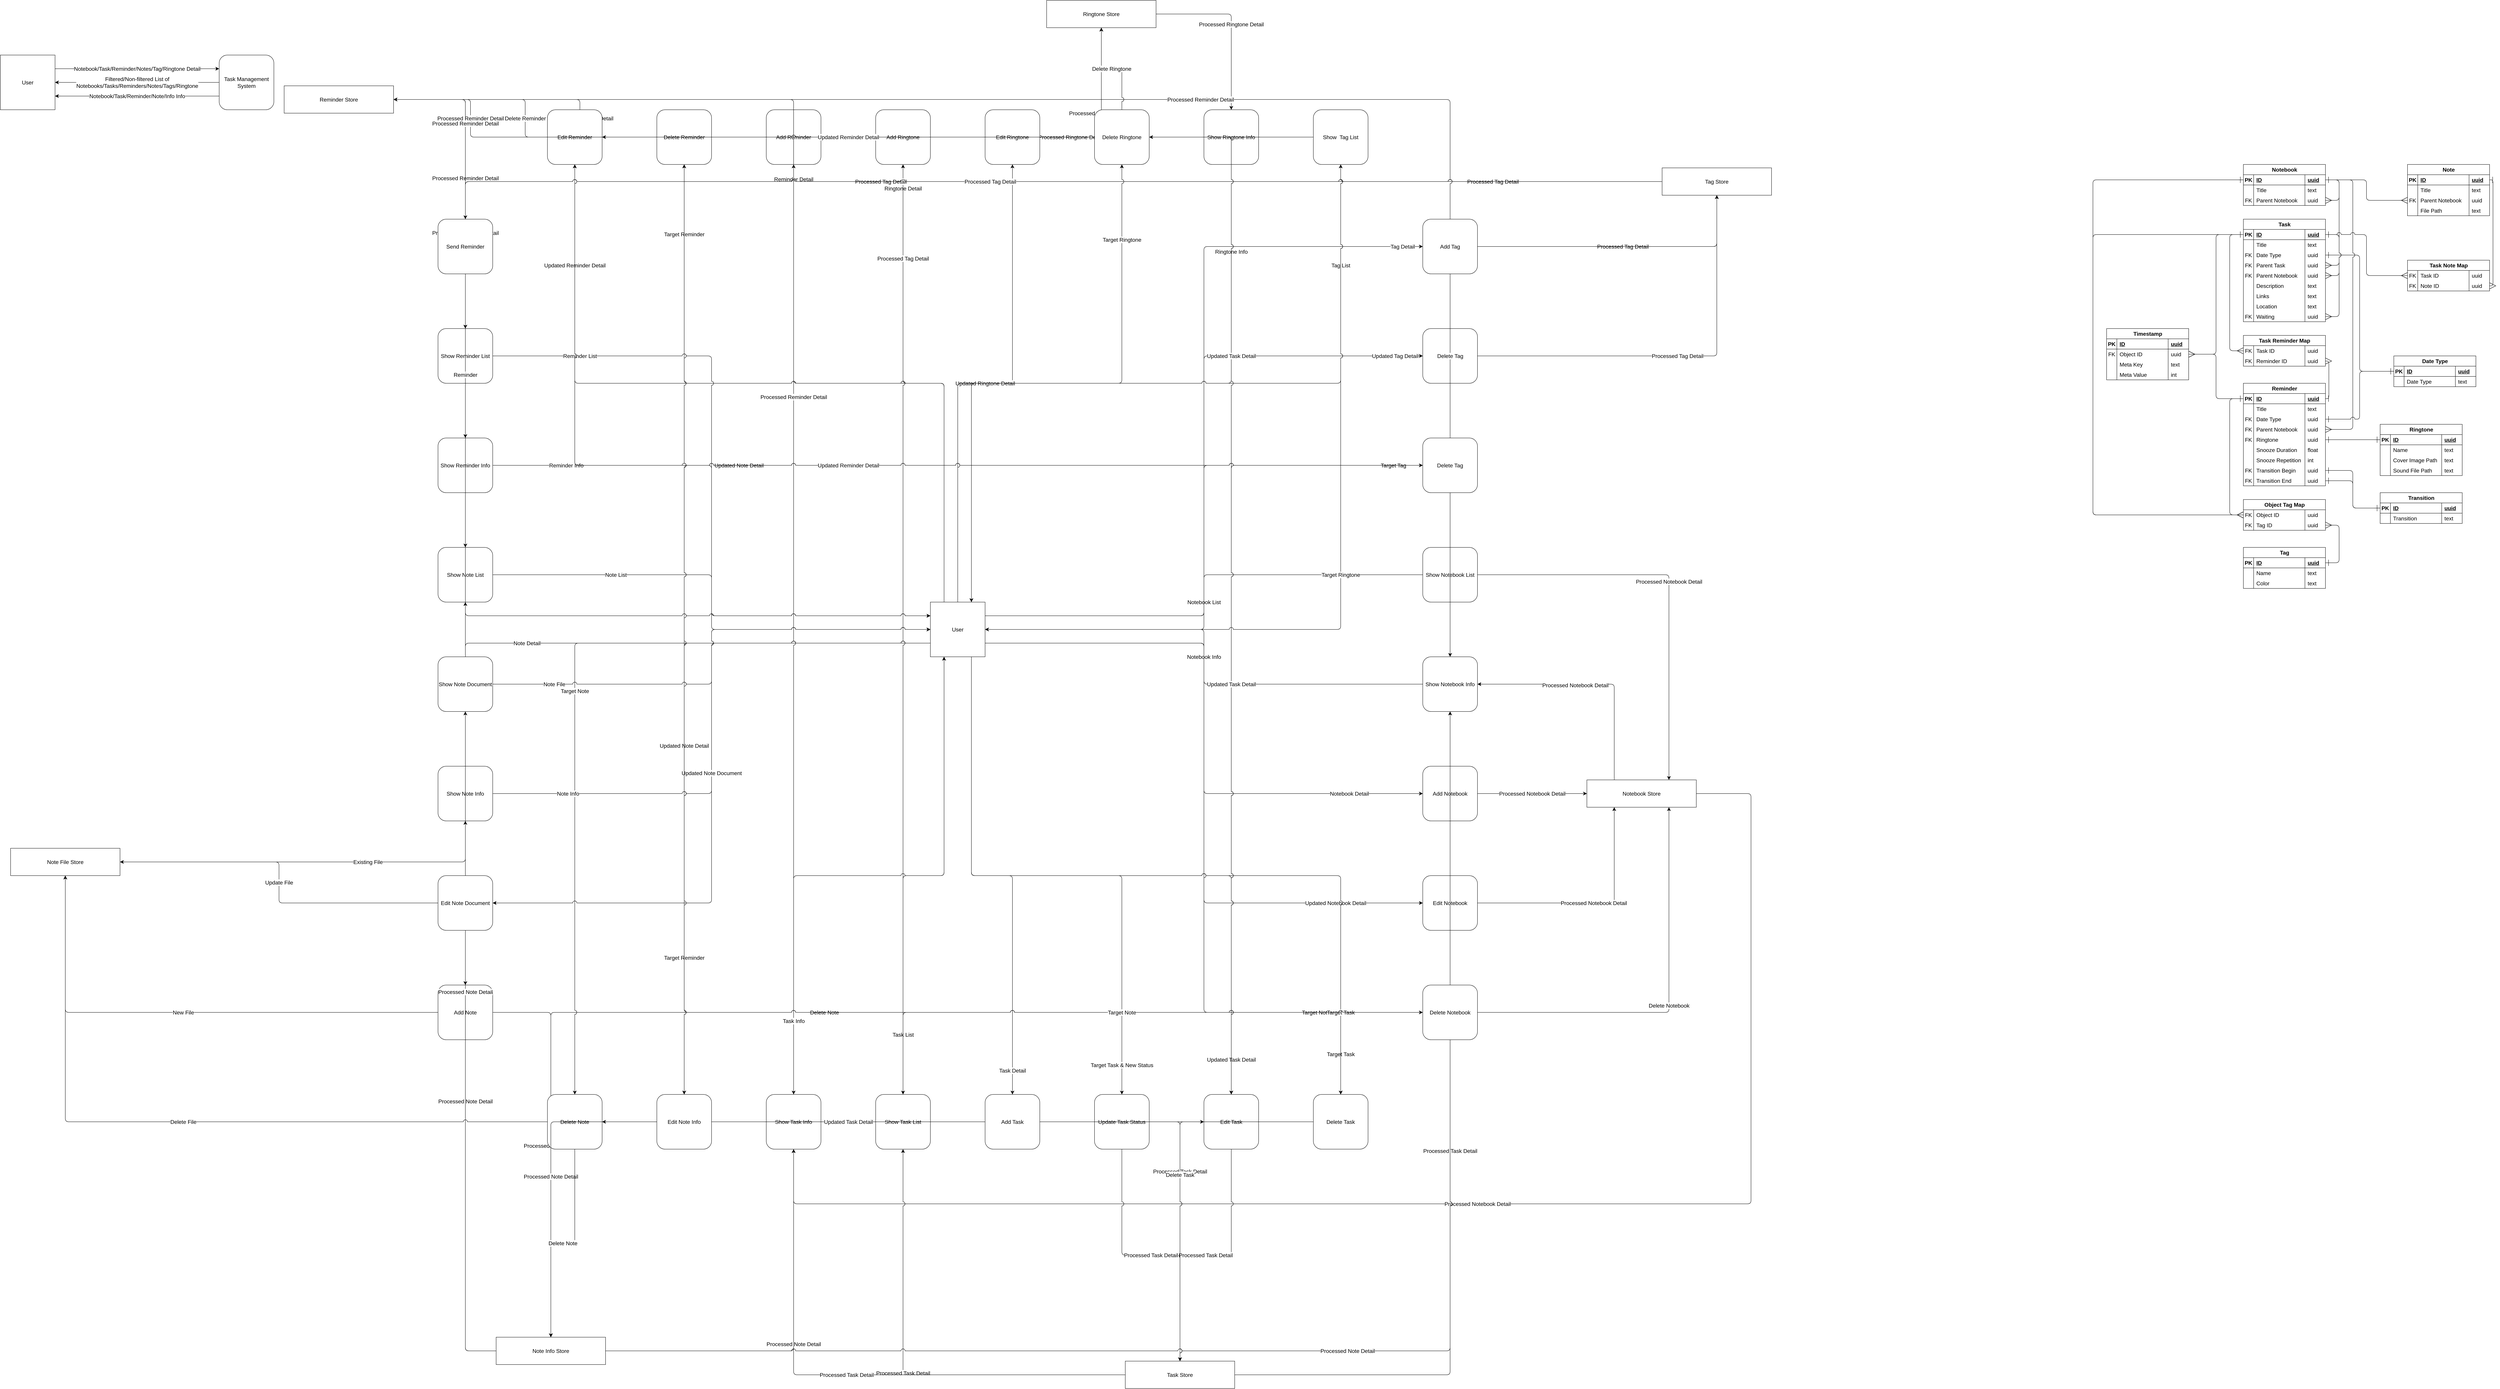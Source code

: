<mxfile version="21.0.6" type="github">
  <diagram name="Page-1" id="8wNb66az-S5-MYoD6Dzn">
    <mxGraphModel dx="1820" dy="1132" grid="1" gridSize="10" guides="1" tooltips="1" connect="1" arrows="1" fold="1" page="1" pageScale="1" pageWidth="10000" pageHeight="10000" math="0" shadow="0">
      <root>
        <mxCell id="0" />
        <mxCell id="1" style="" parent="0" />
        <mxCell id="wYcuOqYtZNigTA7KMo84-268" value="" style="edgeStyle=orthogonalEdgeStyle;fontSize=12;html=1;endArrow=ERone;startArrow=ERone;rounded=1;startSize=16;endSize=16;endFill=0;startFill=0;exitX=0;exitY=0.5;exitDx=0;exitDy=0;entryX=1;entryY=0.5;entryDx=0;entryDy=0;jumpStyle=arc;jumpSize=12;" parent="1" source="wYcuOqYtZNigTA7KMo84-226" target="wYcuOqYtZNigTA7KMo84-49" edge="1">
          <mxGeometry width="100" height="100" relative="1" as="geometry">
            <mxPoint x="6970" y="930" as="sourcePoint" />
            <mxPoint x="7050" y="960" as="targetPoint" />
          </mxGeometry>
        </mxCell>
        <mxCell id="hY6Mu5wa5ivJoahVfjo8-3" value="User" style="whiteSpace=wrap;html=1;fontSize=16;imageAspect=1;" parent="1" vertex="1">
          <mxGeometry x="160" y="400" width="160" height="160" as="geometry" />
        </mxCell>
        <mxCell id="hY6Mu5wa5ivJoahVfjo8-4" value="Task Management System" style="whiteSpace=wrap;html=1;fontSize=16;imageAspect=1;absoluteArcSize=0;rounded=1;" parent="1" vertex="1">
          <mxGeometry x="800" y="400" width="160" height="160" as="geometry" />
        </mxCell>
        <mxCell id="hY6Mu5wa5ivJoahVfjo8-32" style="edgeStyle=orthogonalEdgeStyle;rounded=1;orthogonalLoop=1;jettySize=auto;html=1;fontSize=12;startSize=8;endSize=8;entryX=0;entryY=0.25;entryDx=0;entryDy=0;exitX=1;exitY=0.25;exitDx=0;exitDy=0;jumpStyle=arc;jumpSize=12;" parent="1" source="hY6Mu5wa5ivJoahVfjo8-3" target="hY6Mu5wa5ivJoahVfjo8-4" edge="1">
          <mxGeometry relative="1" as="geometry">
            <mxPoint x="320" y="340" as="sourcePoint" />
            <mxPoint x="640" y="340" as="targetPoint" />
          </mxGeometry>
        </mxCell>
        <mxCell id="hY6Mu5wa5ivJoahVfjo8-33" value="Notebook/Task/Reminder/Notes/Tag/Ringtone Detail" style="edgeLabel;html=1;align=center;verticalAlign=middle;resizable=0;points=[];fontSize=16;" parent="hY6Mu5wa5ivJoahVfjo8-32" vertex="1" connectable="0">
          <mxGeometry relative="1" as="geometry">
            <mxPoint as="offset" />
          </mxGeometry>
        </mxCell>
        <mxCell id="hY6Mu5wa5ivJoahVfjo8-65" style="edgeStyle=orthogonalEdgeStyle;rounded=1;orthogonalLoop=1;jettySize=auto;html=1;fontSize=12;startSize=8;endSize=8;exitX=0;exitY=0.5;exitDx=0;exitDy=0;entryX=1;entryY=0.5;entryDx=0;entryDy=0;jumpStyle=arc;jumpSize=12;" parent="1" source="hY6Mu5wa5ivJoahVfjo8-4" target="hY6Mu5wa5ivJoahVfjo8-3" edge="1">
          <mxGeometry relative="1" as="geometry">
            <mxPoint x="640" y="540" as="sourcePoint" />
            <mxPoint x="320" y="540" as="targetPoint" />
          </mxGeometry>
        </mxCell>
        <mxCell id="hY6Mu5wa5ivJoahVfjo8-66" value="Filtered/Non-filtered List of &lt;br&gt;Notebooks/Tasks/Reminders/Notes/Tags/Ringtone" style="edgeLabel;html=1;align=center;verticalAlign=middle;resizable=0;points=[];fontSize=16;" parent="hY6Mu5wa5ivJoahVfjo8-65" vertex="1" connectable="0">
          <mxGeometry relative="1" as="geometry">
            <mxPoint as="offset" />
          </mxGeometry>
        </mxCell>
        <mxCell id="hY6Mu5wa5ivJoahVfjo8-71" style="edgeStyle=orthogonalEdgeStyle;rounded=1;orthogonalLoop=1;jettySize=auto;html=1;fontSize=12;startSize=8;endSize=8;exitX=0;exitY=0.75;exitDx=0;exitDy=0;entryX=1;entryY=0.75;entryDx=0;entryDy=0;jumpStyle=arc;jumpSize=12;" parent="1" source="hY6Mu5wa5ivJoahVfjo8-4" target="hY6Mu5wa5ivJoahVfjo8-3" edge="1">
          <mxGeometry relative="1" as="geometry">
            <mxPoint x="760" y="560" as="sourcePoint" />
            <mxPoint x="240" y="560" as="targetPoint" />
          </mxGeometry>
        </mxCell>
        <mxCell id="hY6Mu5wa5ivJoahVfjo8-72" value="Notebook/Task/Reminder/Note/Info Info" style="edgeLabel;html=1;align=center;verticalAlign=middle;resizable=0;points=[];fontSize=16;" parent="hY6Mu5wa5ivJoahVfjo8-71" vertex="1" connectable="0">
          <mxGeometry relative="1" as="geometry">
            <mxPoint as="offset" />
          </mxGeometry>
        </mxCell>
        <mxCell id="hY6Mu5wa5ivJoahVfjo8-129" style="edgeStyle=orthogonalEdgeStyle;rounded=1;orthogonalLoop=1;jettySize=auto;html=1;fontSize=12;startSize=8;endSize=8;exitX=0.25;exitY=0;exitDx=0;exitDy=0;entryX=1;entryY=0.5;entryDx=0;entryDy=0;jumpStyle=arc;jumpSize=12;" parent="1" source="hY6Mu5wa5ivJoahVfjo8-73" target="hY6Mu5wa5ivJoahVfjo8-128" edge="1">
          <mxGeometry relative="1" as="geometry" />
        </mxCell>
        <mxCell id="hY6Mu5wa5ivJoahVfjo8-133" value="Processed Notebook Detail" style="edgeLabel;html=1;align=center;verticalAlign=middle;resizable=0;points=[];fontSize=16;" parent="hY6Mu5wa5ivJoahVfjo8-129" vertex="1" connectable="0">
          <mxGeometry x="0.159" y="3" relative="1" as="geometry">
            <mxPoint as="offset" />
          </mxGeometry>
        </mxCell>
        <mxCell id="hY6Mu5wa5ivJoahVfjo8-139" style="edgeStyle=orthogonalEdgeStyle;rounded=1;orthogonalLoop=1;jettySize=auto;html=1;fontSize=12;startSize=8;endSize=8;exitX=1;exitY=0.5;exitDx=0;exitDy=0;entryX=0.5;entryY=1;entryDx=0;entryDy=0;jumpStyle=arc;jumpSize=12;" parent="1" source="hY6Mu5wa5ivJoahVfjo8-73" target="hY6Mu5wa5ivJoahVfjo8-121" edge="1">
          <mxGeometry relative="1" as="geometry">
            <Array as="points">
              <mxPoint x="5280" y="2560" />
              <mxPoint x="5280" y="3760" />
              <mxPoint x="2480" y="3760" />
            </Array>
          </mxGeometry>
        </mxCell>
        <mxCell id="hY6Mu5wa5ivJoahVfjo8-140" value="Processed Notebook Detail" style="edgeLabel;html=1;align=center;verticalAlign=middle;resizable=0;points=[];fontSize=16;" parent="hY6Mu5wa5ivJoahVfjo8-139" vertex="1" connectable="0">
          <mxGeometry relative="1" as="geometry">
            <mxPoint as="offset" />
          </mxGeometry>
        </mxCell>
        <mxCell id="hY6Mu5wa5ivJoahVfjo8-73" value="Notebook Store" style="whiteSpace=wrap;html=1;fontSize=16;imageAspect=1;" parent="1" vertex="1">
          <mxGeometry x="4800" y="2520" width="320" height="80" as="geometry" />
        </mxCell>
        <mxCell id="hY6Mu5wa5ivJoahVfjo8-77" style="edgeStyle=orthogonalEdgeStyle;rounded=1;orthogonalLoop=1;jettySize=auto;html=1;fontSize=12;startSize=8;endSize=8;exitX=1;exitY=0.75;exitDx=0;exitDy=0;entryX=0;entryY=0.5;entryDx=0;entryDy=0;jumpStyle=arc;jumpSize=12;" parent="1" source="hY6Mu5wa5ivJoahVfjo8-74" target="hY6Mu5wa5ivJoahVfjo8-76" edge="1">
          <mxGeometry relative="1" as="geometry" />
        </mxCell>
        <mxCell id="hY6Mu5wa5ivJoahVfjo8-78" value="Notebook Detail" style="edgeLabel;html=1;align=center;verticalAlign=middle;resizable=0;points=[];fontSize=16;" parent="hY6Mu5wa5ivJoahVfjo8-77" vertex="1" connectable="0">
          <mxGeometry x="0.75" relative="1" as="geometry">
            <mxPoint as="offset" />
          </mxGeometry>
        </mxCell>
        <mxCell id="hY6Mu5wa5ivJoahVfjo8-86" style="edgeStyle=orthogonalEdgeStyle;rounded=1;orthogonalLoop=1;jettySize=auto;html=1;fontSize=12;startSize=8;endSize=8;exitX=0;exitY=0.75;exitDx=0;exitDy=0;entryX=0.5;entryY=0;entryDx=0;entryDy=0;jumpStyle=arc;jumpSize=12;" parent="1" source="hY6Mu5wa5ivJoahVfjo8-74" target="hY6Mu5wa5ivJoahVfjo8-82" edge="1">
          <mxGeometry relative="1" as="geometry">
            <mxPoint x="1560" y="3090" as="targetPoint" />
          </mxGeometry>
        </mxCell>
        <mxCell id="hY6Mu5wa5ivJoahVfjo8-87" value="Note Detail" style="edgeLabel;html=1;align=center;verticalAlign=middle;resizable=0;points=[];fontSize=16;" parent="hY6Mu5wa5ivJoahVfjo8-86" vertex="1" connectable="0">
          <mxGeometry relative="1" as="geometry">
            <mxPoint as="offset" />
          </mxGeometry>
        </mxCell>
        <mxCell id="hY6Mu5wa5ivJoahVfjo8-95" style="edgeStyle=orthogonalEdgeStyle;rounded=1;orthogonalLoop=1;jettySize=auto;html=1;fontSize=12;startSize=8;endSize=8;entryX=0.5;entryY=0;entryDx=0;entryDy=0;exitX=0.75;exitY=1;exitDx=0;exitDy=0;jumpStyle=arc;jumpSize=12;" parent="1" source="hY6Mu5wa5ivJoahVfjo8-74" target="hY6Mu5wa5ivJoahVfjo8-92" edge="1">
          <mxGeometry relative="1" as="geometry">
            <mxPoint x="3170" y="3410" as="targetPoint" />
          </mxGeometry>
        </mxCell>
        <mxCell id="hY6Mu5wa5ivJoahVfjo8-96" value="Task Detail" style="edgeLabel;html=1;align=center;verticalAlign=middle;resizable=0;points=[];fontSize=16;" parent="hY6Mu5wa5ivJoahVfjo8-95" vertex="1" connectable="0">
          <mxGeometry x="0.9" relative="1" as="geometry">
            <mxPoint as="offset" />
          </mxGeometry>
        </mxCell>
        <mxCell id="hY6Mu5wa5ivJoahVfjo8-97" style="edgeStyle=orthogonalEdgeStyle;rounded=1;orthogonalLoop=1;jettySize=auto;html=1;fontSize=12;startSize=8;endSize=8;exitX=0.25;exitY=0;exitDx=0;exitDy=0;entryX=0.5;entryY=1;entryDx=0;entryDy=0;jumpStyle=arc;jumpSize=12;" parent="1" source="hY6Mu5wa5ivJoahVfjo8-74" target="hY6Mu5wa5ivJoahVfjo8-93" edge="1">
          <mxGeometry relative="1" as="geometry" />
        </mxCell>
        <mxCell id="hY6Mu5wa5ivJoahVfjo8-98" value="Reminder Detail" style="edgeLabel;html=1;align=center;verticalAlign=middle;resizable=0;points=[];fontSize=16;" parent="hY6Mu5wa5ivJoahVfjo8-97" vertex="1" connectable="0">
          <mxGeometry x="0.95" relative="1" as="geometry">
            <mxPoint as="offset" />
          </mxGeometry>
        </mxCell>
        <mxCell id="hY6Mu5wa5ivJoahVfjo8-99" style="edgeStyle=orthogonalEdgeStyle;rounded=1;orthogonalLoop=1;jettySize=auto;html=1;fontSize=12;startSize=8;endSize=8;entryX=0;entryY=0.5;entryDx=0;entryDy=0;exitX=1;exitY=0.25;exitDx=0;exitDy=0;jumpStyle=arc;jumpSize=12;" parent="1" source="hY6Mu5wa5ivJoahVfjo8-74" target="hY6Mu5wa5ivJoahVfjo8-94" edge="1">
          <mxGeometry relative="1" as="geometry">
            <mxPoint x="4290" y="990" as="targetPoint" />
          </mxGeometry>
        </mxCell>
        <mxCell id="hY6Mu5wa5ivJoahVfjo8-102" value="Tag Detail" style="edgeLabel;html=1;align=center;verticalAlign=middle;resizable=0;points=[];fontSize=16;" parent="hY6Mu5wa5ivJoahVfjo8-99" vertex="1" connectable="0">
          <mxGeometry x="0.95" relative="1" as="geometry">
            <mxPoint as="offset" />
          </mxGeometry>
        </mxCell>
        <mxCell id="hY6Mu5wa5ivJoahVfjo8-142" style="edgeStyle=orthogonalEdgeStyle;rounded=1;orthogonalLoop=1;jettySize=auto;html=1;fontSize=12;startSize=8;endSize=8;exitX=0.25;exitY=0;exitDx=0;exitDy=0;entryX=0.5;entryY=1;entryDx=0;entryDy=0;jumpStyle=arc;jumpSize=12;" parent="1" source="hY6Mu5wa5ivJoahVfjo8-74" target="hY6Mu5wa5ivJoahVfjo8-141" edge="1">
          <mxGeometry relative="1" as="geometry" />
        </mxCell>
        <mxCell id="hY6Mu5wa5ivJoahVfjo8-143" value="Ringtone Detail" style="edgeLabel;html=1;align=center;verticalAlign=middle;resizable=0;points=[];fontSize=16;" parent="hY6Mu5wa5ivJoahVfjo8-142" vertex="1" connectable="0">
          <mxGeometry x="0.9" relative="1" as="geometry">
            <mxPoint as="offset" />
          </mxGeometry>
        </mxCell>
        <mxCell id="hY6Mu5wa5ivJoahVfjo8-148" style="edgeStyle=orthogonalEdgeStyle;rounded=1;orthogonalLoop=1;jettySize=auto;html=1;fontSize=12;startSize=8;endSize=8;exitX=0.5;exitY=0;exitDx=0;exitDy=0;jumpStyle=arc;jumpSize=12;" parent="1" source="hY6Mu5wa5ivJoahVfjo8-74" target="hY6Mu5wa5ivJoahVfjo8-147" edge="1">
          <mxGeometry relative="1" as="geometry" />
        </mxCell>
        <mxCell id="hY6Mu5wa5ivJoahVfjo8-150" value="Updated Ringtone Detail" style="edgeLabel;html=1;align=center;verticalAlign=middle;resizable=0;points=[];fontSize=16;" parent="hY6Mu5wa5ivJoahVfjo8-148" vertex="1" connectable="0">
          <mxGeometry relative="1" as="geometry">
            <mxPoint as="offset" />
          </mxGeometry>
        </mxCell>
        <mxCell id="hY6Mu5wa5ivJoahVfjo8-163" style="edgeStyle=orthogonalEdgeStyle;rounded=1;orthogonalLoop=1;jettySize=auto;html=1;fontSize=12;startSize=8;endSize=8;exitX=1;exitY=0.25;exitDx=0;exitDy=0;entryX=0;entryY=0.5;entryDx=0;entryDy=0;jumpStyle=arc;jumpSize=12;" parent="1" source="hY6Mu5wa5ivJoahVfjo8-74" target="hY6Mu5wa5ivJoahVfjo8-162" edge="1">
          <mxGeometry relative="1" as="geometry" />
        </mxCell>
        <mxCell id="hY6Mu5wa5ivJoahVfjo8-165" value="Updated Tag Detail" style="edgeLabel;html=1;align=center;verticalAlign=middle;resizable=0;points=[];fontSize=16;" parent="hY6Mu5wa5ivJoahVfjo8-163" vertex="1" connectable="0">
          <mxGeometry x="0.92" relative="1" as="geometry">
            <mxPoint as="offset" />
          </mxGeometry>
        </mxCell>
        <mxCell id="hY6Mu5wa5ivJoahVfjo8-171" style="edgeStyle=orthogonalEdgeStyle;rounded=1;orthogonalLoop=1;jettySize=auto;html=1;fontSize=12;startSize=8;endSize=8;exitX=1;exitY=0.75;exitDx=0;exitDy=0;entryX=0;entryY=0.5;entryDx=0;entryDy=0;jumpStyle=arc;jumpSize=12;" parent="1" source="hY6Mu5wa5ivJoahVfjo8-74" target="hY6Mu5wa5ivJoahVfjo8-170" edge="1">
          <mxGeometry relative="1" as="geometry" />
        </mxCell>
        <mxCell id="hY6Mu5wa5ivJoahVfjo8-172" value="Updated Notebook Detail" style="edgeLabel;html=1;align=center;verticalAlign=middle;resizable=0;points=[];fontSize=16;" parent="hY6Mu5wa5ivJoahVfjo8-171" vertex="1" connectable="0">
          <mxGeometry x="0.75" relative="1" as="geometry">
            <mxPoint as="offset" />
          </mxGeometry>
        </mxCell>
        <mxCell id="hY6Mu5wa5ivJoahVfjo8-74" value="User" style="whiteSpace=wrap;html=1;fontSize=16;imageAspect=1;" parent="1" vertex="1">
          <mxGeometry x="2880" y="2000" width="160" height="160" as="geometry" />
        </mxCell>
        <mxCell id="hY6Mu5wa5ivJoahVfjo8-80" style="edgeStyle=orthogonalEdgeStyle;rounded=1;orthogonalLoop=1;jettySize=auto;html=1;fontSize=12;startSize=8;endSize=8;entryX=0;entryY=0.5;entryDx=0;entryDy=0;exitX=1;exitY=0.5;exitDx=0;exitDy=0;jumpStyle=arc;jumpSize=12;" parent="1" source="hY6Mu5wa5ivJoahVfjo8-76" target="hY6Mu5wa5ivJoahVfjo8-73" edge="1">
          <mxGeometry relative="1" as="geometry">
            <mxPoint x="5260" y="2480" as="targetPoint" />
          </mxGeometry>
        </mxCell>
        <mxCell id="hY6Mu5wa5ivJoahVfjo8-81" value="Processed Notebook Detail" style="edgeLabel;html=1;align=center;verticalAlign=middle;resizable=0;points=[];fontSize=16;" parent="hY6Mu5wa5ivJoahVfjo8-80" vertex="1" connectable="0">
          <mxGeometry relative="1" as="geometry">
            <mxPoint as="offset" />
          </mxGeometry>
        </mxCell>
        <mxCell id="hY6Mu5wa5ivJoahVfjo8-76" value="Add Notebook" style="whiteSpace=wrap;html=1;fontSize=16;imageAspect=1;absoluteArcSize=0;rounded=1;" parent="1" vertex="1">
          <mxGeometry x="4320" y="2480" width="160" height="160" as="geometry" />
        </mxCell>
        <mxCell id="hY6Mu5wa5ivJoahVfjo8-91" style="edgeStyle=orthogonalEdgeStyle;rounded=1;orthogonalLoop=1;jettySize=auto;html=1;fontSize=12;startSize=8;endSize=8;jumpStyle=arc;jumpSize=12;" parent="1" source="hY6Mu5wa5ivJoahVfjo8-82" target="hY6Mu5wa5ivJoahVfjo8-90" edge="1">
          <mxGeometry relative="1" as="geometry" />
        </mxCell>
        <mxCell id="hY6Mu5wa5ivJoahVfjo8-103" value="Processed Note Detail" style="edgeLabel;html=1;align=center;verticalAlign=middle;resizable=0;points=[];fontSize=16;" parent="hY6Mu5wa5ivJoahVfjo8-91" vertex="1" connectable="0">
          <mxGeometry relative="1" as="geometry">
            <mxPoint as="offset" />
          </mxGeometry>
        </mxCell>
        <mxCell id="hY6Mu5wa5ivJoahVfjo8-82" value="Add Note" style="whiteSpace=wrap;html=1;fontSize=16;imageAspect=1;absoluteArcSize=0;rounded=1;" parent="1" vertex="1">
          <mxGeometry x="1440" y="3120" width="160" height="160" as="geometry" />
        </mxCell>
        <mxCell id="hY6Mu5wa5ivJoahVfjo8-134" style="edgeStyle=orthogonalEdgeStyle;rounded=1;orthogonalLoop=1;jettySize=auto;html=1;fontSize=12;startSize=8;endSize=8;jumpStyle=arc;jumpSize=12;" parent="1" source="hY6Mu5wa5ivJoahVfjo8-90" target="hY6Mu5wa5ivJoahVfjo8-121" edge="1">
          <mxGeometry relative="1" as="geometry" />
        </mxCell>
        <mxCell id="hY6Mu5wa5ivJoahVfjo8-138" value="Processed Note Detail" style="edgeLabel;html=1;align=center;verticalAlign=middle;resizable=0;points=[];fontSize=16;" parent="hY6Mu5wa5ivJoahVfjo8-134" vertex="1" connectable="0">
          <mxGeometry relative="1" as="geometry">
            <mxPoint as="offset" />
          </mxGeometry>
        </mxCell>
        <mxCell id="hY6Mu5wa5ivJoahVfjo8-90" value="Note Info Store" style="whiteSpace=wrap;html=1;fontSize=16;imageAspect=1;" parent="1" vertex="1">
          <mxGeometry x="1610" y="4150" width="320" height="80" as="geometry" />
        </mxCell>
        <mxCell id="hY6Mu5wa5ivJoahVfjo8-105" style="edgeStyle=orthogonalEdgeStyle;rounded=1;orthogonalLoop=1;jettySize=auto;html=1;fontSize=12;startSize=8;endSize=8;jumpStyle=arc;jumpSize=12;" parent="1" source="hY6Mu5wa5ivJoahVfjo8-92" target="hY6Mu5wa5ivJoahVfjo8-104" edge="1">
          <mxGeometry relative="1" as="geometry" />
        </mxCell>
        <mxCell id="hY6Mu5wa5ivJoahVfjo8-106" value="Processed Task Detail" style="edgeLabel;html=1;align=center;verticalAlign=middle;resizable=0;points=[];fontSize=16;" parent="hY6Mu5wa5ivJoahVfjo8-105" vertex="1" connectable="0">
          <mxGeometry relative="1" as="geometry">
            <mxPoint as="offset" />
          </mxGeometry>
        </mxCell>
        <mxCell id="hY6Mu5wa5ivJoahVfjo8-108" style="edgeStyle=orthogonalEdgeStyle;rounded=1;orthogonalLoop=1;jettySize=auto;html=1;fontSize=12;startSize=8;endSize=8;jumpStyle=arc;jumpSize=12;" parent="1" source="hY6Mu5wa5ivJoahVfjo8-93" target="hY6Mu5wa5ivJoahVfjo8-107" edge="1">
          <mxGeometry relative="1" as="geometry" />
        </mxCell>
        <mxCell id="hY6Mu5wa5ivJoahVfjo8-110" value="Processed Reminder Detail" style="edgeLabel;html=1;align=center;verticalAlign=middle;resizable=0;points=[];fontSize=16;" parent="hY6Mu5wa5ivJoahVfjo8-108" vertex="1" connectable="0">
          <mxGeometry relative="1" as="geometry">
            <mxPoint as="offset" />
          </mxGeometry>
        </mxCell>
        <mxCell id="hY6Mu5wa5ivJoahVfjo8-93" value="Add Reminder" style="whiteSpace=wrap;html=1;fontSize=16;imageAspect=1;absoluteArcSize=0;rounded=1;" parent="1" vertex="1">
          <mxGeometry x="2400" y="560" width="160" height="160" as="geometry" />
        </mxCell>
        <mxCell id="hY6Mu5wa5ivJoahVfjo8-113" style="edgeStyle=orthogonalEdgeStyle;rounded=1;orthogonalLoop=1;jettySize=auto;html=1;fontSize=12;startSize=8;endSize=8;jumpStyle=arc;jumpSize=12;" parent="1" source="hY6Mu5wa5ivJoahVfjo8-94" target="hY6Mu5wa5ivJoahVfjo8-112" edge="1">
          <mxGeometry relative="1" as="geometry" />
        </mxCell>
        <mxCell id="hY6Mu5wa5ivJoahVfjo8-114" value="Processed Tag Detail" style="edgeLabel;html=1;align=center;verticalAlign=middle;resizable=0;points=[];fontSize=16;" parent="hY6Mu5wa5ivJoahVfjo8-113" vertex="1" connectable="0">
          <mxGeometry relative="1" as="geometry">
            <mxPoint as="offset" />
          </mxGeometry>
        </mxCell>
        <mxCell id="hY6Mu5wa5ivJoahVfjo8-116" style="edgeStyle=orthogonalEdgeStyle;rounded=1;orthogonalLoop=1;jettySize=auto;html=1;fontSize=12;startSize=8;endSize=8;jumpStyle=arc;jumpSize=12;" parent="1" source="hY6Mu5wa5ivJoahVfjo8-104" target="hY6Mu5wa5ivJoahVfjo8-115" edge="1">
          <mxGeometry relative="1" as="geometry" />
        </mxCell>
        <mxCell id="hY6Mu5wa5ivJoahVfjo8-118" value="Processed Task Detail" style="edgeLabel;html=1;align=center;verticalAlign=middle;resizable=0;points=[];fontSize=16;" parent="hY6Mu5wa5ivJoahVfjo8-116" vertex="1" connectable="0">
          <mxGeometry relative="1" as="geometry">
            <mxPoint as="offset" />
          </mxGeometry>
        </mxCell>
        <mxCell id="hY6Mu5wa5ivJoahVfjo8-122" style="edgeStyle=orthogonalEdgeStyle;rounded=1;orthogonalLoop=1;jettySize=auto;html=1;fontSize=12;startSize=8;endSize=8;jumpStyle=arc;jumpSize=12;" parent="1" source="hY6Mu5wa5ivJoahVfjo8-104" target="hY6Mu5wa5ivJoahVfjo8-121" edge="1">
          <mxGeometry relative="1" as="geometry" />
        </mxCell>
        <mxCell id="hY6Mu5wa5ivJoahVfjo8-125" value="Processed Task Detail" style="edgeLabel;html=1;align=center;verticalAlign=middle;resizable=0;points=[];fontSize=16;" parent="hY6Mu5wa5ivJoahVfjo8-122" vertex="1" connectable="0">
          <mxGeometry relative="1" as="geometry">
            <mxPoint as="offset" />
          </mxGeometry>
        </mxCell>
        <mxCell id="hY6Mu5wa5ivJoahVfjo8-104" value="Task Store" style="whiteSpace=wrap;html=1;fontSize=16;imageAspect=1;" parent="1" vertex="1">
          <mxGeometry x="3450" y="4220" width="320" height="80" as="geometry" />
        </mxCell>
        <mxCell id="hY6Mu5wa5ivJoahVfjo8-135" style="edgeStyle=orthogonalEdgeStyle;rounded=1;orthogonalLoop=1;jettySize=auto;html=1;fontSize=12;startSize=8;endSize=8;jumpStyle=arc;jumpSize=12;" parent="1" source="hY6Mu5wa5ivJoahVfjo8-107" target="hY6Mu5wa5ivJoahVfjo8-121" edge="1">
          <mxGeometry relative="1" as="geometry" />
        </mxCell>
        <mxCell id="hY6Mu5wa5ivJoahVfjo8-137" value="Processed Reminder Detail" style="edgeLabel;html=1;align=center;verticalAlign=middle;resizable=0;points=[];fontSize=16;" parent="hY6Mu5wa5ivJoahVfjo8-135" vertex="1" connectable="0">
          <mxGeometry relative="1" as="geometry">
            <mxPoint as="offset" />
          </mxGeometry>
        </mxCell>
        <mxCell id="hY6Mu5wa5ivJoahVfjo8-107" value="Reminder Store" style="whiteSpace=wrap;html=1;fontSize=16;imageAspect=1;" parent="1" vertex="1">
          <mxGeometry x="990" y="490" width="320" height="80" as="geometry" />
        </mxCell>
        <mxCell id="hY6Mu5wa5ivJoahVfjo8-126" style="edgeStyle=orthogonalEdgeStyle;rounded=1;orthogonalLoop=1;jettySize=auto;html=1;fontSize=12;startSize=8;endSize=8;jumpStyle=arc;jumpSize=12;" parent="1" source="hY6Mu5wa5ivJoahVfjo8-112" target="hY6Mu5wa5ivJoahVfjo8-115" edge="1">
          <mxGeometry relative="1" as="geometry" />
        </mxCell>
        <mxCell id="hY6Mu5wa5ivJoahVfjo8-127" value="Processed Tag Detail" style="edgeLabel;html=1;align=center;verticalAlign=middle;resizable=0;points=[];fontSize=16;" parent="hY6Mu5wa5ivJoahVfjo8-126" vertex="1" connectable="0">
          <mxGeometry relative="1" as="geometry">
            <mxPoint as="offset" />
          </mxGeometry>
        </mxCell>
        <mxCell id="hY6Mu5wa5ivJoahVfjo8-112" value="Tag Store" style="whiteSpace=wrap;html=1;fontSize=16;imageAspect=1;" parent="1" vertex="1">
          <mxGeometry x="5020" y="730" width="320" height="80" as="geometry" />
        </mxCell>
        <mxCell id="hY6Mu5wa5ivJoahVfjo8-119" style="edgeStyle=orthogonalEdgeStyle;rounded=1;orthogonalLoop=1;jettySize=auto;html=1;fontSize=12;startSize=8;endSize=8;entryX=0.25;entryY=1;entryDx=0;entryDy=0;exitX=0.5;exitY=0;exitDx=0;exitDy=0;jumpStyle=arc;jumpSize=12;" parent="1" source="hY6Mu5wa5ivJoahVfjo8-115" target="hY6Mu5wa5ivJoahVfjo8-74" edge="1">
          <mxGeometry relative="1" as="geometry" />
        </mxCell>
        <mxCell id="hY6Mu5wa5ivJoahVfjo8-120" value="Task List" style="edgeLabel;html=1;align=center;verticalAlign=middle;resizable=0;points=[];fontSize=16;" parent="hY6Mu5wa5ivJoahVfjo8-119" vertex="1" connectable="0">
          <mxGeometry x="-0.75" relative="1" as="geometry">
            <mxPoint as="offset" />
          </mxGeometry>
        </mxCell>
        <mxCell id="hY6Mu5wa5ivJoahVfjo8-123" style="edgeStyle=orthogonalEdgeStyle;rounded=1;orthogonalLoop=1;jettySize=auto;html=1;fontSize=12;startSize=8;endSize=8;entryX=0.25;entryY=1;entryDx=0;entryDy=0;exitX=0.5;exitY=0;exitDx=0;exitDy=0;jumpStyle=arc;jumpSize=12;" parent="1" source="hY6Mu5wa5ivJoahVfjo8-121" target="hY6Mu5wa5ivJoahVfjo8-74" edge="1">
          <mxGeometry relative="1" as="geometry" />
        </mxCell>
        <mxCell id="hY6Mu5wa5ivJoahVfjo8-124" value="Task Info" style="edgeLabel;html=1;align=center;verticalAlign=middle;resizable=0;points=[];fontSize=16;" parent="hY6Mu5wa5ivJoahVfjo8-123" vertex="1" connectable="0">
          <mxGeometry x="-0.75" relative="1" as="geometry">
            <mxPoint as="offset" />
          </mxGeometry>
        </mxCell>
        <mxCell id="hY6Mu5wa5ivJoahVfjo8-121" value="Show Task Info" style="whiteSpace=wrap;html=1;fontSize=16;imageAspect=1;absoluteArcSize=0;rounded=1;" parent="1" vertex="1">
          <mxGeometry x="2400" y="3440" width="160" height="160" as="geometry" />
        </mxCell>
        <mxCell id="hY6Mu5wa5ivJoahVfjo8-130" style="edgeStyle=orthogonalEdgeStyle;rounded=1;orthogonalLoop=1;jettySize=auto;html=1;fontSize=12;startSize=8;endSize=8;entryX=1;entryY=0.5;entryDx=0;entryDy=0;exitX=0;exitY=0.5;exitDx=0;exitDy=0;jumpStyle=arc;jumpSize=12;" parent="1" source="hY6Mu5wa5ivJoahVfjo8-128" target="hY6Mu5wa5ivJoahVfjo8-74" edge="1">
          <mxGeometry relative="1" as="geometry">
            <mxPoint x="3290" y="2070" as="targetPoint" />
          </mxGeometry>
        </mxCell>
        <mxCell id="hY6Mu5wa5ivJoahVfjo8-132" value="Notebook Info" style="edgeLabel;html=1;align=center;verticalAlign=middle;resizable=0;points=[];fontSize=16;" parent="hY6Mu5wa5ivJoahVfjo8-130" vertex="1" connectable="0">
          <mxGeometry relative="1" as="geometry">
            <mxPoint as="offset" />
          </mxGeometry>
        </mxCell>
        <mxCell id="hY6Mu5wa5ivJoahVfjo8-128" value="Show Notebook Info" style="whiteSpace=wrap;html=1;fontSize=16;imageAspect=1;absoluteArcSize=0;rounded=1;" parent="1" vertex="1">
          <mxGeometry x="4320" y="2160" width="160" height="160" as="geometry" />
        </mxCell>
        <mxCell id="hY6Mu5wa5ivJoahVfjo8-145" style="edgeStyle=orthogonalEdgeStyle;rounded=1;orthogonalLoop=1;jettySize=auto;html=1;fontSize=12;startSize=8;endSize=8;jumpStyle=arc;jumpSize=12;" parent="1" source="hY6Mu5wa5ivJoahVfjo8-141" target="hY6Mu5wa5ivJoahVfjo8-144" edge="1">
          <mxGeometry relative="1" as="geometry" />
        </mxCell>
        <mxCell id="hY6Mu5wa5ivJoahVfjo8-146" value="Processed Ringtone Detail" style="edgeLabel;html=1;align=center;verticalAlign=middle;resizable=0;points=[];fontSize=16;" parent="hY6Mu5wa5ivJoahVfjo8-145" vertex="1" connectable="0">
          <mxGeometry relative="1" as="geometry">
            <mxPoint as="offset" />
          </mxGeometry>
        </mxCell>
        <mxCell id="hY6Mu5wa5ivJoahVfjo8-141" value="Add Ringtone" style="whiteSpace=wrap;html=1;fontSize=16;imageAspect=1;absoluteArcSize=0;rounded=1;" parent="1" vertex="1">
          <mxGeometry x="2720" y="560" width="160" height="160" as="geometry" />
        </mxCell>
        <mxCell id="hY6Mu5wa5ivJoahVfjo8-156" style="edgeStyle=orthogonalEdgeStyle;rounded=1;orthogonalLoop=1;jettySize=auto;html=1;fontSize=12;startSize=8;endSize=8;jumpStyle=arc;jumpSize=12;" parent="1" source="hY6Mu5wa5ivJoahVfjo8-144" target="hY6Mu5wa5ivJoahVfjo8-152" edge="1">
          <mxGeometry relative="1" as="geometry" />
        </mxCell>
        <mxCell id="hY6Mu5wa5ivJoahVfjo8-157" value="Processed Ringtone Detail" style="edgeLabel;html=1;align=center;verticalAlign=middle;resizable=0;points=[];fontSize=16;" parent="hY6Mu5wa5ivJoahVfjo8-156" vertex="1" connectable="0">
          <mxGeometry relative="1" as="geometry">
            <mxPoint as="offset" />
          </mxGeometry>
        </mxCell>
        <mxCell id="hY6Mu5wa5ivJoahVfjo8-144" value="Ringtone Store" style="whiteSpace=wrap;html=1;fontSize=16;imageAspect=1;" parent="1" vertex="1">
          <mxGeometry x="3220" y="240" width="320" height="80" as="geometry" />
        </mxCell>
        <mxCell id="hY6Mu5wa5ivJoahVfjo8-149" style="edgeStyle=orthogonalEdgeStyle;rounded=1;orthogonalLoop=1;jettySize=auto;html=1;fontSize=12;startSize=8;endSize=8;jumpStyle=arc;jumpSize=12;" parent="1" source="hY6Mu5wa5ivJoahVfjo8-147" target="hY6Mu5wa5ivJoahVfjo8-144" edge="1">
          <mxGeometry relative="1" as="geometry" />
        </mxCell>
        <mxCell id="hY6Mu5wa5ivJoahVfjo8-151" value="Processed Ringtone Detail" style="edgeLabel;html=1;align=center;verticalAlign=middle;resizable=0;points=[];fontSize=16;" parent="hY6Mu5wa5ivJoahVfjo8-149" vertex="1" connectable="0">
          <mxGeometry relative="1" as="geometry">
            <mxPoint as="offset" />
          </mxGeometry>
        </mxCell>
        <mxCell id="hY6Mu5wa5ivJoahVfjo8-147" value="Edit Ringtone" style="whiteSpace=wrap;html=1;fontSize=16;imageAspect=1;absoluteArcSize=0;rounded=1;" parent="1" vertex="1">
          <mxGeometry x="3040" y="560" width="160" height="160" as="geometry" />
        </mxCell>
        <mxCell id="hY6Mu5wa5ivJoahVfjo8-158" style="edgeStyle=orthogonalEdgeStyle;rounded=1;orthogonalLoop=1;jettySize=auto;html=1;fontSize=12;startSize=8;endSize=8;entryX=0.75;entryY=0;entryDx=0;entryDy=0;exitX=0.5;exitY=1;exitDx=0;exitDy=0;jumpStyle=arc;jumpSize=12;" parent="1" source="hY6Mu5wa5ivJoahVfjo8-152" target="hY6Mu5wa5ivJoahVfjo8-74" edge="1">
          <mxGeometry relative="1" as="geometry">
            <mxPoint x="3730" y="760" as="sourcePoint" />
            <mxPoint x="3000" y="1920" as="targetPoint" />
          </mxGeometry>
        </mxCell>
        <mxCell id="hY6Mu5wa5ivJoahVfjo8-159" value="Ringtone Info" style="edgeLabel;html=1;align=center;verticalAlign=middle;resizable=0;points=[];fontSize=16;" parent="hY6Mu5wa5ivJoahVfjo8-158" vertex="1" connectable="0">
          <mxGeometry x="-0.75" relative="1" as="geometry">
            <mxPoint as="offset" />
          </mxGeometry>
        </mxCell>
        <mxCell id="hY6Mu5wa5ivJoahVfjo8-152" value="Show Ringtone Info" style="whiteSpace=wrap;html=1;fontSize=16;imageAspect=1;absoluteArcSize=0;rounded=1;" parent="1" vertex="1">
          <mxGeometry x="3680" y="560" width="160" height="160" as="geometry" />
        </mxCell>
        <mxCell id="hY6Mu5wa5ivJoahVfjo8-160" style="edgeStyle=orthogonalEdgeStyle;rounded=1;orthogonalLoop=1;jettySize=auto;html=1;exitX=0.5;exitY=1;exitDx=0;exitDy=0;fontSize=12;startSize=8;endSize=8;jumpStyle=arc;jumpSize=12;" parent="1" source="hY6Mu5wa5ivJoahVfjo8-152" target="hY6Mu5wa5ivJoahVfjo8-152" edge="1">
          <mxGeometry relative="1" as="geometry" />
        </mxCell>
        <mxCell id="hY6Mu5wa5ivJoahVfjo8-162" value="Edit Tag" style="whiteSpace=wrap;html=1;fontSize=16;imageAspect=1;absoluteArcSize=0;rounded=1;" parent="1" vertex="1">
          <mxGeometry x="4320" y="1200" width="160" height="160" as="geometry" />
        </mxCell>
        <mxCell id="hY6Mu5wa5ivJoahVfjo8-168" style="edgeStyle=orthogonalEdgeStyle;rounded=1;orthogonalLoop=1;jettySize=auto;html=1;fontSize=12;startSize=8;endSize=8;entryX=0.75;entryY=0;entryDx=0;entryDy=0;exitX=0.5;exitY=1;exitDx=0;exitDy=0;exitPerimeter=0;jumpStyle=arc;jumpSize=12;" parent="1" source="hY6Mu5wa5ivJoahVfjo8-166" target="hY6Mu5wa5ivJoahVfjo8-74" edge="1">
          <mxGeometry relative="1" as="geometry" />
        </mxCell>
        <mxCell id="hY6Mu5wa5ivJoahVfjo8-169" value="Tag List" style="edgeLabel;html=1;align=center;verticalAlign=middle;resizable=0;points=[];fontSize=16;" parent="hY6Mu5wa5ivJoahVfjo8-168" vertex="1" connectable="0">
          <mxGeometry x="-0.75" relative="1" as="geometry">
            <mxPoint as="offset" />
          </mxGeometry>
        </mxCell>
        <mxCell id="hY6Mu5wa5ivJoahVfjo8-170" value="Edit Notebook" style="whiteSpace=wrap;html=1;fontSize=16;imageAspect=1;absoluteArcSize=0;rounded=1;" parent="1" vertex="1">
          <mxGeometry x="4320" y="2800" width="160" height="160" as="geometry" />
        </mxCell>
        <mxCell id="hY6Mu5wa5ivJoahVfjo8-176" style="edgeStyle=orthogonalEdgeStyle;rounded=1;orthogonalLoop=1;jettySize=auto;html=1;fontSize=12;startSize=8;endSize=8;exitX=1;exitY=0.5;exitDx=0;exitDy=0;entryX=0.25;entryY=1;entryDx=0;entryDy=0;jumpStyle=arc;jumpSize=12;" parent="1" source="hY6Mu5wa5ivJoahVfjo8-170" target="hY6Mu5wa5ivJoahVfjo8-73" edge="1">
          <mxGeometry relative="1" as="geometry">
            <mxPoint x="4500" y="1867" as="sourcePoint" />
            <mxPoint x="5370" y="1946" as="targetPoint" />
          </mxGeometry>
        </mxCell>
        <mxCell id="hY6Mu5wa5ivJoahVfjo8-177" value="Processed Notebook Detail" style="edgeLabel;html=1;align=center;verticalAlign=middle;resizable=0;points=[];fontSize=16;" parent="hY6Mu5wa5ivJoahVfjo8-176" vertex="1" connectable="0">
          <mxGeometry relative="1" as="geometry">
            <mxPoint as="offset" />
          </mxGeometry>
        </mxCell>
        <mxCell id="hY6Mu5wa5ivJoahVfjo8-182" style="edgeStyle=orthogonalEdgeStyle;rounded=1;orthogonalLoop=1;jettySize=auto;html=1;fontSize=12;startSize=8;endSize=8;jumpStyle=arc;jumpSize=12;" parent="1" source="hY6Mu5wa5ivJoahVfjo8-104" target="hY6Mu5wa5ivJoahVfjo8-128" edge="1">
          <mxGeometry relative="1" as="geometry">
            <mxPoint x="4893" y="3700" as="sourcePoint" />
            <mxPoint x="5010" y="2300" as="targetPoint" />
          </mxGeometry>
        </mxCell>
        <mxCell id="hY6Mu5wa5ivJoahVfjo8-183" value="Processed Task Detail" style="edgeLabel;html=1;align=center;verticalAlign=middle;resizable=0;points=[];fontSize=16;" parent="hY6Mu5wa5ivJoahVfjo8-182" vertex="1" connectable="0">
          <mxGeometry relative="1" as="geometry">
            <mxPoint as="offset" />
          </mxGeometry>
        </mxCell>
        <mxCell id="hY6Mu5wa5ivJoahVfjo8-184" value="Show Notebook List" style="whiteSpace=wrap;html=1;fontSize=16;imageAspect=1;absoluteArcSize=0;rounded=1;" parent="1" vertex="1">
          <mxGeometry x="4320" y="1840" width="160" height="160" as="geometry" />
        </mxCell>
        <mxCell id="hY6Mu5wa5ivJoahVfjo8-185" style="edgeStyle=orthogonalEdgeStyle;rounded=1;orthogonalLoop=1;jettySize=auto;html=1;fontSize=12;startSize=8;endSize=8;entryX=0.75;entryY=0;entryDx=0;entryDy=0;exitX=1;exitY=0.5;exitDx=0;exitDy=0;jumpStyle=arc;jumpSize=12;" parent="1" source="hY6Mu5wa5ivJoahVfjo8-184" target="hY6Mu5wa5ivJoahVfjo8-73" edge="1">
          <mxGeometry relative="1" as="geometry">
            <mxPoint x="4500" y="1580" as="sourcePoint" />
            <mxPoint x="5370" y="1697" as="targetPoint" />
          </mxGeometry>
        </mxCell>
        <mxCell id="hY6Mu5wa5ivJoahVfjo8-186" value="Processed Notebook Detail" style="edgeLabel;html=1;align=center;verticalAlign=middle;resizable=0;points=[];fontSize=16;" parent="hY6Mu5wa5ivJoahVfjo8-185" vertex="1" connectable="0">
          <mxGeometry relative="1" as="geometry">
            <mxPoint as="offset" />
          </mxGeometry>
        </mxCell>
        <mxCell id="hY6Mu5wa5ivJoahVfjo8-187" style="edgeStyle=orthogonalEdgeStyle;rounded=1;orthogonalLoop=1;jettySize=auto;html=1;fontSize=12;startSize=8;endSize=8;entryX=1;entryY=0.5;entryDx=0;entryDy=0;exitX=0;exitY=0.5;exitDx=0;exitDy=0;jumpStyle=arc;jumpSize=12;" parent="1" source="hY6Mu5wa5ivJoahVfjo8-184" target="hY6Mu5wa5ivJoahVfjo8-74" edge="1">
          <mxGeometry relative="1" as="geometry">
            <mxPoint x="4180" y="1700" as="sourcePoint" />
            <mxPoint x="3070" y="2060" as="targetPoint" />
          </mxGeometry>
        </mxCell>
        <mxCell id="hY6Mu5wa5ivJoahVfjo8-188" value="Notebook List" style="edgeLabel;html=1;align=center;verticalAlign=middle;resizable=0;points=[];fontSize=16;" parent="hY6Mu5wa5ivJoahVfjo8-187" vertex="1" connectable="0">
          <mxGeometry relative="1" as="geometry">
            <mxPoint as="offset" />
          </mxGeometry>
        </mxCell>
        <mxCell id="hY6Mu5wa5ivJoahVfjo8-189" style="edgeStyle=orthogonalEdgeStyle;rounded=1;orthogonalLoop=1;jettySize=auto;html=1;fontSize=12;startSize=8;endSize=8;jumpStyle=arc;jumpSize=12;" parent="1" source="hY6Mu5wa5ivJoahVfjo8-90" target="hY6Mu5wa5ivJoahVfjo8-128" edge="1">
          <mxGeometry relative="1" as="geometry">
            <mxPoint x="2370" y="3949" as="sourcePoint" />
            <mxPoint x="3502" y="3370" as="targetPoint" />
          </mxGeometry>
        </mxCell>
        <mxCell id="hY6Mu5wa5ivJoahVfjo8-190" value="Processed Note Detail" style="edgeLabel;html=1;align=center;verticalAlign=middle;resizable=0;points=[];fontSize=16;" parent="hY6Mu5wa5ivJoahVfjo8-189" vertex="1" connectable="0">
          <mxGeometry relative="1" as="geometry">
            <mxPoint as="offset" />
          </mxGeometry>
        </mxCell>
        <mxCell id="hY6Mu5wa5ivJoahVfjo8-192" style="edgeStyle=orthogonalEdgeStyle;rounded=1;orthogonalLoop=1;jettySize=auto;html=1;fontSize=12;startSize=8;endSize=8;jumpStyle=arc;jumpSize=12;" parent="1" source="hY6Mu5wa5ivJoahVfjo8-107" target="hY6Mu5wa5ivJoahVfjo8-128" edge="1">
          <mxGeometry relative="1" as="geometry">
            <mxPoint x="1680" y="3020" as="sourcePoint" />
            <mxPoint x="3580" y="3251" as="targetPoint" />
          </mxGeometry>
        </mxCell>
        <mxCell id="hY6Mu5wa5ivJoahVfjo8-193" value="Processed Reminder Detail" style="edgeLabel;html=1;align=center;verticalAlign=middle;resizable=0;points=[];fontSize=16;" parent="hY6Mu5wa5ivJoahVfjo8-192" vertex="1" connectable="0">
          <mxGeometry relative="1" as="geometry">
            <mxPoint as="offset" />
          </mxGeometry>
        </mxCell>
        <mxCell id="hY6Mu5wa5ivJoahVfjo8-194" value="Edit Task" style="whiteSpace=wrap;html=1;fontSize=16;imageAspect=1;absoluteArcSize=0;rounded=1;" parent="1" vertex="1">
          <mxGeometry x="3680" y="3440" width="160" height="160" as="geometry" />
        </mxCell>
        <mxCell id="hY6Mu5wa5ivJoahVfjo8-195" style="edgeStyle=orthogonalEdgeStyle;rounded=1;orthogonalLoop=1;jettySize=auto;html=1;fontSize=12;startSize=8;endSize=8;exitX=0.75;exitY=1;exitDx=0;exitDy=0;entryX=0.5;entryY=0;entryDx=0;entryDy=0;jumpStyle=arc;jumpSize=12;" parent="1" source="hY6Mu5wa5ivJoahVfjo8-74" target="hY6Mu5wa5ivJoahVfjo8-194" edge="1">
          <mxGeometry relative="1" as="geometry">
            <mxPoint x="3560" y="2240" as="sourcePoint" />
            <mxPoint x="3790" y="3410" as="targetPoint" />
          </mxGeometry>
        </mxCell>
        <mxCell id="hY6Mu5wa5ivJoahVfjo8-196" value="Updated Task Detail" style="edgeLabel;html=1;align=center;verticalAlign=middle;resizable=0;points=[];fontSize=16;" parent="hY6Mu5wa5ivJoahVfjo8-195" vertex="1" connectable="0">
          <mxGeometry x="0.9" relative="1" as="geometry">
            <mxPoint as="offset" />
          </mxGeometry>
        </mxCell>
        <mxCell id="hY6Mu5wa5ivJoahVfjo8-197" style="edgeStyle=orthogonalEdgeStyle;rounded=1;orthogonalLoop=1;jettySize=auto;html=1;fontSize=12;startSize=8;endSize=8;jumpStyle=arc;jumpSize=12;" parent="1" source="hY6Mu5wa5ivJoahVfjo8-194" target="hY6Mu5wa5ivJoahVfjo8-104" edge="1">
          <mxGeometry relative="1" as="geometry">
            <mxPoint x="4450" y="2910" as="sourcePoint" />
            <mxPoint x="5278" y="3448" as="targetPoint" />
          </mxGeometry>
        </mxCell>
        <mxCell id="hY6Mu5wa5ivJoahVfjo8-198" value="Processed Task Detail" style="edgeLabel;html=1;align=center;verticalAlign=middle;resizable=0;points=[];fontSize=16;" parent="hY6Mu5wa5ivJoahVfjo8-197" vertex="1" connectable="0">
          <mxGeometry relative="1" as="geometry">
            <mxPoint as="offset" />
          </mxGeometry>
        </mxCell>
        <mxCell id="hY6Mu5wa5ivJoahVfjo8-199" value="Delete Notebook" style="whiteSpace=wrap;html=1;fontSize=16;imageAspect=1;absoluteArcSize=0;rounded=1;" parent="1" vertex="1">
          <mxGeometry x="4320" y="3120" width="160" height="160" as="geometry" />
        </mxCell>
        <mxCell id="hY6Mu5wa5ivJoahVfjo8-204" style="edgeStyle=orthogonalEdgeStyle;rounded=1;orthogonalLoop=1;jettySize=auto;html=1;fontSize=12;startSize=8;endSize=8;exitX=1;exitY=0.75;exitDx=0;exitDy=0;entryX=0;entryY=0.5;entryDx=0;entryDy=0;jumpStyle=arc;jumpSize=12;" parent="1" source="hY6Mu5wa5ivJoahVfjo8-74" target="hY6Mu5wa5ivJoahVfjo8-199" edge="1">
          <mxGeometry relative="1" as="geometry">
            <mxPoint x="3570" y="2600" as="sourcePoint" />
            <mxPoint x="4300" y="3160" as="targetPoint" />
          </mxGeometry>
        </mxCell>
        <mxCell id="hY6Mu5wa5ivJoahVfjo8-205" value="Target Notebook" style="edgeLabel;html=1;align=center;verticalAlign=middle;resizable=0;points=[];fontSize=16;" parent="hY6Mu5wa5ivJoahVfjo8-204" vertex="1" connectable="0">
          <mxGeometry x="0.75" relative="1" as="geometry">
            <mxPoint as="offset" />
          </mxGeometry>
        </mxCell>
        <mxCell id="hY6Mu5wa5ivJoahVfjo8-206" style="edgeStyle=orthogonalEdgeStyle;rounded=1;orthogonalLoop=1;jettySize=auto;html=1;fontSize=12;startSize=8;endSize=8;entryX=0.75;entryY=1;entryDx=0;entryDy=0;exitX=1;exitY=0.5;exitDx=0;exitDy=0;jumpStyle=arc;jumpSize=12;" parent="1" source="hY6Mu5wa5ivJoahVfjo8-199" target="hY6Mu5wa5ivJoahVfjo8-73" edge="1">
          <mxGeometry relative="1" as="geometry">
            <mxPoint x="4760" y="2520" as="sourcePoint" />
            <mxPoint x="5800" y="2798" as="targetPoint" />
          </mxGeometry>
        </mxCell>
        <mxCell id="hY6Mu5wa5ivJoahVfjo8-207" value="Delete Notebook" style="edgeLabel;html=1;align=center;verticalAlign=middle;resizable=0;points=[];fontSize=16;" parent="hY6Mu5wa5ivJoahVfjo8-206" vertex="1" connectable="0">
          <mxGeometry relative="1" as="geometry">
            <mxPoint as="offset" />
          </mxGeometry>
        </mxCell>
        <mxCell id="hY6Mu5wa5ivJoahVfjo8-210" style="edgeStyle=orthogonalEdgeStyle;rounded=1;orthogonalLoop=1;jettySize=auto;html=1;fontSize=12;startSize=8;endSize=8;jumpStyle=arc;jumpSize=12;" parent="1" source="hY6Mu5wa5ivJoahVfjo8-199" target="hY6Mu5wa5ivJoahVfjo8-90" edge="1">
          <mxGeometry relative="1" as="geometry">
            <mxPoint x="4510" y="2690" as="sourcePoint" />
            <mxPoint x="4885" y="3700" as="targetPoint" />
          </mxGeometry>
        </mxCell>
        <mxCell id="hY6Mu5wa5ivJoahVfjo8-211" value="Delete Note" style="edgeLabel;html=1;align=center;verticalAlign=middle;resizable=0;points=[];fontSize=16;" parent="hY6Mu5wa5ivJoahVfjo8-210" vertex="1" connectable="0">
          <mxGeometry relative="1" as="geometry">
            <mxPoint as="offset" />
          </mxGeometry>
        </mxCell>
        <mxCell id="hY6Mu5wa5ivJoahVfjo8-214" value="Delete Note" style="whiteSpace=wrap;html=1;fontSize=16;imageAspect=1;absoluteArcSize=0;rounded=1;" parent="1" vertex="1">
          <mxGeometry x="1760" y="3440" width="160" height="160" as="geometry" />
        </mxCell>
        <mxCell id="hY6Mu5wa5ivJoahVfjo8-216" style="edgeStyle=orthogonalEdgeStyle;rounded=1;orthogonalLoop=1;jettySize=auto;html=1;fontSize=12;startSize=8;endSize=8;exitX=0;exitY=0.75;exitDx=0;exitDy=0;entryX=0.5;entryY=0;entryDx=0;entryDy=0;jumpStyle=arc;jumpSize=12;" parent="1" source="hY6Mu5wa5ivJoahVfjo8-74" target="hY6Mu5wa5ivJoahVfjo8-215" edge="1">
          <mxGeometry relative="1" as="geometry">
            <mxPoint x="3200" y="2356" as="sourcePoint" />
            <mxPoint x="2100" y="3100" as="targetPoint" />
          </mxGeometry>
        </mxCell>
        <mxCell id="hY6Mu5wa5ivJoahVfjo8-217" value="Updated Note Detail" style="edgeLabel;html=1;align=center;verticalAlign=middle;resizable=0;points=[];fontSize=16;" parent="hY6Mu5wa5ivJoahVfjo8-216" vertex="1" connectable="0">
          <mxGeometry relative="1" as="geometry">
            <mxPoint as="offset" />
          </mxGeometry>
        </mxCell>
        <mxCell id="hY6Mu5wa5ivJoahVfjo8-218" style="edgeStyle=orthogonalEdgeStyle;rounded=1;orthogonalLoop=1;jettySize=auto;html=1;fontSize=12;startSize=8;endSize=8;jumpStyle=arc;jumpSize=12;" parent="1" source="hY6Mu5wa5ivJoahVfjo8-215" target="hY6Mu5wa5ivJoahVfjo8-90" edge="1">
          <mxGeometry relative="1" as="geometry">
            <mxPoint x="2213" y="3260" as="sourcePoint" />
            <mxPoint x="2344" y="4090" as="targetPoint" />
          </mxGeometry>
        </mxCell>
        <mxCell id="hY6Mu5wa5ivJoahVfjo8-219" value="Processed Note Detail" style="edgeLabel;html=1;align=center;verticalAlign=middle;resizable=0;points=[];fontSize=16;" parent="hY6Mu5wa5ivJoahVfjo8-218" vertex="1" connectable="0">
          <mxGeometry relative="1" as="geometry">
            <mxPoint as="offset" />
          </mxGeometry>
        </mxCell>
        <mxCell id="hY6Mu5wa5ivJoahVfjo8-220" style="edgeStyle=orthogonalEdgeStyle;rounded=1;orthogonalLoop=1;jettySize=auto;html=1;fontSize=12;startSize=8;endSize=8;jumpStyle=arc;jumpSize=12;" parent="1" source="hY6Mu5wa5ivJoahVfjo8-214" target="hY6Mu5wa5ivJoahVfjo8-90" edge="1">
          <mxGeometry relative="1" as="geometry">
            <mxPoint x="4370" y="2706" as="sourcePoint" />
            <mxPoint x="2407" y="4090" as="targetPoint" />
          </mxGeometry>
        </mxCell>
        <mxCell id="hY6Mu5wa5ivJoahVfjo8-221" value="Delete Note" style="edgeLabel;html=1;align=center;verticalAlign=middle;resizable=0;points=[];fontSize=16;" parent="hY6Mu5wa5ivJoahVfjo8-220" vertex="1" connectable="0">
          <mxGeometry relative="1" as="geometry">
            <mxPoint as="offset" />
          </mxGeometry>
        </mxCell>
        <mxCell id="hY6Mu5wa5ivJoahVfjo8-222" style="edgeStyle=orthogonalEdgeStyle;rounded=1;orthogonalLoop=1;jettySize=auto;html=1;fontSize=12;startSize=8;endSize=8;exitX=0;exitY=0.75;exitDx=0;exitDy=0;entryX=0.5;entryY=0;entryDx=0;entryDy=0;jumpStyle=arc;jumpSize=12;" parent="1" source="hY6Mu5wa5ivJoahVfjo8-74" target="hY6Mu5wa5ivJoahVfjo8-214" edge="1">
          <mxGeometry relative="1" as="geometry">
            <mxPoint x="2970" y="2600" as="sourcePoint" />
            <mxPoint x="1800" y="3040" as="targetPoint" />
          </mxGeometry>
        </mxCell>
        <mxCell id="hY6Mu5wa5ivJoahVfjo8-223" value="Target Note" style="edgeLabel;html=1;align=center;verticalAlign=middle;resizable=0;points=[];fontSize=16;" parent="hY6Mu5wa5ivJoahVfjo8-222" vertex="1" connectable="0">
          <mxGeometry relative="1" as="geometry">
            <mxPoint as="offset" />
          </mxGeometry>
        </mxCell>
        <mxCell id="hY6Mu5wa5ivJoahVfjo8-224" value="Show Note Info" style="whiteSpace=wrap;html=1;fontSize=16;imageAspect=1;absoluteArcSize=0;rounded=1;" parent="1" vertex="1">
          <mxGeometry x="1440" y="2480" width="160" height="160" as="geometry" />
        </mxCell>
        <mxCell id="hY6Mu5wa5ivJoahVfjo8-225" style="edgeStyle=orthogonalEdgeStyle;rounded=1;orthogonalLoop=1;jettySize=auto;html=1;fontSize=12;startSize=8;endSize=8;entryX=0;entryY=0.5;entryDx=0;entryDy=0;exitX=1;exitY=0.5;exitDx=0;exitDy=0;jumpStyle=arc;jumpSize=12;" parent="1" source="hY6Mu5wa5ivJoahVfjo8-224" target="hY6Mu5wa5ivJoahVfjo8-74" edge="1">
          <mxGeometry relative="1" as="geometry">
            <mxPoint x="1650" y="2630" as="sourcePoint" />
            <mxPoint x="2800" y="2070" as="targetPoint" />
          </mxGeometry>
        </mxCell>
        <mxCell id="hY6Mu5wa5ivJoahVfjo8-226" value="Note Info" style="edgeLabel;html=1;align=center;verticalAlign=middle;resizable=0;points=[];fontSize=16;" parent="hY6Mu5wa5ivJoahVfjo8-225" vertex="1" connectable="0">
          <mxGeometry x="-0.75" relative="1" as="geometry">
            <mxPoint as="offset" />
          </mxGeometry>
        </mxCell>
        <mxCell id="hY6Mu5wa5ivJoahVfjo8-227" style="edgeStyle=orthogonalEdgeStyle;rounded=1;orthogonalLoop=1;jettySize=auto;html=1;fontSize=12;startSize=8;endSize=8;jumpStyle=arc;jumpSize=12;" parent="1" source="hY6Mu5wa5ivJoahVfjo8-90" target="hY6Mu5wa5ivJoahVfjo8-224" edge="1">
          <mxGeometry relative="1" as="geometry">
            <mxPoint x="2443" y="4090" as="sourcePoint" />
            <mxPoint x="3600" y="3594" as="targetPoint" />
          </mxGeometry>
        </mxCell>
        <mxCell id="hY6Mu5wa5ivJoahVfjo8-228" value="Processed Note Detail" style="edgeLabel;html=1;align=center;verticalAlign=middle;resizable=0;points=[];fontSize=16;" parent="hY6Mu5wa5ivJoahVfjo8-227" vertex="1" connectable="0">
          <mxGeometry relative="1" as="geometry">
            <mxPoint as="offset" />
          </mxGeometry>
        </mxCell>
        <mxCell id="hY6Mu5wa5ivJoahVfjo8-229" value="Delete Task" style="whiteSpace=wrap;html=1;fontSize=16;imageAspect=1;absoluteArcSize=0;rounded=1;" parent="1" vertex="1">
          <mxGeometry x="4000" y="3440" width="160" height="160" as="geometry" />
        </mxCell>
        <mxCell id="hY6Mu5wa5ivJoahVfjo8-230" style="edgeStyle=orthogonalEdgeStyle;rounded=1;orthogonalLoop=1;jettySize=auto;html=1;fontSize=12;startSize=8;endSize=8;exitX=0.75;exitY=1;exitDx=0;exitDy=0;entryX=0.5;entryY=0;entryDx=0;entryDy=0;jumpStyle=arc;jumpSize=12;" parent="1" source="hY6Mu5wa5ivJoahVfjo8-74" target="hY6Mu5wa5ivJoahVfjo8-229" edge="1">
          <mxGeometry relative="1" as="geometry">
            <mxPoint x="3480" y="2310" as="sourcePoint" />
            <mxPoint x="4120" y="3400" as="targetPoint" />
          </mxGeometry>
        </mxCell>
        <mxCell id="hY6Mu5wa5ivJoahVfjo8-231" value="Target Task" style="edgeLabel;html=1;align=center;verticalAlign=middle;resizable=0;points=[];fontSize=16;" parent="hY6Mu5wa5ivJoahVfjo8-230" vertex="1" connectable="0">
          <mxGeometry x="0.9" relative="1" as="geometry">
            <mxPoint as="offset" />
          </mxGeometry>
        </mxCell>
        <mxCell id="hY6Mu5wa5ivJoahVfjo8-232" style="edgeStyle=orthogonalEdgeStyle;rounded=1;orthogonalLoop=1;jettySize=auto;html=1;fontSize=12;startSize=8;endSize=8;jumpStyle=arc;jumpSize=12;" parent="1" source="hY6Mu5wa5ivJoahVfjo8-229" target="hY6Mu5wa5ivJoahVfjo8-104" edge="1">
          <mxGeometry relative="1" as="geometry">
            <mxPoint x="4483" y="2730" as="sourcePoint" />
            <mxPoint x="4883" y="3700" as="targetPoint" />
          </mxGeometry>
        </mxCell>
        <mxCell id="hY6Mu5wa5ivJoahVfjo8-233" value="Delete Task" style="edgeLabel;html=1;align=center;verticalAlign=middle;resizable=0;points=[];fontSize=16;" parent="hY6Mu5wa5ivJoahVfjo8-232" vertex="1" connectable="0">
          <mxGeometry relative="1" as="geometry">
            <mxPoint as="offset" />
          </mxGeometry>
        </mxCell>
        <mxCell id="hY6Mu5wa5ivJoahVfjo8-234" value="Show Note List" style="whiteSpace=wrap;html=1;fontSize=16;imageAspect=1;absoluteArcSize=0;rounded=1;" parent="1" vertex="1">
          <mxGeometry x="1440" y="1840" width="160" height="160" as="geometry" />
        </mxCell>
        <mxCell id="hY6Mu5wa5ivJoahVfjo8-235" style="edgeStyle=orthogonalEdgeStyle;rounded=1;orthogonalLoop=1;jettySize=auto;html=1;fontSize=12;startSize=8;endSize=8;entryX=0;entryY=0.5;entryDx=0;entryDy=0;exitX=1;exitY=0.5;exitDx=0;exitDy=0;jumpStyle=arc;jumpSize=12;" parent="1" source="hY6Mu5wa5ivJoahVfjo8-234" target="hY6Mu5wa5ivJoahVfjo8-74" edge="1">
          <mxGeometry relative="1" as="geometry">
            <mxPoint x="1650" y="1920" as="sourcePoint" />
            <mxPoint x="2790" y="2100" as="targetPoint" />
          </mxGeometry>
        </mxCell>
        <mxCell id="hY6Mu5wa5ivJoahVfjo8-236" value="Note List" style="edgeLabel;html=1;align=center;verticalAlign=middle;resizable=0;points=[];fontSize=16;" parent="hY6Mu5wa5ivJoahVfjo8-235" vertex="1" connectable="0">
          <mxGeometry x="-0.5" relative="1" as="geometry">
            <mxPoint as="offset" />
          </mxGeometry>
        </mxCell>
        <mxCell id="hY6Mu5wa5ivJoahVfjo8-237" style="edgeStyle=orthogonalEdgeStyle;rounded=1;orthogonalLoop=1;jettySize=auto;html=1;fontSize=12;startSize=8;endSize=8;jumpStyle=arc;jumpSize=12;" parent="1" source="hY6Mu5wa5ivJoahVfjo8-90" target="hY6Mu5wa5ivJoahVfjo8-234" edge="1">
          <mxGeometry relative="1" as="geometry">
            <mxPoint x="2371" y="4090" as="sourcePoint" />
            <mxPoint x="2758" y="3360" as="targetPoint" />
          </mxGeometry>
        </mxCell>
        <mxCell id="hY6Mu5wa5ivJoahVfjo8-238" value="Processed Note Detail" style="edgeLabel;html=1;align=center;verticalAlign=middle;resizable=0;points=[];fontSize=16;" parent="hY6Mu5wa5ivJoahVfjo8-237" vertex="1" connectable="0">
          <mxGeometry relative="1" as="geometry">
            <mxPoint as="offset" />
          </mxGeometry>
        </mxCell>
        <mxCell id="hY6Mu5wa5ivJoahVfjo8-240" value="Edit Reminder" style="whiteSpace=wrap;html=1;fontSize=16;imageAspect=1;absoluteArcSize=0;rounded=1;" parent="1" vertex="1">
          <mxGeometry x="1760" y="560" width="160" height="160" as="geometry" />
        </mxCell>
        <mxCell id="hY6Mu5wa5ivJoahVfjo8-241" value="Delete Reminder" style="whiteSpace=wrap;html=1;fontSize=16;imageAspect=1;absoluteArcSize=0;rounded=1;" parent="1" vertex="1">
          <mxGeometry x="2080" y="560" width="160" height="160" as="geometry" />
        </mxCell>
        <mxCell id="hY6Mu5wa5ivJoahVfjo8-242" value="Show Reminder List" style="whiteSpace=wrap;html=1;fontSize=16;imageAspect=1;absoluteArcSize=0;rounded=1;" parent="1" vertex="1">
          <mxGeometry x="1440" y="1200" width="160" height="160" as="geometry" />
        </mxCell>
        <mxCell id="hY6Mu5wa5ivJoahVfjo8-243" value="Show Reminder Info" style="whiteSpace=wrap;html=1;fontSize=16;imageAspect=1;absoluteArcSize=0;rounded=1;" parent="1" vertex="1">
          <mxGeometry x="1440" y="1520" width="160" height="160" as="geometry" />
        </mxCell>
        <mxCell id="hY6Mu5wa5ivJoahVfjo8-246" style="edgeStyle=orthogonalEdgeStyle;rounded=1;orthogonalLoop=1;jettySize=auto;html=1;fontSize=12;startSize=8;endSize=8;exitX=0.25;exitY=0;exitDx=0;exitDy=0;entryX=0.5;entryY=1;entryDx=0;entryDy=0;jumpStyle=arc;jumpSize=12;" parent="1" source="hY6Mu5wa5ivJoahVfjo8-74" target="hY6Mu5wa5ivJoahVfjo8-240" edge="1">
          <mxGeometry relative="1" as="geometry">
            <mxPoint x="2300" y="2460" as="sourcePoint" />
            <mxPoint x="1920" y="1070" as="targetPoint" />
          </mxGeometry>
        </mxCell>
        <mxCell id="hY6Mu5wa5ivJoahVfjo8-247" value="Updated Reminder Detail" style="edgeLabel;html=1;align=center;verticalAlign=middle;resizable=0;points=[];fontSize=16;" parent="hY6Mu5wa5ivJoahVfjo8-246" vertex="1" connectable="0">
          <mxGeometry x="0.75" relative="1" as="geometry">
            <mxPoint as="offset" />
          </mxGeometry>
        </mxCell>
        <mxCell id="hY6Mu5wa5ivJoahVfjo8-252" style="edgeStyle=orthogonalEdgeStyle;rounded=1;orthogonalLoop=1;jettySize=auto;html=1;fontSize=12;startSize=8;endSize=8;exitX=0.25;exitY=0;exitDx=0;exitDy=0;entryX=0.5;entryY=1;entryDx=0;entryDy=0;jumpStyle=arc;jumpSize=12;" parent="1" source="hY6Mu5wa5ivJoahVfjo8-74" target="hY6Mu5wa5ivJoahVfjo8-241" edge="1">
          <mxGeometry relative="1" as="geometry">
            <mxPoint x="3190" y="2380" as="sourcePoint" />
            <mxPoint x="2290" y="920" as="targetPoint" />
          </mxGeometry>
        </mxCell>
        <mxCell id="hY6Mu5wa5ivJoahVfjo8-253" value="Target Reminder" style="edgeLabel;html=1;align=center;verticalAlign=middle;resizable=0;points=[];fontSize=16;" parent="hY6Mu5wa5ivJoahVfjo8-252" vertex="1" connectable="0">
          <mxGeometry x="0.8" relative="1" as="geometry">
            <mxPoint as="offset" />
          </mxGeometry>
        </mxCell>
        <mxCell id="hY6Mu5wa5ivJoahVfjo8-254" style="edgeStyle=orthogonalEdgeStyle;rounded=1;orthogonalLoop=1;jettySize=auto;html=1;fontSize=12;startSize=8;endSize=8;jumpStyle=arc;jumpSize=12;" parent="1" source="hY6Mu5wa5ivJoahVfjo8-241" target="hY6Mu5wa5ivJoahVfjo8-107" edge="1">
          <mxGeometry relative="1" as="geometry">
            <mxPoint x="4370" y="2666" as="sourcePoint" />
            <mxPoint x="1140" y="3327" as="targetPoint" />
          </mxGeometry>
        </mxCell>
        <mxCell id="hY6Mu5wa5ivJoahVfjo8-255" value="Delete Reminder" style="edgeLabel;html=1;align=center;verticalAlign=middle;resizable=0;points=[];fontSize=16;" parent="hY6Mu5wa5ivJoahVfjo8-254" vertex="1" connectable="0">
          <mxGeometry relative="1" as="geometry">
            <mxPoint as="offset" />
          </mxGeometry>
        </mxCell>
        <mxCell id="hY6Mu5wa5ivJoahVfjo8-260" style="edgeStyle=orthogonalEdgeStyle;rounded=1;orthogonalLoop=1;jettySize=auto;html=1;fontSize=12;startSize=8;endSize=8;jumpStyle=arc;jumpSize=12;" parent="1" source="hY6Mu5wa5ivJoahVfjo8-240" target="hY6Mu5wa5ivJoahVfjo8-107" edge="1">
          <mxGeometry relative="1" as="geometry">
            <mxPoint x="1094" y="2220" as="sourcePoint" />
            <mxPoint x="984" y="3320" as="targetPoint" />
          </mxGeometry>
        </mxCell>
        <mxCell id="hY6Mu5wa5ivJoahVfjo8-261" value="Processed Reminder Detail" style="edgeLabel;html=1;align=center;verticalAlign=middle;resizable=0;points=[];fontSize=16;" parent="hY6Mu5wa5ivJoahVfjo8-260" vertex="1" connectable="0">
          <mxGeometry relative="1" as="geometry">
            <mxPoint as="offset" />
          </mxGeometry>
        </mxCell>
        <mxCell id="hY6Mu5wa5ivJoahVfjo8-262" style="edgeStyle=orthogonalEdgeStyle;rounded=1;orthogonalLoop=1;jettySize=auto;html=1;fontSize=12;startSize=8;endSize=8;jumpStyle=arc;jumpSize=12;" parent="1" source="hY6Mu5wa5ivJoahVfjo8-107" target="hY6Mu5wa5ivJoahVfjo8-242" edge="1">
          <mxGeometry relative="1" as="geometry">
            <mxPoint x="1560" y="2750" as="sourcePoint" />
            <mxPoint x="1268" y="3680" as="targetPoint" />
          </mxGeometry>
        </mxCell>
        <mxCell id="hY6Mu5wa5ivJoahVfjo8-263" value="Processed Reminder Detail" style="edgeLabel;html=1;align=center;verticalAlign=middle;resizable=0;points=[];fontSize=16;" parent="hY6Mu5wa5ivJoahVfjo8-262" vertex="1" connectable="0">
          <mxGeometry relative="1" as="geometry">
            <mxPoint as="offset" />
          </mxGeometry>
        </mxCell>
        <mxCell id="hY6Mu5wa5ivJoahVfjo8-264" style="edgeStyle=orthogonalEdgeStyle;rounded=1;orthogonalLoop=1;jettySize=auto;html=1;fontSize=12;startSize=8;endSize=8;jumpStyle=arc;jumpSize=12;" parent="1" source="hY6Mu5wa5ivJoahVfjo8-107" target="hY6Mu5wa5ivJoahVfjo8-243" edge="1">
          <mxGeometry relative="1" as="geometry">
            <mxPoint x="1021" y="3320" as="sourcePoint" />
            <mxPoint x="1590" y="2768" as="targetPoint" />
          </mxGeometry>
        </mxCell>
        <mxCell id="hY6Mu5wa5ivJoahVfjo8-265" value="Processed Reminder Detail" style="edgeLabel;html=1;align=center;verticalAlign=middle;resizable=0;points=[];fontSize=16;" parent="hY6Mu5wa5ivJoahVfjo8-264" vertex="1" connectable="0">
          <mxGeometry relative="1" as="geometry">
            <mxPoint as="offset" />
          </mxGeometry>
        </mxCell>
        <mxCell id="hY6Mu5wa5ivJoahVfjo8-267" style="edgeStyle=orthogonalEdgeStyle;rounded=1;orthogonalLoop=1;jettySize=auto;html=1;fontSize=12;startSize=8;endSize=8;entryX=0;entryY=0.25;entryDx=0;entryDy=0;jumpStyle=arc;jumpSize=12;" parent="1" source="hY6Mu5wa5ivJoahVfjo8-242" target="hY6Mu5wa5ivJoahVfjo8-74" edge="1">
          <mxGeometry relative="1" as="geometry">
            <mxPoint x="3032" y="3190" as="sourcePoint" />
            <mxPoint x="3258" y="2370" as="targetPoint" />
          </mxGeometry>
        </mxCell>
        <mxCell id="hY6Mu5wa5ivJoahVfjo8-268" value="Reminder List" style="edgeLabel;html=1;align=center;verticalAlign=middle;resizable=0;points=[];fontSize=16;" parent="hY6Mu5wa5ivJoahVfjo8-267" vertex="1" connectable="0">
          <mxGeometry x="-0.75" relative="1" as="geometry">
            <mxPoint as="offset" />
          </mxGeometry>
        </mxCell>
        <mxCell id="hY6Mu5wa5ivJoahVfjo8-269" style="edgeStyle=orthogonalEdgeStyle;rounded=1;orthogonalLoop=1;jettySize=auto;html=1;fontSize=12;startSize=8;endSize=8;entryX=0;entryY=0.25;entryDx=0;entryDy=0;exitX=1;exitY=0.5;exitDx=0;exitDy=0;jumpStyle=arc;jumpSize=12;" parent="1" source="hY6Mu5wa5ivJoahVfjo8-243" target="hY6Mu5wa5ivJoahVfjo8-74" edge="1">
          <mxGeometry relative="1" as="geometry">
            <mxPoint x="1630" y="1660" as="sourcePoint" />
            <mxPoint x="3200" y="2309" as="targetPoint" />
          </mxGeometry>
        </mxCell>
        <mxCell id="hY6Mu5wa5ivJoahVfjo8-270" value="Reminder Info" style="edgeLabel;html=1;align=center;verticalAlign=middle;resizable=0;points=[];fontSize=16;" parent="hY6Mu5wa5ivJoahVfjo8-269" vertex="1" connectable="0">
          <mxGeometry x="-0.75" relative="1" as="geometry">
            <mxPoint as="offset" />
          </mxGeometry>
        </mxCell>
        <mxCell id="hY6Mu5wa5ivJoahVfjo8-271" style="edgeStyle=orthogonalEdgeStyle;rounded=1;orthogonalLoop=1;jettySize=auto;html=1;fontSize=12;startSize=8;endSize=8;jumpStyle=arc;jumpSize=12;" parent="1" source="hY6Mu5wa5ivJoahVfjo8-241" target="hY6Mu5wa5ivJoahVfjo8-194" edge="1">
          <mxGeometry relative="1" as="geometry">
            <mxPoint x="2670" y="3240" as="sourcePoint" />
            <mxPoint x="4050" y="3060" as="targetPoint" />
          </mxGeometry>
        </mxCell>
        <mxCell id="hY6Mu5wa5ivJoahVfjo8-272" value="Updated Task Detail" style="edgeLabel;html=1;align=center;verticalAlign=middle;resizable=0;points=[];fontSize=16;" parent="hY6Mu5wa5ivJoahVfjo8-271" vertex="1" connectable="0">
          <mxGeometry relative="1" as="geometry">
            <mxPoint as="offset" />
          </mxGeometry>
        </mxCell>
        <mxCell id="hY6Mu5wa5ivJoahVfjo8-273" value="Delete Ringtone" style="whiteSpace=wrap;html=1;fontSize=16;imageAspect=1;absoluteArcSize=0;rounded=1;" parent="1" vertex="1">
          <mxGeometry x="3360" y="560" width="160" height="160" as="geometry" />
        </mxCell>
        <mxCell id="hY6Mu5wa5ivJoahVfjo8-276" style="edgeStyle=orthogonalEdgeStyle;rounded=1;orthogonalLoop=1;jettySize=auto;html=1;fontSize=12;startSize=8;endSize=8;jumpStyle=arc;jumpSize=12;" parent="1" source="hY6Mu5wa5ivJoahVfjo8-273" target="hY6Mu5wa5ivJoahVfjo8-144" edge="1">
          <mxGeometry relative="1" as="geometry">
            <mxPoint x="2204" y="1660" as="sourcePoint" />
            <mxPoint x="1970" y="1240" as="targetPoint" />
          </mxGeometry>
        </mxCell>
        <mxCell id="hY6Mu5wa5ivJoahVfjo8-277" value="Delete Ringtone" style="edgeLabel;html=1;align=center;verticalAlign=middle;resizable=0;points=[];fontSize=16;" parent="hY6Mu5wa5ivJoahVfjo8-276" vertex="1" connectable="0">
          <mxGeometry relative="1" as="geometry">
            <mxPoint as="offset" />
          </mxGeometry>
        </mxCell>
        <mxCell id="hY6Mu5wa5ivJoahVfjo8-278" style="edgeStyle=orthogonalEdgeStyle;rounded=1;orthogonalLoop=1;jettySize=auto;html=1;fontSize=12;startSize=8;endSize=8;startArrow=none;jumpStyle=arc;jumpSize=12;" parent="1" source="hY6Mu5wa5ivJoahVfjo8-166" target="hY6Mu5wa5ivJoahVfjo8-273" edge="1">
          <mxGeometry relative="1" as="geometry">
            <mxPoint x="3680" y="1916" as="sourcePoint" />
            <mxPoint x="2640" y="1430" as="targetPoint" />
          </mxGeometry>
        </mxCell>
        <mxCell id="hY6Mu5wa5ivJoahVfjo8-280" style="edgeStyle=orthogonalEdgeStyle;rounded=1;orthogonalLoop=1;jettySize=auto;html=1;fontSize=12;startSize=8;endSize=8;jumpStyle=arc;jumpSize=12;" parent="1" source="hY6Mu5wa5ivJoahVfjo8-273" target="hY6Mu5wa5ivJoahVfjo8-240" edge="1">
          <mxGeometry relative="1" as="geometry">
            <mxPoint x="3520" y="1971" as="sourcePoint" />
            <mxPoint x="1710" y="1989" as="targetPoint" />
          </mxGeometry>
        </mxCell>
        <mxCell id="hY6Mu5wa5ivJoahVfjo8-281" value="Updated Reminder Detail" style="edgeLabel;html=1;align=center;verticalAlign=middle;resizable=0;points=[];fontSize=16;" parent="hY6Mu5wa5ivJoahVfjo8-280" vertex="1" connectable="0">
          <mxGeometry relative="1" as="geometry">
            <mxPoint as="offset" />
          </mxGeometry>
        </mxCell>
        <mxCell id="hY6Mu5wa5ivJoahVfjo8-282" style="edgeStyle=orthogonalEdgeStyle;rounded=1;orthogonalLoop=1;jettySize=auto;html=1;fontSize=12;startSize=8;endSize=8;jumpStyle=arc;jumpSize=12;" parent="1" source="hY6Mu5wa5ivJoahVfjo8-199" target="hY6Mu5wa5ivJoahVfjo8-229" edge="1">
          <mxGeometry relative="1" as="geometry">
            <mxPoint x="3360" y="2335" as="sourcePoint" />
            <mxPoint x="4240" y="2835" as="targetPoint" />
          </mxGeometry>
        </mxCell>
        <mxCell id="hY6Mu5wa5ivJoahVfjo8-283" value="Target Task" style="edgeLabel;html=1;align=center;verticalAlign=middle;resizable=0;points=[];fontSize=16;" parent="hY6Mu5wa5ivJoahVfjo8-282" vertex="1" connectable="0">
          <mxGeometry relative="1" as="geometry">
            <mxPoint as="offset" />
          </mxGeometry>
        </mxCell>
        <mxCell id="hY6Mu5wa5ivJoahVfjo8-284" style="edgeStyle=orthogonalEdgeStyle;rounded=1;orthogonalLoop=1;jettySize=auto;html=1;fontSize=12;startSize=8;endSize=8;startArrow=none;jumpStyle=arc;jumpSize=12;" parent="1" source="hY6Mu5wa5ivJoahVfjo8-115" target="hY6Mu5wa5ivJoahVfjo8-214" edge="1">
          <mxGeometry relative="1" as="geometry">
            <mxPoint x="3223" y="2370" as="sourcePoint" />
            <mxPoint x="2648" y="3170" as="targetPoint" />
          </mxGeometry>
        </mxCell>
        <mxCell id="hY6Mu5wa5ivJoahVfjo8-286" style="edgeStyle=orthogonalEdgeStyle;rounded=1;orthogonalLoop=1;jettySize=auto;html=1;fontSize=12;startSize=8;endSize=8;jumpStyle=arc;jumpSize=12;" parent="1" source="hY6Mu5wa5ivJoahVfjo8-199" target="hY6Mu5wa5ivJoahVfjo8-241" edge="1">
          <mxGeometry relative="1" as="geometry">
            <mxPoint x="3200" y="2299" as="sourcePoint" />
            <mxPoint x="1570" y="2491" as="targetPoint" />
          </mxGeometry>
        </mxCell>
        <mxCell id="hY6Mu5wa5ivJoahVfjo8-287" value="Target Reminder" style="edgeLabel;html=1;align=center;verticalAlign=middle;resizable=0;points=[];fontSize=16;" parent="hY6Mu5wa5ivJoahVfjo8-286" vertex="1" connectable="0">
          <mxGeometry relative="1" as="geometry">
            <mxPoint as="offset" />
          </mxGeometry>
        </mxCell>
        <mxCell id="hY6Mu5wa5ivJoahVfjo8-288" value="Delete Tag" style="whiteSpace=wrap;html=1;fontSize=16;imageAspect=1;absoluteArcSize=0;rounded=1;" parent="1" vertex="1">
          <mxGeometry x="4320" y="1520" width="160" height="160" as="geometry" />
        </mxCell>
        <mxCell id="hY6Mu5wa5ivJoahVfjo8-289" style="edgeStyle=orthogonalEdgeStyle;rounded=1;orthogonalLoop=1;jettySize=auto;html=1;fontSize=12;startSize=8;endSize=8;exitX=1;exitY=0.25;exitDx=0;exitDy=0;entryX=0;entryY=0.5;entryDx=0;entryDy=0;jumpStyle=arc;jumpSize=12;" parent="1" source="hY6Mu5wa5ivJoahVfjo8-74" target="hY6Mu5wa5ivJoahVfjo8-288" edge="1">
          <mxGeometry relative="1" as="geometry">
            <mxPoint x="3269" y="2210" as="sourcePoint" />
            <mxPoint x="3161" y="1450" as="targetPoint" />
          </mxGeometry>
        </mxCell>
        <mxCell id="hY6Mu5wa5ivJoahVfjo8-290" value="Target Tag" style="edgeLabel;html=1;align=center;verticalAlign=middle;resizable=0;points=[];fontSize=16;" parent="hY6Mu5wa5ivJoahVfjo8-289" vertex="1" connectable="0">
          <mxGeometry x="0.9" relative="1" as="geometry">
            <mxPoint as="offset" />
          </mxGeometry>
        </mxCell>
        <mxCell id="hY6Mu5wa5ivJoahVfjo8-291" style="edgeStyle=orthogonalEdgeStyle;rounded=1;orthogonalLoop=1;jettySize=auto;html=1;fontSize=12;startSize=8;endSize=8;jumpStyle=arc;jumpSize=12;" parent="1" source="hY6Mu5wa5ivJoahVfjo8-162" target="hY6Mu5wa5ivJoahVfjo8-112" edge="1">
          <mxGeometry relative="1" as="geometry">
            <mxPoint x="2409" y="1130" as="sourcePoint" />
            <mxPoint x="2921" y="610" as="targetPoint" />
          </mxGeometry>
        </mxCell>
        <mxCell id="hY6Mu5wa5ivJoahVfjo8-292" value="Processed Tag Detail" style="edgeLabel;html=1;align=center;verticalAlign=middle;resizable=0;points=[];fontSize=16;" parent="hY6Mu5wa5ivJoahVfjo8-291" vertex="1" connectable="0">
          <mxGeometry relative="1" as="geometry">
            <mxPoint as="offset" />
          </mxGeometry>
        </mxCell>
        <mxCell id="hY6Mu5wa5ivJoahVfjo8-293" style="edgeStyle=orthogonalEdgeStyle;rounded=1;orthogonalLoop=1;jettySize=auto;html=1;fontSize=12;startSize=8;endSize=8;jumpStyle=arc;jumpSize=12;" parent="1" source="hY6Mu5wa5ivJoahVfjo8-112" target="hY6Mu5wa5ivJoahVfjo8-166" edge="1">
          <mxGeometry relative="1" as="geometry">
            <mxPoint x="2840" y="1150" as="sourcePoint" />
            <mxPoint x="3173" y="630" as="targetPoint" />
          </mxGeometry>
        </mxCell>
        <mxCell id="hY6Mu5wa5ivJoahVfjo8-294" value="Processed Tag Detail" style="edgeLabel;html=1;align=center;verticalAlign=middle;resizable=0;points=[];fontSize=16;" parent="hY6Mu5wa5ivJoahVfjo8-293" vertex="1" connectable="0">
          <mxGeometry relative="1" as="geometry">
            <mxPoint as="offset" />
          </mxGeometry>
        </mxCell>
        <mxCell id="hY6Mu5wa5ivJoahVfjo8-295" style="edgeStyle=orthogonalEdgeStyle;rounded=1;orthogonalLoop=1;jettySize=auto;html=1;fontSize=12;startSize=8;endSize=8;jumpStyle=arc;jumpSize=12;" parent="1" source="hY6Mu5wa5ivJoahVfjo8-112" target="hY6Mu5wa5ivJoahVfjo8-234" edge="1">
          <mxGeometry relative="1" as="geometry">
            <mxPoint x="2966" y="610" as="sourcePoint" />
            <mxPoint x="3318" y="2960" as="targetPoint" />
          </mxGeometry>
        </mxCell>
        <mxCell id="hY6Mu5wa5ivJoahVfjo8-296" value="Processed Tag Detail" style="edgeLabel;html=1;align=center;verticalAlign=middle;resizable=0;points=[];fontSize=16;" parent="hY6Mu5wa5ivJoahVfjo8-295" vertex="1" connectable="0">
          <mxGeometry relative="1" as="geometry">
            <mxPoint as="offset" />
          </mxGeometry>
        </mxCell>
        <mxCell id="hY6Mu5wa5ivJoahVfjo8-297" style="edgeStyle=orthogonalEdgeStyle;rounded=1;orthogonalLoop=1;jettySize=auto;html=1;fontSize=12;startSize=8;endSize=8;jumpStyle=arc;jumpSize=12;" parent="1" source="hY6Mu5wa5ivJoahVfjo8-112" target="hY6Mu5wa5ivJoahVfjo8-242" edge="1">
          <mxGeometry relative="1" as="geometry">
            <mxPoint x="2951" y="610" as="sourcePoint" />
            <mxPoint x="2418" y="3020" as="targetPoint" />
          </mxGeometry>
        </mxCell>
        <mxCell id="hY6Mu5wa5ivJoahVfjo8-298" value="Processed Tag Detail" style="edgeLabel;html=1;align=center;verticalAlign=middle;resizable=0;points=[];fontSize=16;" parent="hY6Mu5wa5ivJoahVfjo8-297" vertex="1" connectable="0">
          <mxGeometry relative="1" as="geometry">
            <mxPoint as="offset" />
          </mxGeometry>
        </mxCell>
        <mxCell id="hY6Mu5wa5ivJoahVfjo8-299" value="Edit Note Document" style="whiteSpace=wrap;html=1;fontSize=16;imageAspect=1;absoluteArcSize=0;rounded=1;" parent="1" vertex="1">
          <mxGeometry x="1440" y="2800" width="160" height="160" as="geometry" />
        </mxCell>
        <mxCell id="hY6Mu5wa5ivJoahVfjo8-300" style="edgeStyle=orthogonalEdgeStyle;rounded=1;orthogonalLoop=1;jettySize=auto;html=1;fontSize=12;startSize=8;endSize=8;exitX=0;exitY=0.75;exitDx=0;exitDy=0;entryX=1;entryY=0.5;entryDx=0;entryDy=0;jumpStyle=arc;jumpSize=12;" parent="1" source="hY6Mu5wa5ivJoahVfjo8-74" target="hY6Mu5wa5ivJoahVfjo8-299" edge="1">
          <mxGeometry relative="1" as="geometry">
            <mxPoint x="2898" y="2350" as="sourcePoint" />
            <mxPoint x="1660" y="2830" as="targetPoint" />
          </mxGeometry>
        </mxCell>
        <mxCell id="hY6Mu5wa5ivJoahVfjo8-301" value="Updated Note Document" style="edgeLabel;html=1;align=center;verticalAlign=middle;resizable=0;points=[];fontSize=16;" parent="hY6Mu5wa5ivJoahVfjo8-300" vertex="1" connectable="0">
          <mxGeometry relative="1" as="geometry">
            <mxPoint as="offset" />
          </mxGeometry>
        </mxCell>
        <mxCell id="hY6Mu5wa5ivJoahVfjo8-302" value="Note File Store" style="whiteSpace=wrap;html=1;fontSize=16;imageAspect=1;" parent="1" vertex="1">
          <mxGeometry x="190" y="2720" width="320" height="80" as="geometry" />
        </mxCell>
        <mxCell id="hY6Mu5wa5ivJoahVfjo8-303" style="edgeStyle=orthogonalEdgeStyle;rounded=1;orthogonalLoop=1;jettySize=auto;html=1;fontSize=12;startSize=8;endSize=8;jumpStyle=arc;jumpSize=12;" parent="1" source="hY6Mu5wa5ivJoahVfjo8-299" target="hY6Mu5wa5ivJoahVfjo8-302" edge="1">
          <mxGeometry relative="1" as="geometry">
            <mxPoint x="2113" y="3320" as="sourcePoint" />
            <mxPoint x="2253" y="4180" as="targetPoint" />
          </mxGeometry>
        </mxCell>
        <mxCell id="hY6Mu5wa5ivJoahVfjo8-304" value="Update File" style="edgeLabel;html=1;align=center;verticalAlign=middle;resizable=0;points=[];fontSize=16;" parent="hY6Mu5wa5ivJoahVfjo8-303" vertex="1" connectable="0">
          <mxGeometry relative="1" as="geometry">
            <mxPoint as="offset" />
          </mxGeometry>
        </mxCell>
        <mxCell id="hY6Mu5wa5ivJoahVfjo8-305" style="edgeStyle=orthogonalEdgeStyle;rounded=1;orthogonalLoop=1;jettySize=auto;html=1;fontSize=12;startSize=8;endSize=8;jumpStyle=arc;jumpSize=12;" parent="1" source="hY6Mu5wa5ivJoahVfjo8-82" target="hY6Mu5wa5ivJoahVfjo8-302" edge="1">
          <mxGeometry relative="1" as="geometry">
            <mxPoint x="1929" y="3320" as="sourcePoint" />
            <mxPoint x="2245" y="4180" as="targetPoint" />
          </mxGeometry>
        </mxCell>
        <mxCell id="hY6Mu5wa5ivJoahVfjo8-306" value="New File" style="edgeLabel;html=1;align=center;verticalAlign=middle;resizable=0;points=[];fontSize=16;" parent="hY6Mu5wa5ivJoahVfjo8-305" vertex="1" connectable="0">
          <mxGeometry relative="1" as="geometry">
            <mxPoint as="offset" />
          </mxGeometry>
        </mxCell>
        <mxCell id="hY6Mu5wa5ivJoahVfjo8-307" style="edgeStyle=orthogonalEdgeStyle;rounded=1;orthogonalLoop=1;jettySize=auto;html=1;fontSize=12;startSize=8;endSize=8;jumpStyle=arc;jumpSize=12;" parent="1" source="hY6Mu5wa5ivJoahVfjo8-214" target="hY6Mu5wa5ivJoahVfjo8-302" edge="1">
          <mxGeometry relative="1" as="geometry">
            <mxPoint x="1898" y="3320" as="sourcePoint" />
            <mxPoint x="1871" y="4170" as="targetPoint" />
          </mxGeometry>
        </mxCell>
        <mxCell id="hY6Mu5wa5ivJoahVfjo8-308" value="Delete File" style="edgeLabel;html=1;align=center;verticalAlign=middle;resizable=0;points=[];fontSize=16;" parent="hY6Mu5wa5ivJoahVfjo8-307" vertex="1" connectable="0">
          <mxGeometry relative="1" as="geometry">
            <mxPoint as="offset" />
          </mxGeometry>
        </mxCell>
        <mxCell id="hY6Mu5wa5ivJoahVfjo8-309" value="Show Note Document" style="whiteSpace=wrap;html=1;fontSize=16;imageAspect=1;absoluteArcSize=0;rounded=1;" parent="1" vertex="1">
          <mxGeometry x="1440" y="2160" width="160" height="160" as="geometry" />
        </mxCell>
        <mxCell id="hY6Mu5wa5ivJoahVfjo8-310" style="edgeStyle=orthogonalEdgeStyle;rounded=1;orthogonalLoop=1;jettySize=auto;html=1;fontSize=12;startSize=8;endSize=8;jumpStyle=arc;jumpSize=12;" parent="1" source="hY6Mu5wa5ivJoahVfjo8-302" target="hY6Mu5wa5ivJoahVfjo8-309" edge="1">
          <mxGeometry relative="1" as="geometry">
            <mxPoint x="1879" y="3340" as="sourcePoint" />
            <mxPoint x="1870" y="4170" as="targetPoint" />
          </mxGeometry>
        </mxCell>
        <mxCell id="hY6Mu5wa5ivJoahVfjo8-311" value="Existing File" style="edgeLabel;html=1;align=center;verticalAlign=middle;resizable=0;points=[];fontSize=16;" parent="hY6Mu5wa5ivJoahVfjo8-310" vertex="1" connectable="0">
          <mxGeometry relative="1" as="geometry">
            <mxPoint as="offset" />
          </mxGeometry>
        </mxCell>
        <mxCell id="hY6Mu5wa5ivJoahVfjo8-312" style="edgeStyle=orthogonalEdgeStyle;rounded=1;orthogonalLoop=1;jettySize=auto;html=1;fontSize=12;startSize=8;endSize=8;entryX=0;entryY=0.5;entryDx=0;entryDy=0;exitX=1;exitY=0.5;exitDx=0;exitDy=0;jumpStyle=arc;jumpSize=12;" parent="1" source="hY6Mu5wa5ivJoahVfjo8-309" target="hY6Mu5wa5ivJoahVfjo8-74" edge="1">
          <mxGeometry relative="1" as="geometry">
            <mxPoint x="1640" y="2280" as="sourcePoint" />
            <mxPoint x="2810" y="2050" as="targetPoint" />
          </mxGeometry>
        </mxCell>
        <mxCell id="hY6Mu5wa5ivJoahVfjo8-313" value="Note File" style="edgeLabel;html=1;align=center;verticalAlign=middle;resizable=0;points=[];fontSize=16;" parent="hY6Mu5wa5ivJoahVfjo8-312" vertex="1" connectable="0">
          <mxGeometry x="-0.75" relative="1" as="geometry">
            <mxPoint as="offset" />
          </mxGeometry>
        </mxCell>
        <mxCell id="hY6Mu5wa5ivJoahVfjo8-314" value="Send Reminder" style="whiteSpace=wrap;html=1;fontSize=16;imageAspect=1;absoluteArcSize=0;rounded=1;" parent="1" vertex="1">
          <mxGeometry x="1440" y="880" width="160" height="160" as="geometry" />
        </mxCell>
        <mxCell id="hY6Mu5wa5ivJoahVfjo8-315" style="edgeStyle=orthogonalEdgeStyle;rounded=1;orthogonalLoop=1;jettySize=auto;html=1;fontSize=12;startSize=8;endSize=8;entryX=0;entryY=0.25;entryDx=0;entryDy=0;exitX=0.5;exitY=1;exitDx=0;exitDy=0;jumpStyle=arc;jumpSize=12;" parent="1" source="hY6Mu5wa5ivJoahVfjo8-314" target="hY6Mu5wa5ivJoahVfjo8-74" edge="1">
          <mxGeometry relative="1" as="geometry">
            <mxPoint x="1620" y="1090" as="sourcePoint" />
            <mxPoint x="2760" y="1980" as="targetPoint" />
          </mxGeometry>
        </mxCell>
        <mxCell id="hY6Mu5wa5ivJoahVfjo8-316" value="Reminder" style="edgeLabel;html=1;align=center;verticalAlign=middle;resizable=0;points=[];fontSize=16;" parent="hY6Mu5wa5ivJoahVfjo8-315" vertex="1" connectable="0">
          <mxGeometry x="-0.75" relative="1" as="geometry">
            <mxPoint as="offset" />
          </mxGeometry>
        </mxCell>
        <mxCell id="hY6Mu5wa5ivJoahVfjo8-317" style="edgeStyle=orthogonalEdgeStyle;rounded=1;orthogonalLoop=1;jettySize=auto;html=1;fontSize=12;startSize=8;endSize=8;jumpStyle=arc;jumpSize=12;" parent="1" source="hY6Mu5wa5ivJoahVfjo8-107" target="hY6Mu5wa5ivJoahVfjo8-314" edge="1">
          <mxGeometry relative="1" as="geometry">
            <mxPoint x="1110" y="1915" as="sourcePoint" />
            <mxPoint x="2890" y="2255" as="targetPoint" />
          </mxGeometry>
        </mxCell>
        <mxCell id="hY6Mu5wa5ivJoahVfjo8-318" value="Processed Reminder Detail" style="edgeLabel;html=1;align=center;verticalAlign=middle;resizable=0;points=[];fontSize=16;" parent="hY6Mu5wa5ivJoahVfjo8-317" vertex="1" connectable="0">
          <mxGeometry relative="1" as="geometry">
            <mxPoint as="offset" />
          </mxGeometry>
        </mxCell>
        <mxCell id="hY6Mu5wa5ivJoahVfjo8-320" style="edgeStyle=orthogonalEdgeStyle;rounded=1;orthogonalLoop=1;jettySize=auto;html=1;fontSize=12;startSize=8;endSize=8;startArrow=none;jumpStyle=arc;jumpSize=12;" parent="1" source="hY6Mu5wa5ivJoahVfjo8-94" target="hY6Mu5wa5ivJoahVfjo8-112" edge="1">
          <mxGeometry relative="1" as="geometry">
            <mxPoint x="2601" y="1130" as="sourcePoint" />
            <mxPoint x="2934" y="610" as="targetPoint" />
          </mxGeometry>
        </mxCell>
        <mxCell id="hY6Mu5wa5ivJoahVfjo8-322" value="Update Task Status" style="whiteSpace=wrap;html=1;fontSize=16;imageAspect=1;absoluteArcSize=0;rounded=1;" parent="1" vertex="1">
          <mxGeometry x="3360" y="3440" width="160" height="160" as="geometry" />
        </mxCell>
        <mxCell id="hY6Mu5wa5ivJoahVfjo8-323" style="edgeStyle=orthogonalEdgeStyle;rounded=1;orthogonalLoop=1;jettySize=auto;html=1;fontSize=12;startSize=8;endSize=8;exitX=0.75;exitY=1;exitDx=0;exitDy=0;entryX=0.5;entryY=0;entryDx=0;entryDy=0;jumpStyle=arc;jumpSize=12;" parent="1" source="hY6Mu5wa5ivJoahVfjo8-74" target="hY6Mu5wa5ivJoahVfjo8-322" edge="1">
          <mxGeometry relative="1" as="geometry">
            <mxPoint x="3050" y="2306" as="sourcePoint" />
            <mxPoint x="3490" y="3410" as="targetPoint" />
          </mxGeometry>
        </mxCell>
        <mxCell id="hY6Mu5wa5ivJoahVfjo8-324" value="Target Task &amp;amp; New Status" style="edgeLabel;html=1;align=center;verticalAlign=middle;resizable=0;points=[];fontSize=16;" parent="hY6Mu5wa5ivJoahVfjo8-323" vertex="1" connectable="0">
          <mxGeometry x="0.9" relative="1" as="geometry">
            <mxPoint as="offset" />
          </mxGeometry>
        </mxCell>
        <mxCell id="hY6Mu5wa5ivJoahVfjo8-325" style="edgeStyle=orthogonalEdgeStyle;rounded=1;orthogonalLoop=1;jettySize=auto;html=1;fontSize=12;startSize=8;endSize=8;jumpStyle=arc;jumpSize=12;" parent="1" source="hY6Mu5wa5ivJoahVfjo8-322" target="hY6Mu5wa5ivJoahVfjo8-104" edge="1">
          <mxGeometry relative="1" as="geometry">
            <mxPoint x="4010" y="3245" as="sourcePoint" />
            <mxPoint x="4828" y="3700" as="targetPoint" />
          </mxGeometry>
        </mxCell>
        <mxCell id="hY6Mu5wa5ivJoahVfjo8-326" value="Processed Task Detail" style="edgeLabel;html=1;align=center;verticalAlign=middle;resizable=0;points=[];fontSize=16;" parent="hY6Mu5wa5ivJoahVfjo8-325" vertex="1" connectable="0">
          <mxGeometry relative="1" as="geometry">
            <mxPoint as="offset" />
          </mxGeometry>
        </mxCell>
        <mxCell id="hY6Mu5wa5ivJoahVfjo8-327" style="edgeStyle=orthogonalEdgeStyle;rounded=1;orthogonalLoop=1;jettySize=auto;html=1;fontSize=12;startSize=8;endSize=8;jumpStyle=arc;jumpSize=12;" parent="1" source="hY6Mu5wa5ivJoahVfjo8-288" target="hY6Mu5wa5ivJoahVfjo8-194" edge="1">
          <mxGeometry relative="1" as="geometry">
            <mxPoint x="3980" y="2190" as="sourcePoint" />
            <mxPoint x="4050" y="3014" as="targetPoint" />
          </mxGeometry>
        </mxCell>
        <mxCell id="hY6Mu5wa5ivJoahVfjo8-328" value="Updated Task Detail" style="edgeLabel;html=1;align=center;verticalAlign=middle;resizable=0;points=[];fontSize=16;" parent="hY6Mu5wa5ivJoahVfjo8-327" vertex="1" connectable="0">
          <mxGeometry relative="1" as="geometry">
            <mxPoint as="offset" />
          </mxGeometry>
        </mxCell>
        <mxCell id="hY6Mu5wa5ivJoahVfjo8-329" style="edgeStyle=orthogonalEdgeStyle;rounded=1;orthogonalLoop=1;jettySize=auto;html=1;fontSize=12;startSize=8;endSize=8;jumpStyle=arc;jumpSize=12;" parent="1" source="hY6Mu5wa5ivJoahVfjo8-288" target="hY6Mu5wa5ivJoahVfjo8-215" edge="1">
          <mxGeometry relative="1" as="geometry">
            <mxPoint x="3740" y="1580" as="sourcePoint" />
            <mxPoint x="2593" y="3170" as="targetPoint" />
          </mxGeometry>
        </mxCell>
        <mxCell id="hY6Mu5wa5ivJoahVfjo8-330" value="Updated Note Detail" style="edgeLabel;html=1;align=center;verticalAlign=middle;resizable=0;points=[];fontSize=16;" parent="hY6Mu5wa5ivJoahVfjo8-329" vertex="1" connectable="0">
          <mxGeometry relative="1" as="geometry">
            <mxPoint as="offset" />
          </mxGeometry>
        </mxCell>
        <mxCell id="hY6Mu5wa5ivJoahVfjo8-215" value="Edit Note Info" style="whiteSpace=wrap;html=1;fontSize=16;imageAspect=1;absoluteArcSize=0;rounded=1;" parent="1" vertex="1">
          <mxGeometry x="2080" y="3440" width="160" height="160" as="geometry" />
        </mxCell>
        <mxCell id="hY6Mu5wa5ivJoahVfjo8-334" style="edgeStyle=orthogonalEdgeStyle;rounded=1;orthogonalLoop=1;jettySize=auto;html=1;fontSize=12;startSize=8;endSize=8;jumpStyle=arc;jumpSize=12;" parent="1" source="hY6Mu5wa5ivJoahVfjo8-288" target="hY6Mu5wa5ivJoahVfjo8-240" edge="1">
          <mxGeometry relative="1" as="geometry">
            <mxPoint x="2890" y="2272" as="sourcePoint" />
            <mxPoint x="1390" y="2308" as="targetPoint" />
          </mxGeometry>
        </mxCell>
        <mxCell id="hY6Mu5wa5ivJoahVfjo8-335" value="Updated Reminder Detail" style="edgeLabel;html=1;align=center;verticalAlign=middle;resizable=0;points=[];fontSize=16;" parent="hY6Mu5wa5ivJoahVfjo8-334" vertex="1" connectable="0">
          <mxGeometry relative="1" as="geometry">
            <mxPoint as="offset" />
          </mxGeometry>
        </mxCell>
        <mxCell id="hY6Mu5wa5ivJoahVfjo8-337" style="edgeStyle=orthogonalEdgeStyle;rounded=1;orthogonalLoop=1;jettySize=auto;html=1;fontSize=12;startSize=8;endSize=8;startArrow=none;jumpStyle=arc;jumpSize=12;" parent="1" source="hY6Mu5wa5ivJoahVfjo8-92" target="hY6Mu5wa5ivJoahVfjo8-194" edge="1">
          <mxGeometry relative="1" as="geometry">
            <mxPoint x="3050" y="2350" as="sourcePoint" />
            <mxPoint x="4050" y="2980" as="targetPoint" />
          </mxGeometry>
        </mxCell>
        <mxCell id="hY6Mu5wa5ivJoahVfjo8-339" value="" style="edgeStyle=orthogonalEdgeStyle;rounded=1;orthogonalLoop=1;jettySize=auto;html=1;fontSize=12;startSize=8;endSize=8;endArrow=none;jumpStyle=arc;jumpSize=12;" parent="1" source="hY6Mu5wa5ivJoahVfjo8-74" target="hY6Mu5wa5ivJoahVfjo8-166" edge="1">
          <mxGeometry relative="1" as="geometry">
            <mxPoint x="2885" y="2160" as="sourcePoint" />
            <mxPoint x="2395" y="1640" as="targetPoint" />
          </mxGeometry>
        </mxCell>
        <mxCell id="hY6Mu5wa5ivJoahVfjo8-340" value="Target Ringtone" style="edgeLabel;html=1;align=center;verticalAlign=middle;resizable=0;points=[];fontSize=16;" parent="hY6Mu5wa5ivJoahVfjo8-339" vertex="1" connectable="0">
          <mxGeometry relative="1" as="geometry">
            <mxPoint as="offset" />
          </mxGeometry>
        </mxCell>
        <mxCell id="hY6Mu5wa5ivJoahVfjo8-166" value="Show&amp;nbsp; Tag List" style="whiteSpace=wrap;html=1;fontSize=16;imageAspect=1;absoluteArcSize=0;rounded=1;" parent="1" vertex="1">
          <mxGeometry x="4000" y="560" width="160" height="160" as="geometry" />
        </mxCell>
        <mxCell id="hY6Mu5wa5ivJoahVfjo8-342" value="" style="edgeStyle=orthogonalEdgeStyle;rounded=1;orthogonalLoop=1;jettySize=auto;html=1;fontSize=12;startSize=8;endSize=8;endArrow=none;jumpStyle=arc;jumpSize=12;" parent="1" source="hY6Mu5wa5ivJoahVfjo8-199" target="hY6Mu5wa5ivJoahVfjo8-115" edge="1">
          <mxGeometry relative="1" as="geometry">
            <mxPoint x="4320" y="3201" as="sourcePoint" />
            <mxPoint x="2390" y="3219" as="targetPoint" />
          </mxGeometry>
        </mxCell>
        <mxCell id="hY6Mu5wa5ivJoahVfjo8-343" value="Target Note" style="edgeLabel;html=1;align=center;verticalAlign=middle;resizable=0;points=[];fontSize=16;" parent="hY6Mu5wa5ivJoahVfjo8-342" vertex="1" connectable="0">
          <mxGeometry relative="1" as="geometry">
            <mxPoint as="offset" />
          </mxGeometry>
        </mxCell>
        <mxCell id="hY6Mu5wa5ivJoahVfjo8-115" value="Show Task List" style="whiteSpace=wrap;html=1;fontSize=16;imageAspect=1;absoluteArcSize=0;rounded=1;" parent="1" vertex="1">
          <mxGeometry x="2720" y="3440" width="160" height="160" as="geometry" />
        </mxCell>
        <mxCell id="hY6Mu5wa5ivJoahVfjo8-344" value="" style="edgeStyle=orthogonalEdgeStyle;rounded=1;orthogonalLoop=1;jettySize=auto;html=1;fontSize=12;startSize=8;endSize=8;endArrow=none;jumpStyle=arc;jumpSize=12;" parent="1" source="hY6Mu5wa5ivJoahVfjo8-215" target="hY6Mu5wa5ivJoahVfjo8-92" edge="1">
          <mxGeometry relative="1" as="geometry">
            <mxPoint x="2630" y="3284" as="sourcePoint" />
            <mxPoint x="3640" y="3206" as="targetPoint" />
          </mxGeometry>
        </mxCell>
        <mxCell id="hY6Mu5wa5ivJoahVfjo8-345" value="Updated Task Detail" style="edgeLabel;html=1;align=center;verticalAlign=middle;resizable=0;points=[];fontSize=16;" parent="hY6Mu5wa5ivJoahVfjo8-344" vertex="1" connectable="0">
          <mxGeometry relative="1" as="geometry">
            <mxPoint as="offset" />
          </mxGeometry>
        </mxCell>
        <mxCell id="hY6Mu5wa5ivJoahVfjo8-92" value="Add Task" style="whiteSpace=wrap;html=1;fontSize=16;imageAspect=1;absoluteArcSize=0;rounded=1;" parent="1" vertex="1">
          <mxGeometry x="3040" y="3440" width="160" height="160" as="geometry" />
        </mxCell>
        <mxCell id="hY6Mu5wa5ivJoahVfjo8-347" value="" style="edgeStyle=orthogonalEdgeStyle;rounded=1;orthogonalLoop=1;jettySize=auto;html=1;fontSize=12;startSize=8;endSize=8;endArrow=none;jumpStyle=arc;jumpSize=12;" parent="1" source="hY6Mu5wa5ivJoahVfjo8-288" target="hY6Mu5wa5ivJoahVfjo8-94" edge="1">
          <mxGeometry relative="1" as="geometry">
            <mxPoint x="4323" y="1520" as="sourcePoint" />
            <mxPoint x="3589" y="760" as="targetPoint" />
          </mxGeometry>
        </mxCell>
        <mxCell id="hY6Mu5wa5ivJoahVfjo8-348" value="Delete Tag" style="edgeLabel;html=1;align=center;verticalAlign=middle;resizable=0;points=[];fontSize=16;" parent="hY6Mu5wa5ivJoahVfjo8-347" vertex="1" connectable="0">
          <mxGeometry relative="1" as="geometry">
            <mxPoint as="offset" />
          </mxGeometry>
        </mxCell>
        <mxCell id="hY6Mu5wa5ivJoahVfjo8-94" value="Add Tag" style="whiteSpace=wrap;html=1;fontSize=16;imageAspect=1;absoluteArcSize=0;rounded=1;" parent="1" vertex="1">
          <mxGeometry x="4320" y="880" width="160" height="160" as="geometry" />
        </mxCell>
        <mxCell id="hY6Mu5wa5ivJoahVfjo8-352" style="edgeStyle=orthogonalEdgeStyle;rounded=1;orthogonalLoop=1;jettySize=auto;html=1;fontSize=12;startSize=8;endSize=8;entryX=0.5;entryY=1;entryDx=0;entryDy=0;exitX=0.5;exitY=0;exitDx=0;exitDy=0;jumpStyle=arc;jumpSize=12;" parent="1" source="hY6Mu5wa5ivJoahVfjo8-74" target="hY6Mu5wa5ivJoahVfjo8-273" edge="1">
          <mxGeometry relative="1" as="geometry">
            <mxPoint x="3000" y="1930" as="sourcePoint" />
            <mxPoint x="3130" y="730" as="targetPoint" />
          </mxGeometry>
        </mxCell>
        <mxCell id="hY6Mu5wa5ivJoahVfjo8-353" value="Target Ringtone" style="edgeLabel;html=1;align=center;verticalAlign=middle;resizable=0;points=[];fontSize=16;" parent="hY6Mu5wa5ivJoahVfjo8-352" vertex="1" connectable="0">
          <mxGeometry x="0.75" relative="1" as="geometry">
            <mxPoint as="offset" />
          </mxGeometry>
        </mxCell>
        <mxCell id="wYcuOqYtZNigTA7KMo84-1" value="Notebook" style="shape=table;startSize=30;container=1;collapsible=1;childLayout=tableLayout;fixedRows=1;rowLines=0;fontStyle=1;align=center;resizeLast=1;html=1;fontSize=16;" parent="1" vertex="1">
          <mxGeometry x="6720" y="720" width="240" height="120" as="geometry">
            <mxRectangle x="6720" y="720" width="80" height="30" as="alternateBounds" />
          </mxGeometry>
        </mxCell>
        <mxCell id="wYcuOqYtZNigTA7KMo84-2" value="" style="shape=tableRow;horizontal=0;startSize=0;swimlaneHead=0;swimlaneBody=0;fillColor=none;collapsible=0;dropTarget=0;points=[[0,0.5],[1,0.5]];portConstraint=eastwest;top=0;left=0;right=0;bottom=1;fontSize=16;" parent="wYcuOqYtZNigTA7KMo84-1" vertex="1">
          <mxGeometry y="30" width="240" height="30" as="geometry" />
        </mxCell>
        <mxCell id="wYcuOqYtZNigTA7KMo84-3" value="PK" style="shape=partialRectangle;connectable=0;fillColor=none;top=0;left=0;bottom=0;right=0;fontStyle=1;overflow=hidden;whiteSpace=wrap;html=1;fontSize=16;" parent="wYcuOqYtZNigTA7KMo84-2" vertex="1">
          <mxGeometry width="30" height="30" as="geometry">
            <mxRectangle width="30" height="30" as="alternateBounds" />
          </mxGeometry>
        </mxCell>
        <mxCell id="wYcuOqYtZNigTA7KMo84-4" value="ID" style="shape=partialRectangle;connectable=0;fillColor=none;top=0;left=0;bottom=0;right=0;align=left;spacingLeft=6;fontStyle=5;overflow=hidden;whiteSpace=wrap;html=1;fontSize=16;" parent="wYcuOqYtZNigTA7KMo84-2" vertex="1">
          <mxGeometry x="30" width="150" height="30" as="geometry">
            <mxRectangle width="150" height="30" as="alternateBounds" />
          </mxGeometry>
        </mxCell>
        <mxCell id="wYcuOqYtZNigTA7KMo84-21" value="uuid" style="shape=partialRectangle;connectable=0;fillColor=none;top=0;left=0;bottom=0;right=0;align=left;spacingLeft=6;fontStyle=5;overflow=hidden;whiteSpace=wrap;html=1;fontSize=16;" parent="wYcuOqYtZNigTA7KMo84-2" vertex="1">
          <mxGeometry x="180" width="60" height="30" as="geometry">
            <mxRectangle width="60" height="30" as="alternateBounds" />
          </mxGeometry>
        </mxCell>
        <mxCell id="wYcuOqYtZNigTA7KMo84-5" value="" style="shape=tableRow;horizontal=0;startSize=0;swimlaneHead=0;swimlaneBody=0;fillColor=none;collapsible=0;dropTarget=0;points=[[0,0.5],[1,0.5]];portConstraint=eastwest;top=0;left=0;right=0;bottom=0;fontSize=16;" parent="wYcuOqYtZNigTA7KMo84-1" vertex="1">
          <mxGeometry y="60" width="240" height="30" as="geometry" />
        </mxCell>
        <mxCell id="wYcuOqYtZNigTA7KMo84-6" value="" style="shape=partialRectangle;connectable=0;fillColor=none;top=0;left=0;bottom=0;right=0;editable=1;overflow=hidden;whiteSpace=wrap;html=1;fontSize=16;" parent="wYcuOqYtZNigTA7KMo84-5" vertex="1">
          <mxGeometry width="30" height="30" as="geometry">
            <mxRectangle width="30" height="30" as="alternateBounds" />
          </mxGeometry>
        </mxCell>
        <mxCell id="wYcuOqYtZNigTA7KMo84-7" value="Title" style="shape=partialRectangle;connectable=0;fillColor=none;top=0;left=0;bottom=0;right=0;align=left;spacingLeft=6;overflow=hidden;whiteSpace=wrap;html=1;fontSize=16;" parent="wYcuOqYtZNigTA7KMo84-5" vertex="1">
          <mxGeometry x="30" width="150" height="30" as="geometry">
            <mxRectangle width="150" height="30" as="alternateBounds" />
          </mxGeometry>
        </mxCell>
        <mxCell id="wYcuOqYtZNigTA7KMo84-22" value="text" style="shape=partialRectangle;connectable=0;fillColor=none;top=0;left=0;bottom=0;right=0;align=left;spacingLeft=6;overflow=hidden;whiteSpace=wrap;html=1;fontSize=16;" parent="wYcuOqYtZNigTA7KMo84-5" vertex="1">
          <mxGeometry x="180" width="60" height="30" as="geometry">
            <mxRectangle width="60" height="30" as="alternateBounds" />
          </mxGeometry>
        </mxCell>
        <mxCell id="wYcuOqYtZNigTA7KMo84-8" value="" style="shape=tableRow;horizontal=0;startSize=0;swimlaneHead=0;swimlaneBody=0;fillColor=none;collapsible=0;dropTarget=0;points=[[0,0.5],[1,0.5]];portConstraint=eastwest;top=0;left=0;right=0;bottom=0;fontSize=16;" parent="wYcuOqYtZNigTA7KMo84-1" vertex="1">
          <mxGeometry y="90" width="240" height="30" as="geometry" />
        </mxCell>
        <mxCell id="wYcuOqYtZNigTA7KMo84-9" value="FK" style="shape=partialRectangle;connectable=0;fillColor=none;top=0;left=0;bottom=0;right=0;editable=1;overflow=hidden;whiteSpace=wrap;html=1;fontSize=16;" parent="wYcuOqYtZNigTA7KMo84-8" vertex="1">
          <mxGeometry width="30" height="30" as="geometry">
            <mxRectangle width="30" height="30" as="alternateBounds" />
          </mxGeometry>
        </mxCell>
        <mxCell id="wYcuOqYtZNigTA7KMo84-10" value="Parent Notebook" style="shape=partialRectangle;connectable=0;fillColor=none;top=0;left=0;bottom=0;right=0;align=left;spacingLeft=6;overflow=hidden;whiteSpace=wrap;html=1;fontSize=16;" parent="wYcuOqYtZNigTA7KMo84-8" vertex="1">
          <mxGeometry x="30" width="150" height="30" as="geometry">
            <mxRectangle width="150" height="30" as="alternateBounds" />
          </mxGeometry>
        </mxCell>
        <mxCell id="wYcuOqYtZNigTA7KMo84-23" value="uuid" style="shape=partialRectangle;connectable=0;fillColor=none;top=0;left=0;bottom=0;right=0;align=left;spacingLeft=6;overflow=hidden;whiteSpace=wrap;html=1;fontSize=16;" parent="wYcuOqYtZNigTA7KMo84-8" vertex="1">
          <mxGeometry x="180" width="60" height="30" as="geometry">
            <mxRectangle width="60" height="30" as="alternateBounds" />
          </mxGeometry>
        </mxCell>
        <mxCell id="wYcuOqYtZNigTA7KMo84-243" value="" style="edgeStyle=orthogonalEdgeStyle;fontSize=12;html=1;endArrow=ERone;startArrow=ERmany;rounded=1;startSize=16;endSize=16;exitX=1;exitY=0.5;exitDx=0;exitDy=0;endFill=0;startFill=0;entryX=1;entryY=0.5;entryDx=0;entryDy=0;jumpStyle=arc;jumpSize=12;" parent="wYcuOqYtZNigTA7KMo84-1" source="wYcuOqYtZNigTA7KMo84-8" target="wYcuOqYtZNigTA7KMo84-2" edge="1">
          <mxGeometry width="100" height="100" relative="1" as="geometry">
            <mxPoint x="440" y="40" as="sourcePoint" />
            <mxPoint x="300" y="-70" as="targetPoint" />
            <Array as="points">
              <mxPoint x="280" y="105" />
              <mxPoint x="280" y="45" />
            </Array>
          </mxGeometry>
        </mxCell>
        <mxCell id="wYcuOqYtZNigTA7KMo84-27" value="Tag" style="shape=table;startSize=30;container=1;collapsible=1;childLayout=tableLayout;fixedRows=1;rowLines=0;fontStyle=1;align=center;resizeLast=1;html=1;fontSize=16;" parent="1" vertex="1">
          <mxGeometry x="6720" y="1840" width="240" height="120" as="geometry">
            <mxRectangle x="6840" y="1520" width="80" height="30" as="alternateBounds" />
          </mxGeometry>
        </mxCell>
        <mxCell id="wYcuOqYtZNigTA7KMo84-28" value="" style="shape=tableRow;horizontal=0;startSize=0;swimlaneHead=0;swimlaneBody=0;fillColor=none;collapsible=0;dropTarget=0;points=[[0,0.5],[1,0.5]];portConstraint=eastwest;top=0;left=0;right=0;bottom=1;fontSize=16;" parent="wYcuOqYtZNigTA7KMo84-27" vertex="1">
          <mxGeometry y="30" width="240" height="30" as="geometry" />
        </mxCell>
        <mxCell id="wYcuOqYtZNigTA7KMo84-29" value="PK" style="shape=partialRectangle;connectable=0;fillColor=none;top=0;left=0;bottom=0;right=0;fontStyle=1;overflow=hidden;whiteSpace=wrap;html=1;fontSize=16;" parent="wYcuOqYtZNigTA7KMo84-28" vertex="1">
          <mxGeometry width="30" height="30" as="geometry">
            <mxRectangle width="30" height="30" as="alternateBounds" />
          </mxGeometry>
        </mxCell>
        <mxCell id="wYcuOqYtZNigTA7KMo84-30" value="ID" style="shape=partialRectangle;connectable=0;fillColor=none;top=0;left=0;bottom=0;right=0;align=left;spacingLeft=6;fontStyle=5;overflow=hidden;whiteSpace=wrap;html=1;fontSize=16;" parent="wYcuOqYtZNigTA7KMo84-28" vertex="1">
          <mxGeometry x="30" width="150" height="30" as="geometry">
            <mxRectangle width="150" height="30" as="alternateBounds" />
          </mxGeometry>
        </mxCell>
        <mxCell id="wYcuOqYtZNigTA7KMo84-31" value="uuid" style="shape=partialRectangle;connectable=0;fillColor=none;top=0;left=0;bottom=0;right=0;align=left;spacingLeft=6;fontStyle=5;overflow=hidden;whiteSpace=wrap;html=1;fontSize=16;" parent="wYcuOqYtZNigTA7KMo84-28" vertex="1">
          <mxGeometry x="180" width="60" height="30" as="geometry">
            <mxRectangle width="60" height="30" as="alternateBounds" />
          </mxGeometry>
        </mxCell>
        <mxCell id="wYcuOqYtZNigTA7KMo84-32" value="" style="shape=tableRow;horizontal=0;startSize=0;swimlaneHead=0;swimlaneBody=0;fillColor=none;collapsible=0;dropTarget=0;points=[[0,0.5],[1,0.5]];portConstraint=eastwest;top=0;left=0;right=0;bottom=0;fontSize=16;" parent="wYcuOqYtZNigTA7KMo84-27" vertex="1">
          <mxGeometry y="60" width="240" height="30" as="geometry" />
        </mxCell>
        <mxCell id="wYcuOqYtZNigTA7KMo84-33" value="" style="shape=partialRectangle;connectable=0;fillColor=none;top=0;left=0;bottom=0;right=0;editable=1;overflow=hidden;whiteSpace=wrap;html=1;fontSize=16;" parent="wYcuOqYtZNigTA7KMo84-32" vertex="1">
          <mxGeometry width="30" height="30" as="geometry">
            <mxRectangle width="30" height="30" as="alternateBounds" />
          </mxGeometry>
        </mxCell>
        <mxCell id="wYcuOqYtZNigTA7KMo84-34" value="Name" style="shape=partialRectangle;connectable=0;fillColor=none;top=0;left=0;bottom=0;right=0;align=left;spacingLeft=6;overflow=hidden;whiteSpace=wrap;html=1;fontSize=16;" parent="wYcuOqYtZNigTA7KMo84-32" vertex="1">
          <mxGeometry x="30" width="150" height="30" as="geometry">
            <mxRectangle width="150" height="30" as="alternateBounds" />
          </mxGeometry>
        </mxCell>
        <mxCell id="wYcuOqYtZNigTA7KMo84-35" value="text" style="shape=partialRectangle;connectable=0;fillColor=none;top=0;left=0;bottom=0;right=0;align=left;spacingLeft=6;overflow=hidden;whiteSpace=wrap;html=1;fontSize=16;" parent="wYcuOqYtZNigTA7KMo84-32" vertex="1">
          <mxGeometry x="180" width="60" height="30" as="geometry">
            <mxRectangle width="60" height="30" as="alternateBounds" />
          </mxGeometry>
        </mxCell>
        <mxCell id="wYcuOqYtZNigTA7KMo84-36" value="" style="shape=tableRow;horizontal=0;startSize=0;swimlaneHead=0;swimlaneBody=0;fillColor=none;collapsible=0;dropTarget=0;points=[[0,0.5],[1,0.5]];portConstraint=eastwest;top=0;left=0;right=0;bottom=0;fontSize=16;" parent="wYcuOqYtZNigTA7KMo84-27" vertex="1">
          <mxGeometry y="90" width="240" height="30" as="geometry" />
        </mxCell>
        <mxCell id="wYcuOqYtZNigTA7KMo84-37" value="" style="shape=partialRectangle;connectable=0;fillColor=none;top=0;left=0;bottom=0;right=0;editable=1;overflow=hidden;whiteSpace=wrap;html=1;fontSize=16;" parent="wYcuOqYtZNigTA7KMo84-36" vertex="1">
          <mxGeometry width="30" height="30" as="geometry">
            <mxRectangle width="30" height="30" as="alternateBounds" />
          </mxGeometry>
        </mxCell>
        <mxCell id="wYcuOqYtZNigTA7KMo84-38" value="Color" style="shape=partialRectangle;connectable=0;fillColor=none;top=0;left=0;bottom=0;right=0;align=left;spacingLeft=6;overflow=hidden;whiteSpace=wrap;html=1;fontSize=16;" parent="wYcuOqYtZNigTA7KMo84-36" vertex="1">
          <mxGeometry x="30" width="150" height="30" as="geometry">
            <mxRectangle width="150" height="30" as="alternateBounds" />
          </mxGeometry>
        </mxCell>
        <mxCell id="wYcuOqYtZNigTA7KMo84-39" value="text" style="shape=partialRectangle;connectable=0;fillColor=none;top=0;left=0;bottom=0;right=0;align=left;spacingLeft=6;overflow=hidden;whiteSpace=wrap;html=1;fontSize=16;" parent="wYcuOqYtZNigTA7KMo84-36" vertex="1">
          <mxGeometry x="180" width="60" height="30" as="geometry">
            <mxRectangle width="60" height="30" as="alternateBounds" />
          </mxGeometry>
        </mxCell>
        <mxCell id="wYcuOqYtZNigTA7KMo84-40" value="Task" style="shape=table;startSize=30;container=1;collapsible=1;childLayout=tableLayout;fixedRows=1;rowLines=0;fontStyle=1;align=center;resizeLast=1;html=1;fontSize=16;" parent="1" vertex="1">
          <mxGeometry x="6720" y="880" width="240" height="300" as="geometry">
            <mxRectangle x="6720" y="880" width="80" height="30" as="alternateBounds" />
          </mxGeometry>
        </mxCell>
        <mxCell id="wYcuOqYtZNigTA7KMo84-277" value="" style="edgeStyle=orthogonalEdgeStyle;fontSize=12;html=1;endArrow=ERmany;startArrow=ERone;rounded=1;startSize=16;endSize=16;entryX=1;entryY=0.5;entryDx=0;entryDy=0;exitX=1;exitY=0.5;exitDx=0;exitDy=0;endFill=0;startFill=0;jumpStyle=arc;jumpSize=12;" parent="wYcuOqYtZNigTA7KMo84-40" source="wYcuOqYtZNigTA7KMo84-41" target="wYcuOqYtZNigTA7KMo84-69" edge="1">
          <mxGeometry width="100" height="100" relative="1" as="geometry">
            <mxPoint x="250" y="-105" as="sourcePoint" />
            <mxPoint x="250" y="625" as="targetPoint" />
            <Array as="points">
              <mxPoint x="280" y="45" />
              <mxPoint x="280" y="135" />
            </Array>
          </mxGeometry>
        </mxCell>
        <mxCell id="wYcuOqYtZNigTA7KMo84-41" value="" style="shape=tableRow;horizontal=0;startSize=0;swimlaneHead=0;swimlaneBody=0;fillColor=none;collapsible=0;dropTarget=0;points=[[0,0.5],[1,0.5]];portConstraint=eastwest;top=0;left=0;right=0;bottom=1;fontSize=16;" parent="wYcuOqYtZNigTA7KMo84-40" vertex="1">
          <mxGeometry y="30" width="240" height="30" as="geometry" />
        </mxCell>
        <mxCell id="wYcuOqYtZNigTA7KMo84-42" value="PK" style="shape=partialRectangle;connectable=0;fillColor=none;top=0;left=0;bottom=0;right=0;fontStyle=1;overflow=hidden;whiteSpace=wrap;html=1;fontSize=16;" parent="wYcuOqYtZNigTA7KMo84-41" vertex="1">
          <mxGeometry width="30" height="30" as="geometry">
            <mxRectangle width="30" height="30" as="alternateBounds" />
          </mxGeometry>
        </mxCell>
        <mxCell id="wYcuOqYtZNigTA7KMo84-43" value="ID" style="shape=partialRectangle;connectable=0;fillColor=none;top=0;left=0;bottom=0;right=0;align=left;spacingLeft=6;fontStyle=5;overflow=hidden;whiteSpace=wrap;html=1;fontSize=16;" parent="wYcuOqYtZNigTA7KMo84-41" vertex="1">
          <mxGeometry x="30" width="150" height="30" as="geometry">
            <mxRectangle width="150" height="30" as="alternateBounds" />
          </mxGeometry>
        </mxCell>
        <mxCell id="wYcuOqYtZNigTA7KMo84-44" value="uuid" style="shape=partialRectangle;connectable=0;fillColor=none;top=0;left=0;bottom=0;right=0;align=left;spacingLeft=6;fontStyle=5;overflow=hidden;whiteSpace=wrap;html=1;fontSize=16;" parent="wYcuOqYtZNigTA7KMo84-41" vertex="1">
          <mxGeometry x="180" width="60" height="30" as="geometry">
            <mxRectangle width="60" height="30" as="alternateBounds" />
          </mxGeometry>
        </mxCell>
        <mxCell id="wYcuOqYtZNigTA7KMo84-45" value="" style="shape=tableRow;horizontal=0;startSize=0;swimlaneHead=0;swimlaneBody=0;fillColor=none;collapsible=0;dropTarget=0;points=[[0,0.5],[1,0.5]];portConstraint=eastwest;top=0;left=0;right=0;bottom=0;fontSize=16;" parent="wYcuOqYtZNigTA7KMo84-40" vertex="1">
          <mxGeometry y="60" width="240" height="30" as="geometry" />
        </mxCell>
        <mxCell id="wYcuOqYtZNigTA7KMo84-46" value="" style="shape=partialRectangle;connectable=0;fillColor=none;top=0;left=0;bottom=0;right=0;editable=1;overflow=hidden;whiteSpace=wrap;html=1;fontSize=16;" parent="wYcuOqYtZNigTA7KMo84-45" vertex="1">
          <mxGeometry width="30" height="30" as="geometry">
            <mxRectangle width="30" height="30" as="alternateBounds" />
          </mxGeometry>
        </mxCell>
        <mxCell id="wYcuOqYtZNigTA7KMo84-47" value="Title" style="shape=partialRectangle;connectable=0;fillColor=none;top=0;left=0;bottom=0;right=0;align=left;spacingLeft=6;overflow=hidden;whiteSpace=wrap;html=1;fontSize=16;" parent="wYcuOqYtZNigTA7KMo84-45" vertex="1">
          <mxGeometry x="30" width="150" height="30" as="geometry">
            <mxRectangle width="150" height="30" as="alternateBounds" />
          </mxGeometry>
        </mxCell>
        <mxCell id="wYcuOqYtZNigTA7KMo84-48" value="text" style="shape=partialRectangle;connectable=0;fillColor=none;top=0;left=0;bottom=0;right=0;align=left;spacingLeft=6;overflow=hidden;whiteSpace=wrap;html=1;fontSize=16;" parent="wYcuOqYtZNigTA7KMo84-45" vertex="1">
          <mxGeometry x="180" width="60" height="30" as="geometry">
            <mxRectangle width="60" height="30" as="alternateBounds" />
          </mxGeometry>
        </mxCell>
        <mxCell id="wYcuOqYtZNigTA7KMo84-49" value="" style="shape=tableRow;horizontal=0;startSize=0;swimlaneHead=0;swimlaneBody=0;fillColor=none;collapsible=0;dropTarget=0;points=[[0,0.5],[1,0.5]];portConstraint=eastwest;top=0;left=0;right=0;bottom=0;fontSize=16;" parent="wYcuOqYtZNigTA7KMo84-40" vertex="1">
          <mxGeometry y="90" width="240" height="30" as="geometry" />
        </mxCell>
        <mxCell id="wYcuOqYtZNigTA7KMo84-50" value="FK" style="shape=partialRectangle;connectable=0;fillColor=none;top=0;left=0;bottom=0;right=0;editable=1;overflow=hidden;whiteSpace=wrap;html=1;fontSize=16;" parent="wYcuOqYtZNigTA7KMo84-49" vertex="1">
          <mxGeometry width="30" height="30" as="geometry">
            <mxRectangle width="30" height="30" as="alternateBounds" />
          </mxGeometry>
        </mxCell>
        <mxCell id="wYcuOqYtZNigTA7KMo84-51" value="Date Type" style="shape=partialRectangle;connectable=0;fillColor=none;top=0;left=0;bottom=0;right=0;align=left;spacingLeft=6;overflow=hidden;whiteSpace=wrap;html=1;fontSize=16;" parent="wYcuOqYtZNigTA7KMo84-49" vertex="1">
          <mxGeometry x="30" width="150" height="30" as="geometry">
            <mxRectangle width="150" height="30" as="alternateBounds" />
          </mxGeometry>
        </mxCell>
        <mxCell id="wYcuOqYtZNigTA7KMo84-52" value="uuid" style="shape=partialRectangle;connectable=0;fillColor=none;top=0;left=0;bottom=0;right=0;align=left;spacingLeft=6;overflow=hidden;whiteSpace=wrap;html=1;fontSize=16;" parent="wYcuOqYtZNigTA7KMo84-49" vertex="1">
          <mxGeometry x="180" width="60" height="30" as="geometry">
            <mxRectangle width="60" height="30" as="alternateBounds" />
          </mxGeometry>
        </mxCell>
        <mxCell id="wYcuOqYtZNigTA7KMo84-69" style="shape=tableRow;horizontal=0;startSize=0;swimlaneHead=0;swimlaneBody=0;fillColor=none;collapsible=0;dropTarget=0;points=[[0,0.5],[1,0.5]];portConstraint=eastwest;top=0;left=0;right=0;bottom=0;fontSize=16;" parent="wYcuOqYtZNigTA7KMo84-40" vertex="1">
          <mxGeometry y="120" width="240" height="30" as="geometry" />
        </mxCell>
        <mxCell id="wYcuOqYtZNigTA7KMo84-70" value="FK" style="shape=partialRectangle;connectable=0;fillColor=none;top=0;left=0;bottom=0;right=0;editable=1;overflow=hidden;whiteSpace=wrap;html=1;fontSize=16;" parent="wYcuOqYtZNigTA7KMo84-69" vertex="1">
          <mxGeometry width="30" height="30" as="geometry">
            <mxRectangle width="30" height="30" as="alternateBounds" />
          </mxGeometry>
        </mxCell>
        <mxCell id="wYcuOqYtZNigTA7KMo84-71" value="Parent Task" style="shape=partialRectangle;connectable=0;fillColor=none;top=0;left=0;bottom=0;right=0;align=left;spacingLeft=6;overflow=hidden;whiteSpace=wrap;html=1;fontSize=16;" parent="wYcuOqYtZNigTA7KMo84-69" vertex="1">
          <mxGeometry x="30" width="150" height="30" as="geometry">
            <mxRectangle width="150" height="30" as="alternateBounds" />
          </mxGeometry>
        </mxCell>
        <mxCell id="wYcuOqYtZNigTA7KMo84-72" value="uuid" style="shape=partialRectangle;connectable=0;fillColor=none;top=0;left=0;bottom=0;right=0;align=left;spacingLeft=6;overflow=hidden;whiteSpace=wrap;html=1;fontSize=16;" parent="wYcuOqYtZNigTA7KMo84-69" vertex="1">
          <mxGeometry x="180" width="60" height="30" as="geometry">
            <mxRectangle width="60" height="30" as="alternateBounds" />
          </mxGeometry>
        </mxCell>
        <mxCell id="wYcuOqYtZNigTA7KMo84-65" style="shape=tableRow;horizontal=0;startSize=0;swimlaneHead=0;swimlaneBody=0;fillColor=none;collapsible=0;dropTarget=0;points=[[0,0.5],[1,0.5]];portConstraint=eastwest;top=0;left=0;right=0;bottom=0;fontSize=16;" parent="wYcuOqYtZNigTA7KMo84-40" vertex="1">
          <mxGeometry y="150" width="240" height="30" as="geometry" />
        </mxCell>
        <mxCell id="wYcuOqYtZNigTA7KMo84-66" value="FK" style="shape=partialRectangle;connectable=0;fillColor=none;top=0;left=0;bottom=0;right=0;editable=1;overflow=hidden;whiteSpace=wrap;html=1;fontSize=16;" parent="wYcuOqYtZNigTA7KMo84-65" vertex="1">
          <mxGeometry width="30" height="30" as="geometry">
            <mxRectangle width="30" height="30" as="alternateBounds" />
          </mxGeometry>
        </mxCell>
        <mxCell id="wYcuOqYtZNigTA7KMo84-67" value="Parent Notebook" style="shape=partialRectangle;connectable=0;fillColor=none;top=0;left=0;bottom=0;right=0;align=left;spacingLeft=6;overflow=hidden;whiteSpace=wrap;html=1;fontSize=16;" parent="wYcuOqYtZNigTA7KMo84-65" vertex="1">
          <mxGeometry x="30" width="150" height="30" as="geometry">
            <mxRectangle width="150" height="30" as="alternateBounds" />
          </mxGeometry>
        </mxCell>
        <mxCell id="wYcuOqYtZNigTA7KMo84-68" value="uuid" style="shape=partialRectangle;connectable=0;fillColor=none;top=0;left=0;bottom=0;right=0;align=left;spacingLeft=6;overflow=hidden;whiteSpace=wrap;html=1;fontSize=16;" parent="wYcuOqYtZNigTA7KMo84-65" vertex="1">
          <mxGeometry x="180" width="60" height="30" as="geometry">
            <mxRectangle width="60" height="30" as="alternateBounds" />
          </mxGeometry>
        </mxCell>
        <mxCell id="wYcuOqYtZNigTA7KMo84-61" style="shape=tableRow;horizontal=0;startSize=0;swimlaneHead=0;swimlaneBody=0;fillColor=none;collapsible=0;dropTarget=0;points=[[0,0.5],[1,0.5]];portConstraint=eastwest;top=0;left=0;right=0;bottom=0;fontSize=16;" parent="wYcuOqYtZNigTA7KMo84-40" vertex="1">
          <mxGeometry y="180" width="240" height="30" as="geometry" />
        </mxCell>
        <mxCell id="wYcuOqYtZNigTA7KMo84-62" style="shape=partialRectangle;connectable=0;fillColor=none;top=0;left=0;bottom=0;right=0;editable=1;overflow=hidden;whiteSpace=wrap;html=1;fontSize=16;" parent="wYcuOqYtZNigTA7KMo84-61" vertex="1">
          <mxGeometry width="30" height="30" as="geometry">
            <mxRectangle width="30" height="30" as="alternateBounds" />
          </mxGeometry>
        </mxCell>
        <mxCell id="wYcuOqYtZNigTA7KMo84-63" value="Description" style="shape=partialRectangle;connectable=0;fillColor=none;top=0;left=0;bottom=0;right=0;align=left;spacingLeft=6;overflow=hidden;whiteSpace=wrap;html=1;fontSize=16;" parent="wYcuOqYtZNigTA7KMo84-61" vertex="1">
          <mxGeometry x="30" width="150" height="30" as="geometry">
            <mxRectangle width="150" height="30" as="alternateBounds" />
          </mxGeometry>
        </mxCell>
        <mxCell id="wYcuOqYtZNigTA7KMo84-64" value="text" style="shape=partialRectangle;connectable=0;fillColor=none;top=0;left=0;bottom=0;right=0;align=left;spacingLeft=6;overflow=hidden;whiteSpace=wrap;html=1;fontSize=16;" parent="wYcuOqYtZNigTA7KMo84-61" vertex="1">
          <mxGeometry x="180" width="60" height="30" as="geometry">
            <mxRectangle width="60" height="30" as="alternateBounds" />
          </mxGeometry>
        </mxCell>
        <mxCell id="wYcuOqYtZNigTA7KMo84-57" style="shape=tableRow;horizontal=0;startSize=0;swimlaneHead=0;swimlaneBody=0;fillColor=none;collapsible=0;dropTarget=0;points=[[0,0.5],[1,0.5]];portConstraint=eastwest;top=0;left=0;right=0;bottom=0;fontSize=16;" parent="wYcuOqYtZNigTA7KMo84-40" vertex="1">
          <mxGeometry y="210" width="240" height="30" as="geometry" />
        </mxCell>
        <mxCell id="wYcuOqYtZNigTA7KMo84-58" style="shape=partialRectangle;connectable=0;fillColor=none;top=0;left=0;bottom=0;right=0;editable=1;overflow=hidden;whiteSpace=wrap;html=1;fontSize=16;" parent="wYcuOqYtZNigTA7KMo84-57" vertex="1">
          <mxGeometry width="30" height="30" as="geometry">
            <mxRectangle width="30" height="30" as="alternateBounds" />
          </mxGeometry>
        </mxCell>
        <mxCell id="wYcuOqYtZNigTA7KMo84-59" value="Links" style="shape=partialRectangle;connectable=0;fillColor=none;top=0;left=0;bottom=0;right=0;align=left;spacingLeft=6;overflow=hidden;whiteSpace=wrap;html=1;fontSize=16;" parent="wYcuOqYtZNigTA7KMo84-57" vertex="1">
          <mxGeometry x="30" width="150" height="30" as="geometry">
            <mxRectangle width="150" height="30" as="alternateBounds" />
          </mxGeometry>
        </mxCell>
        <mxCell id="wYcuOqYtZNigTA7KMo84-60" value="text" style="shape=partialRectangle;connectable=0;fillColor=none;top=0;left=0;bottom=0;right=0;align=left;spacingLeft=6;overflow=hidden;whiteSpace=wrap;html=1;fontSize=16;" parent="wYcuOqYtZNigTA7KMo84-57" vertex="1">
          <mxGeometry x="180" width="60" height="30" as="geometry">
            <mxRectangle width="60" height="30" as="alternateBounds" />
          </mxGeometry>
        </mxCell>
        <mxCell id="wYcuOqYtZNigTA7KMo84-53" style="shape=tableRow;horizontal=0;startSize=0;swimlaneHead=0;swimlaneBody=0;fillColor=none;collapsible=0;dropTarget=0;points=[[0,0.5],[1,0.5]];portConstraint=eastwest;top=0;left=0;right=0;bottom=0;fontSize=16;" parent="wYcuOqYtZNigTA7KMo84-40" vertex="1">
          <mxGeometry y="240" width="240" height="30" as="geometry" />
        </mxCell>
        <mxCell id="wYcuOqYtZNigTA7KMo84-54" style="shape=partialRectangle;connectable=0;fillColor=none;top=0;left=0;bottom=0;right=0;editable=1;overflow=hidden;whiteSpace=wrap;html=1;fontSize=16;" parent="wYcuOqYtZNigTA7KMo84-53" vertex="1">
          <mxGeometry width="30" height="30" as="geometry">
            <mxRectangle width="30" height="30" as="alternateBounds" />
          </mxGeometry>
        </mxCell>
        <mxCell id="wYcuOqYtZNigTA7KMo84-55" value="Location" style="shape=partialRectangle;connectable=0;fillColor=none;top=0;left=0;bottom=0;right=0;align=left;spacingLeft=6;overflow=hidden;whiteSpace=wrap;html=1;fontSize=16;" parent="wYcuOqYtZNigTA7KMo84-53" vertex="1">
          <mxGeometry x="30" width="150" height="30" as="geometry">
            <mxRectangle width="150" height="30" as="alternateBounds" />
          </mxGeometry>
        </mxCell>
        <mxCell id="wYcuOqYtZNigTA7KMo84-56" value="text" style="shape=partialRectangle;connectable=0;fillColor=none;top=0;left=0;bottom=0;right=0;align=left;spacingLeft=6;overflow=hidden;whiteSpace=wrap;html=1;fontSize=16;" parent="wYcuOqYtZNigTA7KMo84-53" vertex="1">
          <mxGeometry x="180" width="60" height="30" as="geometry">
            <mxRectangle width="60" height="30" as="alternateBounds" />
          </mxGeometry>
        </mxCell>
        <mxCell id="wYcuOqYtZNigTA7KMo84-73" style="shape=tableRow;horizontal=0;startSize=0;swimlaneHead=0;swimlaneBody=0;fillColor=none;collapsible=0;dropTarget=0;points=[[0,0.5],[1,0.5]];portConstraint=eastwest;top=0;left=0;right=0;bottom=0;fontSize=16;" parent="wYcuOqYtZNigTA7KMo84-40" vertex="1">
          <mxGeometry y="270" width="240" height="30" as="geometry" />
        </mxCell>
        <mxCell id="wYcuOqYtZNigTA7KMo84-74" value="FK" style="shape=partialRectangle;connectable=0;fillColor=none;top=0;left=0;bottom=0;right=0;editable=1;overflow=hidden;whiteSpace=wrap;html=1;fontSize=16;" parent="wYcuOqYtZNigTA7KMo84-73" vertex="1">
          <mxGeometry width="30" height="30" as="geometry">
            <mxRectangle width="30" height="30" as="alternateBounds" />
          </mxGeometry>
        </mxCell>
        <mxCell id="wYcuOqYtZNigTA7KMo84-75" value="Waiting" style="shape=partialRectangle;connectable=0;fillColor=none;top=0;left=0;bottom=0;right=0;align=left;spacingLeft=6;overflow=hidden;whiteSpace=wrap;html=1;fontSize=16;" parent="wYcuOqYtZNigTA7KMo84-73" vertex="1">
          <mxGeometry x="30" width="150" height="30" as="geometry">
            <mxRectangle width="150" height="30" as="alternateBounds" />
          </mxGeometry>
        </mxCell>
        <mxCell id="wYcuOqYtZNigTA7KMo84-76" value="uuid" style="shape=partialRectangle;connectable=0;fillColor=none;top=0;left=0;bottom=0;right=0;align=left;spacingLeft=6;overflow=hidden;whiteSpace=wrap;html=1;fontSize=16;" parent="wYcuOqYtZNigTA7KMo84-73" vertex="1">
          <mxGeometry x="180" width="60" height="30" as="geometry">
            <mxRectangle width="60" height="30" as="alternateBounds" />
          </mxGeometry>
        </mxCell>
        <mxCell id="wYcuOqYtZNigTA7KMo84-278" value="" style="edgeStyle=orthogonalEdgeStyle;fontSize=12;html=1;endArrow=ERmany;startArrow=ERone;rounded=1;startSize=16;endSize=16;entryX=1;entryY=0.5;entryDx=0;entryDy=0;exitX=1;exitY=0.5;exitDx=0;exitDy=0;endFill=0;startFill=0;jumpStyle=arc;jumpSize=12;" parent="wYcuOqYtZNigTA7KMo84-40" source="wYcuOqYtZNigTA7KMo84-41" target="wYcuOqYtZNigTA7KMo84-73" edge="1">
          <mxGeometry width="100" height="100" relative="1" as="geometry">
            <mxPoint x="250" y="55" as="sourcePoint" />
            <mxPoint x="250" y="145" as="targetPoint" />
            <Array as="points">
              <mxPoint x="280" y="45" />
              <mxPoint x="280" y="285" />
            </Array>
          </mxGeometry>
        </mxCell>
        <mxCell id="wYcuOqYtZNigTA7KMo84-77" value="Reminder" style="shape=table;startSize=30;container=1;collapsible=1;childLayout=tableLayout;fixedRows=1;rowLines=0;fontStyle=1;align=center;resizeLast=1;html=1;fontSize=16;" parent="1" vertex="1">
          <mxGeometry x="6720" y="1360" width="240" height="300" as="geometry">
            <mxRectangle x="6840" y="1520" width="80" height="30" as="alternateBounds" />
          </mxGeometry>
        </mxCell>
        <mxCell id="wYcuOqYtZNigTA7KMo84-78" value="" style="shape=tableRow;horizontal=0;startSize=0;swimlaneHead=0;swimlaneBody=0;fillColor=none;collapsible=0;dropTarget=0;points=[[0,0.5],[1,0.5]];portConstraint=eastwest;top=0;left=0;right=0;bottom=1;fontSize=16;" parent="wYcuOqYtZNigTA7KMo84-77" vertex="1">
          <mxGeometry y="30" width="240" height="30" as="geometry" />
        </mxCell>
        <mxCell id="wYcuOqYtZNigTA7KMo84-79" value="PK" style="shape=partialRectangle;connectable=0;fillColor=none;top=0;left=0;bottom=0;right=0;fontStyle=1;overflow=hidden;whiteSpace=wrap;html=1;fontSize=16;" parent="wYcuOqYtZNigTA7KMo84-78" vertex="1">
          <mxGeometry width="30" height="30" as="geometry">
            <mxRectangle width="30" height="30" as="alternateBounds" />
          </mxGeometry>
        </mxCell>
        <mxCell id="wYcuOqYtZNigTA7KMo84-80" value="ID" style="shape=partialRectangle;connectable=0;fillColor=none;top=0;left=0;bottom=0;right=0;align=left;spacingLeft=6;fontStyle=5;overflow=hidden;whiteSpace=wrap;html=1;fontSize=16;" parent="wYcuOqYtZNigTA7KMo84-78" vertex="1">
          <mxGeometry x="30" width="150" height="30" as="geometry">
            <mxRectangle width="150" height="30" as="alternateBounds" />
          </mxGeometry>
        </mxCell>
        <mxCell id="wYcuOqYtZNigTA7KMo84-81" value="uuid" style="shape=partialRectangle;connectable=0;fillColor=none;top=0;left=0;bottom=0;right=0;align=left;spacingLeft=6;fontStyle=5;overflow=hidden;whiteSpace=wrap;html=1;fontSize=16;" parent="wYcuOqYtZNigTA7KMo84-78" vertex="1">
          <mxGeometry x="180" width="60" height="30" as="geometry">
            <mxRectangle width="60" height="30" as="alternateBounds" />
          </mxGeometry>
        </mxCell>
        <mxCell id="wYcuOqYtZNigTA7KMo84-82" value="" style="shape=tableRow;horizontal=0;startSize=0;swimlaneHead=0;swimlaneBody=0;fillColor=none;collapsible=0;dropTarget=0;points=[[0,0.5],[1,0.5]];portConstraint=eastwest;top=0;left=0;right=0;bottom=0;fontSize=16;" parent="wYcuOqYtZNigTA7KMo84-77" vertex="1">
          <mxGeometry y="60" width="240" height="30" as="geometry" />
        </mxCell>
        <mxCell id="wYcuOqYtZNigTA7KMo84-83" value="" style="shape=partialRectangle;connectable=0;fillColor=none;top=0;left=0;bottom=0;right=0;editable=1;overflow=hidden;whiteSpace=wrap;html=1;fontSize=16;" parent="wYcuOqYtZNigTA7KMo84-82" vertex="1">
          <mxGeometry width="30" height="30" as="geometry">
            <mxRectangle width="30" height="30" as="alternateBounds" />
          </mxGeometry>
        </mxCell>
        <mxCell id="wYcuOqYtZNigTA7KMo84-84" value="Title" style="shape=partialRectangle;connectable=0;fillColor=none;top=0;left=0;bottom=0;right=0;align=left;spacingLeft=6;overflow=hidden;whiteSpace=wrap;html=1;fontSize=16;" parent="wYcuOqYtZNigTA7KMo84-82" vertex="1">
          <mxGeometry x="30" width="150" height="30" as="geometry">
            <mxRectangle width="150" height="30" as="alternateBounds" />
          </mxGeometry>
        </mxCell>
        <mxCell id="wYcuOqYtZNigTA7KMo84-85" value="text" style="shape=partialRectangle;connectable=0;fillColor=none;top=0;left=0;bottom=0;right=0;align=left;spacingLeft=6;overflow=hidden;whiteSpace=wrap;html=1;fontSize=16;" parent="wYcuOqYtZNigTA7KMo84-82" vertex="1">
          <mxGeometry x="180" width="60" height="30" as="geometry">
            <mxRectangle width="60" height="30" as="alternateBounds" />
          </mxGeometry>
        </mxCell>
        <mxCell id="wYcuOqYtZNigTA7KMo84-86" value="" style="shape=tableRow;horizontal=0;startSize=0;swimlaneHead=0;swimlaneBody=0;fillColor=none;collapsible=0;dropTarget=0;points=[[0,0.5],[1,0.5]];portConstraint=eastwest;top=0;left=0;right=0;bottom=0;fontSize=16;" parent="wYcuOqYtZNigTA7KMo84-77" vertex="1">
          <mxGeometry y="90" width="240" height="30" as="geometry" />
        </mxCell>
        <mxCell id="wYcuOqYtZNigTA7KMo84-87" value="FK" style="shape=partialRectangle;connectable=0;fillColor=none;top=0;left=0;bottom=0;right=0;editable=1;overflow=hidden;whiteSpace=wrap;html=1;fontSize=16;" parent="wYcuOqYtZNigTA7KMo84-86" vertex="1">
          <mxGeometry width="30" height="30" as="geometry">
            <mxRectangle width="30" height="30" as="alternateBounds" />
          </mxGeometry>
        </mxCell>
        <mxCell id="wYcuOqYtZNigTA7KMo84-88" value="Date Type" style="shape=partialRectangle;connectable=0;fillColor=none;top=0;left=0;bottom=0;right=0;align=left;spacingLeft=6;overflow=hidden;whiteSpace=wrap;html=1;fontSize=16;" parent="wYcuOqYtZNigTA7KMo84-86" vertex="1">
          <mxGeometry x="30" width="150" height="30" as="geometry">
            <mxRectangle width="150" height="30" as="alternateBounds" />
          </mxGeometry>
        </mxCell>
        <mxCell id="wYcuOqYtZNigTA7KMo84-89" value="uuid" style="shape=partialRectangle;connectable=0;fillColor=none;top=0;left=0;bottom=0;right=0;align=left;spacingLeft=6;overflow=hidden;whiteSpace=wrap;html=1;fontSize=16;" parent="wYcuOqYtZNigTA7KMo84-86" vertex="1">
          <mxGeometry x="180" width="60" height="30" as="geometry">
            <mxRectangle width="60" height="30" as="alternateBounds" />
          </mxGeometry>
        </mxCell>
        <mxCell id="wYcuOqYtZNigTA7KMo84-90" style="shape=tableRow;horizontal=0;startSize=0;swimlaneHead=0;swimlaneBody=0;fillColor=none;collapsible=0;dropTarget=0;points=[[0,0.5],[1,0.5]];portConstraint=eastwest;top=0;left=0;right=0;bottom=0;fontSize=16;" parent="wYcuOqYtZNigTA7KMo84-77" vertex="1">
          <mxGeometry y="120" width="240" height="30" as="geometry" />
        </mxCell>
        <mxCell id="wYcuOqYtZNigTA7KMo84-91" value="FK" style="shape=partialRectangle;connectable=0;fillColor=none;top=0;left=0;bottom=0;right=0;editable=1;overflow=hidden;whiteSpace=wrap;html=1;fontSize=16;" parent="wYcuOqYtZNigTA7KMo84-90" vertex="1">
          <mxGeometry width="30" height="30" as="geometry">
            <mxRectangle width="30" height="30" as="alternateBounds" />
          </mxGeometry>
        </mxCell>
        <mxCell id="wYcuOqYtZNigTA7KMo84-92" value="Parent Notebook" style="shape=partialRectangle;connectable=0;fillColor=none;top=0;left=0;bottom=0;right=0;align=left;spacingLeft=6;overflow=hidden;whiteSpace=wrap;html=1;fontSize=16;" parent="wYcuOqYtZNigTA7KMo84-90" vertex="1">
          <mxGeometry x="30" width="150" height="30" as="geometry">
            <mxRectangle width="150" height="30" as="alternateBounds" />
          </mxGeometry>
        </mxCell>
        <mxCell id="wYcuOqYtZNigTA7KMo84-93" value="uuid" style="shape=partialRectangle;connectable=0;fillColor=none;top=0;left=0;bottom=0;right=0;align=left;spacingLeft=6;overflow=hidden;whiteSpace=wrap;html=1;fontSize=16;" parent="wYcuOqYtZNigTA7KMo84-90" vertex="1">
          <mxGeometry x="180" width="60" height="30" as="geometry">
            <mxRectangle width="60" height="30" as="alternateBounds" />
          </mxGeometry>
        </mxCell>
        <mxCell id="wYcuOqYtZNigTA7KMo84-94" style="shape=tableRow;horizontal=0;startSize=0;swimlaneHead=0;swimlaneBody=0;fillColor=none;collapsible=0;dropTarget=0;points=[[0,0.5],[1,0.5]];portConstraint=eastwest;top=0;left=0;right=0;bottom=0;fontSize=16;" parent="wYcuOqYtZNigTA7KMo84-77" vertex="1">
          <mxGeometry y="150" width="240" height="30" as="geometry" />
        </mxCell>
        <mxCell id="wYcuOqYtZNigTA7KMo84-95" value="FK" style="shape=partialRectangle;connectable=0;fillColor=none;top=0;left=0;bottom=0;right=0;editable=1;overflow=hidden;whiteSpace=wrap;html=1;fontSize=16;" parent="wYcuOqYtZNigTA7KMo84-94" vertex="1">
          <mxGeometry width="30" height="30" as="geometry">
            <mxRectangle width="30" height="30" as="alternateBounds" />
          </mxGeometry>
        </mxCell>
        <mxCell id="wYcuOqYtZNigTA7KMo84-96" value="Ringtone" style="shape=partialRectangle;connectable=0;fillColor=none;top=0;left=0;bottom=0;right=0;align=left;spacingLeft=6;overflow=hidden;whiteSpace=wrap;html=1;fontSize=16;" parent="wYcuOqYtZNigTA7KMo84-94" vertex="1">
          <mxGeometry x="30" width="150" height="30" as="geometry">
            <mxRectangle width="150" height="30" as="alternateBounds" />
          </mxGeometry>
        </mxCell>
        <mxCell id="wYcuOqYtZNigTA7KMo84-97" value="uuid" style="shape=partialRectangle;connectable=0;fillColor=none;top=0;left=0;bottom=0;right=0;align=left;spacingLeft=6;overflow=hidden;whiteSpace=wrap;html=1;fontSize=16;" parent="wYcuOqYtZNigTA7KMo84-94" vertex="1">
          <mxGeometry x="180" width="60" height="30" as="geometry">
            <mxRectangle width="60" height="30" as="alternateBounds" />
          </mxGeometry>
        </mxCell>
        <mxCell id="wYcuOqYtZNigTA7KMo84-98" style="shape=tableRow;horizontal=0;startSize=0;swimlaneHead=0;swimlaneBody=0;fillColor=none;collapsible=0;dropTarget=0;points=[[0,0.5],[1,0.5]];portConstraint=eastwest;top=0;left=0;right=0;bottom=0;fontSize=16;" parent="wYcuOqYtZNigTA7KMo84-77" vertex="1">
          <mxGeometry y="180" width="240" height="30" as="geometry" />
        </mxCell>
        <mxCell id="wYcuOqYtZNigTA7KMo84-99" style="shape=partialRectangle;connectable=0;fillColor=none;top=0;left=0;bottom=0;right=0;editable=1;overflow=hidden;whiteSpace=wrap;html=1;fontSize=16;" parent="wYcuOqYtZNigTA7KMo84-98" vertex="1">
          <mxGeometry width="30" height="30" as="geometry">
            <mxRectangle width="30" height="30" as="alternateBounds" />
          </mxGeometry>
        </mxCell>
        <mxCell id="wYcuOqYtZNigTA7KMo84-100" value="Snooze Duration" style="shape=partialRectangle;connectable=0;fillColor=none;top=0;left=0;bottom=0;right=0;align=left;spacingLeft=6;overflow=hidden;whiteSpace=wrap;html=1;fontSize=16;" parent="wYcuOqYtZNigTA7KMo84-98" vertex="1">
          <mxGeometry x="30" width="150" height="30" as="geometry">
            <mxRectangle width="150" height="30" as="alternateBounds" />
          </mxGeometry>
        </mxCell>
        <mxCell id="wYcuOqYtZNigTA7KMo84-101" value="float" style="shape=partialRectangle;connectable=0;fillColor=none;top=0;left=0;bottom=0;right=0;align=left;spacingLeft=6;overflow=hidden;whiteSpace=wrap;html=1;fontSize=16;" parent="wYcuOqYtZNigTA7KMo84-98" vertex="1">
          <mxGeometry x="180" width="60" height="30" as="geometry">
            <mxRectangle width="60" height="30" as="alternateBounds" />
          </mxGeometry>
        </mxCell>
        <mxCell id="wYcuOqYtZNigTA7KMo84-102" style="shape=tableRow;horizontal=0;startSize=0;swimlaneHead=0;swimlaneBody=0;fillColor=none;collapsible=0;dropTarget=0;points=[[0,0.5],[1,0.5]];portConstraint=eastwest;top=0;left=0;right=0;bottom=0;fontSize=16;" parent="wYcuOqYtZNigTA7KMo84-77" vertex="1">
          <mxGeometry y="210" width="240" height="30" as="geometry" />
        </mxCell>
        <mxCell id="wYcuOqYtZNigTA7KMo84-103" style="shape=partialRectangle;connectable=0;fillColor=none;top=0;left=0;bottom=0;right=0;editable=1;overflow=hidden;whiteSpace=wrap;html=1;fontSize=16;" parent="wYcuOqYtZNigTA7KMo84-102" vertex="1">
          <mxGeometry width="30" height="30" as="geometry">
            <mxRectangle width="30" height="30" as="alternateBounds" />
          </mxGeometry>
        </mxCell>
        <mxCell id="wYcuOqYtZNigTA7KMo84-104" value="Snooze Repetition" style="shape=partialRectangle;connectable=0;fillColor=none;top=0;left=0;bottom=0;right=0;align=left;spacingLeft=6;overflow=hidden;whiteSpace=wrap;html=1;fontSize=16;" parent="wYcuOqYtZNigTA7KMo84-102" vertex="1">
          <mxGeometry x="30" width="150" height="30" as="geometry">
            <mxRectangle width="150" height="30" as="alternateBounds" />
          </mxGeometry>
        </mxCell>
        <mxCell id="wYcuOqYtZNigTA7KMo84-105" value="int" style="shape=partialRectangle;connectable=0;fillColor=none;top=0;left=0;bottom=0;right=0;align=left;spacingLeft=6;overflow=hidden;whiteSpace=wrap;html=1;fontSize=16;" parent="wYcuOqYtZNigTA7KMo84-102" vertex="1">
          <mxGeometry x="180" width="60" height="30" as="geometry">
            <mxRectangle width="60" height="30" as="alternateBounds" />
          </mxGeometry>
        </mxCell>
        <mxCell id="wYcuOqYtZNigTA7KMo84-106" style="shape=tableRow;horizontal=0;startSize=0;swimlaneHead=0;swimlaneBody=0;fillColor=none;collapsible=0;dropTarget=0;points=[[0,0.5],[1,0.5]];portConstraint=eastwest;top=0;left=0;right=0;bottom=0;fontSize=16;" parent="wYcuOqYtZNigTA7KMo84-77" vertex="1">
          <mxGeometry y="240" width="240" height="30" as="geometry" />
        </mxCell>
        <mxCell id="wYcuOqYtZNigTA7KMo84-107" value="FK" style="shape=partialRectangle;connectable=0;fillColor=none;top=0;left=0;bottom=0;right=0;editable=1;overflow=hidden;whiteSpace=wrap;html=1;fontSize=16;" parent="wYcuOqYtZNigTA7KMo84-106" vertex="1">
          <mxGeometry width="30" height="30" as="geometry">
            <mxRectangle width="30" height="30" as="alternateBounds" />
          </mxGeometry>
        </mxCell>
        <mxCell id="wYcuOqYtZNigTA7KMo84-108" value="Transition Begin" style="shape=partialRectangle;connectable=0;fillColor=none;top=0;left=0;bottom=0;right=0;align=left;spacingLeft=6;overflow=hidden;whiteSpace=wrap;html=1;fontSize=16;" parent="wYcuOqYtZNigTA7KMo84-106" vertex="1">
          <mxGeometry x="30" width="150" height="30" as="geometry">
            <mxRectangle width="150" height="30" as="alternateBounds" />
          </mxGeometry>
        </mxCell>
        <mxCell id="wYcuOqYtZNigTA7KMo84-109" value="uuid" style="shape=partialRectangle;connectable=0;fillColor=none;top=0;left=0;bottom=0;right=0;align=left;spacingLeft=6;overflow=hidden;whiteSpace=wrap;html=1;fontSize=16;" parent="wYcuOqYtZNigTA7KMo84-106" vertex="1">
          <mxGeometry x="180" width="60" height="30" as="geometry">
            <mxRectangle width="60" height="30" as="alternateBounds" />
          </mxGeometry>
        </mxCell>
        <mxCell id="wYcuOqYtZNigTA7KMo84-110" style="shape=tableRow;horizontal=0;startSize=0;swimlaneHead=0;swimlaneBody=0;fillColor=none;collapsible=0;dropTarget=0;points=[[0,0.5],[1,0.5]];portConstraint=eastwest;top=0;left=0;right=0;bottom=0;fontSize=16;" parent="wYcuOqYtZNigTA7KMo84-77" vertex="1">
          <mxGeometry y="270" width="240" height="30" as="geometry" />
        </mxCell>
        <mxCell id="wYcuOqYtZNigTA7KMo84-111" value="FK" style="shape=partialRectangle;connectable=0;fillColor=none;top=0;left=0;bottom=0;right=0;editable=1;overflow=hidden;whiteSpace=wrap;html=1;fontSize=16;" parent="wYcuOqYtZNigTA7KMo84-110" vertex="1">
          <mxGeometry width="30" height="30" as="geometry">
            <mxRectangle width="30" height="30" as="alternateBounds" />
          </mxGeometry>
        </mxCell>
        <mxCell id="wYcuOqYtZNigTA7KMo84-112" value="Transition End" style="shape=partialRectangle;connectable=0;fillColor=none;top=0;left=0;bottom=0;right=0;align=left;spacingLeft=6;overflow=hidden;whiteSpace=wrap;html=1;fontSize=16;" parent="wYcuOqYtZNigTA7KMo84-110" vertex="1">
          <mxGeometry x="30" width="150" height="30" as="geometry">
            <mxRectangle width="150" height="30" as="alternateBounds" />
          </mxGeometry>
        </mxCell>
        <mxCell id="wYcuOqYtZNigTA7KMo84-113" value="uuid" style="shape=partialRectangle;connectable=0;fillColor=none;top=0;left=0;bottom=0;right=0;align=left;spacingLeft=6;overflow=hidden;whiteSpace=wrap;html=1;fontSize=16;" parent="wYcuOqYtZNigTA7KMo84-110" vertex="1">
          <mxGeometry x="180" width="60" height="30" as="geometry">
            <mxRectangle width="60" height="30" as="alternateBounds" />
          </mxGeometry>
        </mxCell>
        <mxCell id="wYcuOqYtZNigTA7KMo84-118" value="Note" style="shape=table;startSize=30;container=1;collapsible=1;childLayout=tableLayout;fixedRows=1;rowLines=0;fontStyle=1;align=center;resizeLast=1;html=1;fontSize=16;" parent="1" vertex="1">
          <mxGeometry x="7200" y="720" width="240" height="150" as="geometry">
            <mxRectangle x="6840" y="1520" width="80" height="30" as="alternateBounds" />
          </mxGeometry>
        </mxCell>
        <mxCell id="wYcuOqYtZNigTA7KMo84-119" value="" style="shape=tableRow;horizontal=0;startSize=0;swimlaneHead=0;swimlaneBody=0;fillColor=none;collapsible=0;dropTarget=0;points=[[0,0.5],[1,0.5]];portConstraint=eastwest;top=0;left=0;right=0;bottom=1;fontSize=16;" parent="wYcuOqYtZNigTA7KMo84-118" vertex="1">
          <mxGeometry y="30" width="240" height="30" as="geometry" />
        </mxCell>
        <mxCell id="wYcuOqYtZNigTA7KMo84-120" value="PK" style="shape=partialRectangle;connectable=0;fillColor=none;top=0;left=0;bottom=0;right=0;fontStyle=1;overflow=hidden;whiteSpace=wrap;html=1;fontSize=16;" parent="wYcuOqYtZNigTA7KMo84-119" vertex="1">
          <mxGeometry width="30" height="30" as="geometry">
            <mxRectangle width="30" height="30" as="alternateBounds" />
          </mxGeometry>
        </mxCell>
        <mxCell id="wYcuOqYtZNigTA7KMo84-121" value="ID" style="shape=partialRectangle;connectable=0;fillColor=none;top=0;left=0;bottom=0;right=0;align=left;spacingLeft=6;fontStyle=5;overflow=hidden;whiteSpace=wrap;html=1;fontSize=16;" parent="wYcuOqYtZNigTA7KMo84-119" vertex="1">
          <mxGeometry x="30" width="150" height="30" as="geometry">
            <mxRectangle width="150" height="30" as="alternateBounds" />
          </mxGeometry>
        </mxCell>
        <mxCell id="wYcuOqYtZNigTA7KMo84-122" value="uuid" style="shape=partialRectangle;connectable=0;fillColor=none;top=0;left=0;bottom=0;right=0;align=left;spacingLeft=6;fontStyle=5;overflow=hidden;whiteSpace=wrap;html=1;fontSize=16;" parent="wYcuOqYtZNigTA7KMo84-119" vertex="1">
          <mxGeometry x="180" width="60" height="30" as="geometry">
            <mxRectangle width="60" height="30" as="alternateBounds" />
          </mxGeometry>
        </mxCell>
        <mxCell id="wYcuOqYtZNigTA7KMo84-123" value="" style="shape=tableRow;horizontal=0;startSize=0;swimlaneHead=0;swimlaneBody=0;fillColor=none;collapsible=0;dropTarget=0;points=[[0,0.5],[1,0.5]];portConstraint=eastwest;top=0;left=0;right=0;bottom=0;fontSize=16;" parent="wYcuOqYtZNigTA7KMo84-118" vertex="1">
          <mxGeometry y="60" width="240" height="30" as="geometry" />
        </mxCell>
        <mxCell id="wYcuOqYtZNigTA7KMo84-124" value="" style="shape=partialRectangle;connectable=0;fillColor=none;top=0;left=0;bottom=0;right=0;editable=1;overflow=hidden;whiteSpace=wrap;html=1;fontSize=16;" parent="wYcuOqYtZNigTA7KMo84-123" vertex="1">
          <mxGeometry width="30" height="30" as="geometry">
            <mxRectangle width="30" height="30" as="alternateBounds" />
          </mxGeometry>
        </mxCell>
        <mxCell id="wYcuOqYtZNigTA7KMo84-125" value="Title" style="shape=partialRectangle;connectable=0;fillColor=none;top=0;left=0;bottom=0;right=0;align=left;spacingLeft=6;overflow=hidden;whiteSpace=wrap;html=1;fontSize=16;" parent="wYcuOqYtZNigTA7KMo84-123" vertex="1">
          <mxGeometry x="30" width="150" height="30" as="geometry">
            <mxRectangle width="150" height="30" as="alternateBounds" />
          </mxGeometry>
        </mxCell>
        <mxCell id="wYcuOqYtZNigTA7KMo84-126" value="text" style="shape=partialRectangle;connectable=0;fillColor=none;top=0;left=0;bottom=0;right=0;align=left;spacingLeft=6;overflow=hidden;whiteSpace=wrap;html=1;fontSize=16;" parent="wYcuOqYtZNigTA7KMo84-123" vertex="1">
          <mxGeometry x="180" width="60" height="30" as="geometry">
            <mxRectangle width="60" height="30" as="alternateBounds" />
          </mxGeometry>
        </mxCell>
        <mxCell id="wYcuOqYtZNigTA7KMo84-127" value="" style="shape=tableRow;horizontal=0;startSize=0;swimlaneHead=0;swimlaneBody=0;fillColor=none;collapsible=0;dropTarget=0;points=[[0,0.5],[1,0.5]];portConstraint=eastwest;top=0;left=0;right=0;bottom=0;fontSize=16;" parent="wYcuOqYtZNigTA7KMo84-118" vertex="1">
          <mxGeometry y="90" width="240" height="30" as="geometry" />
        </mxCell>
        <mxCell id="wYcuOqYtZNigTA7KMo84-128" value="FK" style="shape=partialRectangle;connectable=0;fillColor=none;top=0;left=0;bottom=0;right=0;editable=1;overflow=hidden;whiteSpace=wrap;html=1;fontSize=16;" parent="wYcuOqYtZNigTA7KMo84-127" vertex="1">
          <mxGeometry width="30" height="30" as="geometry">
            <mxRectangle width="30" height="30" as="alternateBounds" />
          </mxGeometry>
        </mxCell>
        <mxCell id="wYcuOqYtZNigTA7KMo84-129" value="Parent Notebook" style="shape=partialRectangle;connectable=0;fillColor=none;top=0;left=0;bottom=0;right=0;align=left;spacingLeft=6;overflow=hidden;whiteSpace=wrap;html=1;fontSize=16;" parent="wYcuOqYtZNigTA7KMo84-127" vertex="1">
          <mxGeometry x="30" width="150" height="30" as="geometry">
            <mxRectangle width="150" height="30" as="alternateBounds" />
          </mxGeometry>
        </mxCell>
        <mxCell id="wYcuOqYtZNigTA7KMo84-130" value="uuid" style="shape=partialRectangle;connectable=0;fillColor=none;top=0;left=0;bottom=0;right=0;align=left;spacingLeft=6;overflow=hidden;whiteSpace=wrap;html=1;fontSize=16;" parent="wYcuOqYtZNigTA7KMo84-127" vertex="1">
          <mxGeometry x="180" width="60" height="30" as="geometry">
            <mxRectangle width="60" height="30" as="alternateBounds" />
          </mxGeometry>
        </mxCell>
        <mxCell id="wYcuOqYtZNigTA7KMo84-131" style="shape=tableRow;horizontal=0;startSize=0;swimlaneHead=0;swimlaneBody=0;fillColor=none;collapsible=0;dropTarget=0;points=[[0,0.5],[1,0.5]];portConstraint=eastwest;top=0;left=0;right=0;bottom=0;fontSize=16;" parent="wYcuOqYtZNigTA7KMo84-118" vertex="1">
          <mxGeometry y="120" width="240" height="30" as="geometry" />
        </mxCell>
        <mxCell id="wYcuOqYtZNigTA7KMo84-132" style="shape=partialRectangle;connectable=0;fillColor=none;top=0;left=0;bottom=0;right=0;editable=1;overflow=hidden;whiteSpace=wrap;html=1;fontSize=16;" parent="wYcuOqYtZNigTA7KMo84-131" vertex="1">
          <mxGeometry width="30" height="30" as="geometry">
            <mxRectangle width="30" height="30" as="alternateBounds" />
          </mxGeometry>
        </mxCell>
        <mxCell id="wYcuOqYtZNigTA7KMo84-133" value="File Path" style="shape=partialRectangle;connectable=0;fillColor=none;top=0;left=0;bottom=0;right=0;align=left;spacingLeft=6;overflow=hidden;whiteSpace=wrap;html=1;fontSize=16;" parent="wYcuOqYtZNigTA7KMo84-131" vertex="1">
          <mxGeometry x="30" width="150" height="30" as="geometry">
            <mxRectangle width="150" height="30" as="alternateBounds" />
          </mxGeometry>
        </mxCell>
        <mxCell id="wYcuOqYtZNigTA7KMo84-134" value="text" style="shape=partialRectangle;connectable=0;fillColor=none;top=0;left=0;bottom=0;right=0;align=left;spacingLeft=6;overflow=hidden;whiteSpace=wrap;html=1;fontSize=16;" parent="wYcuOqYtZNigTA7KMo84-131" vertex="1">
          <mxGeometry x="180" width="60" height="30" as="geometry">
            <mxRectangle width="60" height="30" as="alternateBounds" />
          </mxGeometry>
        </mxCell>
        <mxCell id="wYcuOqYtZNigTA7KMo84-135" value="Object Tag Map" style="shape=table;startSize=30;container=1;collapsible=1;childLayout=tableLayout;fixedRows=1;rowLines=0;fontStyle=1;align=center;resizeLast=1;html=1;fontSize=16;" parent="1" vertex="1">
          <mxGeometry x="6720" y="1700" width="240" height="90" as="geometry">
            <mxRectangle x="6840" y="1520" width="80" height="30" as="alternateBounds" />
          </mxGeometry>
        </mxCell>
        <mxCell id="wYcuOqYtZNigTA7KMo84-140" value="" style="shape=tableRow;horizontal=0;startSize=0;swimlaneHead=0;swimlaneBody=0;fillColor=none;collapsible=0;dropTarget=0;points=[[0,0.5],[1,0.5]];portConstraint=eastwest;top=0;left=0;right=0;bottom=0;fontSize=16;" parent="wYcuOqYtZNigTA7KMo84-135" vertex="1">
          <mxGeometry y="30" width="240" height="30" as="geometry" />
        </mxCell>
        <mxCell id="wYcuOqYtZNigTA7KMo84-141" value="FK" style="shape=partialRectangle;connectable=0;fillColor=none;top=0;left=0;bottom=0;right=0;editable=1;overflow=hidden;whiteSpace=wrap;html=1;fontSize=16;" parent="wYcuOqYtZNigTA7KMo84-140" vertex="1">
          <mxGeometry width="30" height="30" as="geometry">
            <mxRectangle width="30" height="30" as="alternateBounds" />
          </mxGeometry>
        </mxCell>
        <mxCell id="wYcuOqYtZNigTA7KMo84-142" value="Object ID" style="shape=partialRectangle;connectable=0;fillColor=none;top=0;left=0;bottom=0;right=0;align=left;spacingLeft=6;overflow=hidden;whiteSpace=wrap;html=1;fontSize=16;" parent="wYcuOqYtZNigTA7KMo84-140" vertex="1">
          <mxGeometry x="30" width="150" height="30" as="geometry">
            <mxRectangle width="150" height="30" as="alternateBounds" />
          </mxGeometry>
        </mxCell>
        <mxCell id="wYcuOqYtZNigTA7KMo84-143" value="uuid" style="shape=partialRectangle;connectable=0;fillColor=none;top=0;left=0;bottom=0;right=0;align=left;spacingLeft=6;overflow=hidden;whiteSpace=wrap;html=1;fontSize=16;" parent="wYcuOqYtZNigTA7KMo84-140" vertex="1">
          <mxGeometry x="180" width="60" height="30" as="geometry">
            <mxRectangle width="60" height="30" as="alternateBounds" />
          </mxGeometry>
        </mxCell>
        <mxCell id="wYcuOqYtZNigTA7KMo84-144" value="" style="shape=tableRow;horizontal=0;startSize=0;swimlaneHead=0;swimlaneBody=0;fillColor=none;collapsible=0;dropTarget=0;points=[[0,0.5],[1,0.5]];portConstraint=eastwest;top=0;left=0;right=0;bottom=0;fontSize=16;" parent="wYcuOqYtZNigTA7KMo84-135" vertex="1">
          <mxGeometry y="60" width="240" height="30" as="geometry" />
        </mxCell>
        <mxCell id="wYcuOqYtZNigTA7KMo84-145" value="FK" style="shape=partialRectangle;connectable=0;fillColor=none;top=0;left=0;bottom=0;right=0;editable=1;overflow=hidden;whiteSpace=wrap;html=1;fontSize=16;" parent="wYcuOqYtZNigTA7KMo84-144" vertex="1">
          <mxGeometry width="30" height="30" as="geometry">
            <mxRectangle width="30" height="30" as="alternateBounds" />
          </mxGeometry>
        </mxCell>
        <mxCell id="wYcuOqYtZNigTA7KMo84-146" value="Tag ID" style="shape=partialRectangle;connectable=0;fillColor=none;top=0;left=0;bottom=0;right=0;align=left;spacingLeft=6;overflow=hidden;whiteSpace=wrap;html=1;fontSize=16;" parent="wYcuOqYtZNigTA7KMo84-144" vertex="1">
          <mxGeometry x="30" width="150" height="30" as="geometry">
            <mxRectangle width="150" height="30" as="alternateBounds" />
          </mxGeometry>
        </mxCell>
        <mxCell id="wYcuOqYtZNigTA7KMo84-147" value="uuid" style="shape=partialRectangle;connectable=0;fillColor=none;top=0;left=0;bottom=0;right=0;align=left;spacingLeft=6;overflow=hidden;whiteSpace=wrap;html=1;fontSize=16;" parent="wYcuOqYtZNigTA7KMo84-144" vertex="1">
          <mxGeometry x="180" width="60" height="30" as="geometry">
            <mxRectangle width="60" height="30" as="alternateBounds" />
          </mxGeometry>
        </mxCell>
        <mxCell id="wYcuOqYtZNigTA7KMo84-152" value="Task Reminder Map" style="shape=table;startSize=30;container=1;collapsible=1;childLayout=tableLayout;fixedRows=1;rowLines=0;fontStyle=1;align=center;resizeLast=1;html=1;fontSize=16;" parent="1" vertex="1">
          <mxGeometry x="6720" y="1220" width="240" height="90" as="geometry">
            <mxRectangle x="6840" y="1520" width="80" height="30" as="alternateBounds" />
          </mxGeometry>
        </mxCell>
        <mxCell id="wYcuOqYtZNigTA7KMo84-153" value="" style="shape=tableRow;horizontal=0;startSize=0;swimlaneHead=0;swimlaneBody=0;fillColor=none;collapsible=0;dropTarget=0;points=[[0,0.5],[1,0.5]];portConstraint=eastwest;top=0;left=0;right=0;bottom=0;fontSize=16;" parent="wYcuOqYtZNigTA7KMo84-152" vertex="1">
          <mxGeometry y="30" width="240" height="30" as="geometry" />
        </mxCell>
        <mxCell id="wYcuOqYtZNigTA7KMo84-154" value="FK" style="shape=partialRectangle;connectable=0;fillColor=none;top=0;left=0;bottom=0;right=0;editable=1;overflow=hidden;whiteSpace=wrap;html=1;fontSize=16;" parent="wYcuOqYtZNigTA7KMo84-153" vertex="1">
          <mxGeometry width="30" height="30" as="geometry">
            <mxRectangle width="30" height="30" as="alternateBounds" />
          </mxGeometry>
        </mxCell>
        <mxCell id="wYcuOqYtZNigTA7KMo84-155" value="Task ID" style="shape=partialRectangle;connectable=0;fillColor=none;top=0;left=0;bottom=0;right=0;align=left;spacingLeft=6;overflow=hidden;whiteSpace=wrap;html=1;fontSize=16;" parent="wYcuOqYtZNigTA7KMo84-153" vertex="1">
          <mxGeometry x="30" width="150" height="30" as="geometry">
            <mxRectangle width="150" height="30" as="alternateBounds" />
          </mxGeometry>
        </mxCell>
        <mxCell id="wYcuOqYtZNigTA7KMo84-156" value="uuid" style="shape=partialRectangle;connectable=0;fillColor=none;top=0;left=0;bottom=0;right=0;align=left;spacingLeft=6;overflow=hidden;whiteSpace=wrap;html=1;fontSize=16;" parent="wYcuOqYtZNigTA7KMo84-153" vertex="1">
          <mxGeometry x="180" width="60" height="30" as="geometry">
            <mxRectangle width="60" height="30" as="alternateBounds" />
          </mxGeometry>
        </mxCell>
        <mxCell id="wYcuOqYtZNigTA7KMo84-157" value="" style="shape=tableRow;horizontal=0;startSize=0;swimlaneHead=0;swimlaneBody=0;fillColor=none;collapsible=0;dropTarget=0;points=[[0,0.5],[1,0.5]];portConstraint=eastwest;top=0;left=0;right=0;bottom=0;fontSize=16;" parent="wYcuOqYtZNigTA7KMo84-152" vertex="1">
          <mxGeometry y="60" width="240" height="30" as="geometry" />
        </mxCell>
        <mxCell id="wYcuOqYtZNigTA7KMo84-158" value="FK" style="shape=partialRectangle;connectable=0;fillColor=none;top=0;left=0;bottom=0;right=0;editable=1;overflow=hidden;whiteSpace=wrap;html=1;fontSize=16;" parent="wYcuOqYtZNigTA7KMo84-157" vertex="1">
          <mxGeometry width="30" height="30" as="geometry">
            <mxRectangle width="30" height="30" as="alternateBounds" />
          </mxGeometry>
        </mxCell>
        <mxCell id="wYcuOqYtZNigTA7KMo84-159" value="Reminder ID" style="shape=partialRectangle;connectable=0;fillColor=none;top=0;left=0;bottom=0;right=0;align=left;spacingLeft=6;overflow=hidden;whiteSpace=wrap;html=1;fontSize=16;" parent="wYcuOqYtZNigTA7KMo84-157" vertex="1">
          <mxGeometry x="30" width="150" height="30" as="geometry">
            <mxRectangle width="150" height="30" as="alternateBounds" />
          </mxGeometry>
        </mxCell>
        <mxCell id="wYcuOqYtZNigTA7KMo84-160" value="uuid" style="shape=partialRectangle;connectable=0;fillColor=none;top=0;left=0;bottom=0;right=0;align=left;spacingLeft=6;overflow=hidden;whiteSpace=wrap;html=1;fontSize=16;" parent="wYcuOqYtZNigTA7KMo84-157" vertex="1">
          <mxGeometry x="180" width="60" height="30" as="geometry">
            <mxRectangle width="60" height="30" as="alternateBounds" />
          </mxGeometry>
        </mxCell>
        <mxCell id="wYcuOqYtZNigTA7KMo84-161" value="Task Note Map" style="shape=table;startSize=30;container=1;collapsible=1;childLayout=tableLayout;fixedRows=1;rowLines=0;fontStyle=1;align=center;resizeLast=1;html=1;fontSize=16;" parent="1" vertex="1">
          <mxGeometry x="7200" y="1000" width="240" height="90" as="geometry">
            <mxRectangle x="6840" y="1520" width="80" height="30" as="alternateBounds" />
          </mxGeometry>
        </mxCell>
        <mxCell id="wYcuOqYtZNigTA7KMo84-162" value="" style="shape=tableRow;horizontal=0;startSize=0;swimlaneHead=0;swimlaneBody=0;fillColor=none;collapsible=0;dropTarget=0;points=[[0,0.5],[1,0.5]];portConstraint=eastwest;top=0;left=0;right=0;bottom=0;fontSize=16;" parent="wYcuOqYtZNigTA7KMo84-161" vertex="1">
          <mxGeometry y="30" width="240" height="30" as="geometry" />
        </mxCell>
        <mxCell id="wYcuOqYtZNigTA7KMo84-163" value="FK" style="shape=partialRectangle;connectable=0;fillColor=none;top=0;left=0;bottom=0;right=0;editable=1;overflow=hidden;whiteSpace=wrap;html=1;fontSize=16;" parent="wYcuOqYtZNigTA7KMo84-162" vertex="1">
          <mxGeometry width="30" height="30" as="geometry">
            <mxRectangle width="30" height="30" as="alternateBounds" />
          </mxGeometry>
        </mxCell>
        <mxCell id="wYcuOqYtZNigTA7KMo84-164" value="Task ID" style="shape=partialRectangle;connectable=0;fillColor=none;top=0;left=0;bottom=0;right=0;align=left;spacingLeft=6;overflow=hidden;whiteSpace=wrap;html=1;fontSize=16;" parent="wYcuOqYtZNigTA7KMo84-162" vertex="1">
          <mxGeometry x="30" width="150" height="30" as="geometry">
            <mxRectangle width="150" height="30" as="alternateBounds" />
          </mxGeometry>
        </mxCell>
        <mxCell id="wYcuOqYtZNigTA7KMo84-165" value="uuid" style="shape=partialRectangle;connectable=0;fillColor=none;top=0;left=0;bottom=0;right=0;align=left;spacingLeft=6;overflow=hidden;whiteSpace=wrap;html=1;fontSize=16;" parent="wYcuOqYtZNigTA7KMo84-162" vertex="1">
          <mxGeometry x="180" width="60" height="30" as="geometry">
            <mxRectangle width="60" height="30" as="alternateBounds" />
          </mxGeometry>
        </mxCell>
        <mxCell id="wYcuOqYtZNigTA7KMo84-166" value="" style="shape=tableRow;horizontal=0;startSize=0;swimlaneHead=0;swimlaneBody=0;fillColor=none;collapsible=0;dropTarget=0;points=[[0,0.5],[1,0.5]];portConstraint=eastwest;top=0;left=0;right=0;bottom=0;fontSize=16;" parent="wYcuOqYtZNigTA7KMo84-161" vertex="1">
          <mxGeometry y="60" width="240" height="30" as="geometry" />
        </mxCell>
        <mxCell id="wYcuOqYtZNigTA7KMo84-167" value="FK" style="shape=partialRectangle;connectable=0;fillColor=none;top=0;left=0;bottom=0;right=0;editable=1;overflow=hidden;whiteSpace=wrap;html=1;fontSize=16;" parent="wYcuOqYtZNigTA7KMo84-166" vertex="1">
          <mxGeometry width="30" height="30" as="geometry">
            <mxRectangle width="30" height="30" as="alternateBounds" />
          </mxGeometry>
        </mxCell>
        <mxCell id="wYcuOqYtZNigTA7KMo84-168" value="Note ID" style="shape=partialRectangle;connectable=0;fillColor=none;top=0;left=0;bottom=0;right=0;align=left;spacingLeft=6;overflow=hidden;whiteSpace=wrap;html=1;fontSize=16;" parent="wYcuOqYtZNigTA7KMo84-166" vertex="1">
          <mxGeometry x="30" width="150" height="30" as="geometry">
            <mxRectangle width="150" height="30" as="alternateBounds" />
          </mxGeometry>
        </mxCell>
        <mxCell id="wYcuOqYtZNigTA7KMo84-169" value="uuid" style="shape=partialRectangle;connectable=0;fillColor=none;top=0;left=0;bottom=0;right=0;align=left;spacingLeft=6;overflow=hidden;whiteSpace=wrap;html=1;fontSize=16;" parent="wYcuOqYtZNigTA7KMo84-166" vertex="1">
          <mxGeometry x="180" width="60" height="30" as="geometry">
            <mxRectangle width="60" height="30" as="alternateBounds" />
          </mxGeometry>
        </mxCell>
        <mxCell id="wYcuOqYtZNigTA7KMo84-170" value="Ringtone" style="shape=table;startSize=30;container=1;collapsible=1;childLayout=tableLayout;fixedRows=1;rowLines=0;fontStyle=1;align=center;resizeLast=1;html=1;fontSize=16;" parent="1" vertex="1">
          <mxGeometry x="7120" y="1480" width="240" height="150" as="geometry">
            <mxRectangle x="6840" y="1520" width="80" height="30" as="alternateBounds" />
          </mxGeometry>
        </mxCell>
        <mxCell id="wYcuOqYtZNigTA7KMo84-171" value="" style="shape=tableRow;horizontal=0;startSize=0;swimlaneHead=0;swimlaneBody=0;fillColor=none;collapsible=0;dropTarget=0;points=[[0,0.5],[1,0.5]];portConstraint=eastwest;top=0;left=0;right=0;bottom=1;fontSize=16;" parent="wYcuOqYtZNigTA7KMo84-170" vertex="1">
          <mxGeometry y="30" width="240" height="30" as="geometry" />
        </mxCell>
        <mxCell id="wYcuOqYtZNigTA7KMo84-172" value="PK" style="shape=partialRectangle;connectable=0;fillColor=none;top=0;left=0;bottom=0;right=0;fontStyle=1;overflow=hidden;whiteSpace=wrap;html=1;fontSize=16;" parent="wYcuOqYtZNigTA7KMo84-171" vertex="1">
          <mxGeometry width="30" height="30" as="geometry">
            <mxRectangle width="30" height="30" as="alternateBounds" />
          </mxGeometry>
        </mxCell>
        <mxCell id="wYcuOqYtZNigTA7KMo84-173" value="ID" style="shape=partialRectangle;connectable=0;fillColor=none;top=0;left=0;bottom=0;right=0;align=left;spacingLeft=6;fontStyle=5;overflow=hidden;whiteSpace=wrap;html=1;fontSize=16;" parent="wYcuOqYtZNigTA7KMo84-171" vertex="1">
          <mxGeometry x="30" width="150" height="30" as="geometry">
            <mxRectangle width="150" height="30" as="alternateBounds" />
          </mxGeometry>
        </mxCell>
        <mxCell id="wYcuOqYtZNigTA7KMo84-174" value="uuid" style="shape=partialRectangle;connectable=0;fillColor=none;top=0;left=0;bottom=0;right=0;align=left;spacingLeft=6;fontStyle=5;overflow=hidden;whiteSpace=wrap;html=1;fontSize=16;" parent="wYcuOqYtZNigTA7KMo84-171" vertex="1">
          <mxGeometry x="180" width="60" height="30" as="geometry">
            <mxRectangle width="60" height="30" as="alternateBounds" />
          </mxGeometry>
        </mxCell>
        <mxCell id="wYcuOqYtZNigTA7KMo84-175" value="" style="shape=tableRow;horizontal=0;startSize=0;swimlaneHead=0;swimlaneBody=0;fillColor=none;collapsible=0;dropTarget=0;points=[[0,0.5],[1,0.5]];portConstraint=eastwest;top=0;left=0;right=0;bottom=0;fontSize=16;" parent="wYcuOqYtZNigTA7KMo84-170" vertex="1">
          <mxGeometry y="60" width="240" height="30" as="geometry" />
        </mxCell>
        <mxCell id="wYcuOqYtZNigTA7KMo84-176" value="" style="shape=partialRectangle;connectable=0;fillColor=none;top=0;left=0;bottom=0;right=0;editable=1;overflow=hidden;whiteSpace=wrap;html=1;fontSize=16;" parent="wYcuOqYtZNigTA7KMo84-175" vertex="1">
          <mxGeometry width="30" height="30" as="geometry">
            <mxRectangle width="30" height="30" as="alternateBounds" />
          </mxGeometry>
        </mxCell>
        <mxCell id="wYcuOqYtZNigTA7KMo84-177" value="Name" style="shape=partialRectangle;connectable=0;fillColor=none;top=0;left=0;bottom=0;right=0;align=left;spacingLeft=6;overflow=hidden;whiteSpace=wrap;html=1;fontSize=16;" parent="wYcuOqYtZNigTA7KMo84-175" vertex="1">
          <mxGeometry x="30" width="150" height="30" as="geometry">
            <mxRectangle width="150" height="30" as="alternateBounds" />
          </mxGeometry>
        </mxCell>
        <mxCell id="wYcuOqYtZNigTA7KMo84-178" value="text" style="shape=partialRectangle;connectable=0;fillColor=none;top=0;left=0;bottom=0;right=0;align=left;spacingLeft=6;overflow=hidden;whiteSpace=wrap;html=1;fontSize=16;" parent="wYcuOqYtZNigTA7KMo84-175" vertex="1">
          <mxGeometry x="180" width="60" height="30" as="geometry">
            <mxRectangle width="60" height="30" as="alternateBounds" />
          </mxGeometry>
        </mxCell>
        <mxCell id="wYcuOqYtZNigTA7KMo84-179" value="" style="shape=tableRow;horizontal=0;startSize=0;swimlaneHead=0;swimlaneBody=0;fillColor=none;collapsible=0;dropTarget=0;points=[[0,0.5],[1,0.5]];portConstraint=eastwest;top=0;left=0;right=0;bottom=0;fontSize=16;" parent="wYcuOqYtZNigTA7KMo84-170" vertex="1">
          <mxGeometry y="90" width="240" height="30" as="geometry" />
        </mxCell>
        <mxCell id="wYcuOqYtZNigTA7KMo84-180" value="" style="shape=partialRectangle;connectable=0;fillColor=none;top=0;left=0;bottom=0;right=0;editable=1;overflow=hidden;whiteSpace=wrap;html=1;fontSize=16;" parent="wYcuOqYtZNigTA7KMo84-179" vertex="1">
          <mxGeometry width="30" height="30" as="geometry">
            <mxRectangle width="30" height="30" as="alternateBounds" />
          </mxGeometry>
        </mxCell>
        <mxCell id="wYcuOqYtZNigTA7KMo84-181" value="Cover Image Path" style="shape=partialRectangle;connectable=0;fillColor=none;top=0;left=0;bottom=0;right=0;align=left;spacingLeft=6;overflow=hidden;whiteSpace=wrap;html=1;fontSize=16;" parent="wYcuOqYtZNigTA7KMo84-179" vertex="1">
          <mxGeometry x="30" width="150" height="30" as="geometry">
            <mxRectangle width="150" height="30" as="alternateBounds" />
          </mxGeometry>
        </mxCell>
        <mxCell id="wYcuOqYtZNigTA7KMo84-182" value="text" style="shape=partialRectangle;connectable=0;fillColor=none;top=0;left=0;bottom=0;right=0;align=left;spacingLeft=6;overflow=hidden;whiteSpace=wrap;html=1;fontSize=16;" parent="wYcuOqYtZNigTA7KMo84-179" vertex="1">
          <mxGeometry x="180" width="60" height="30" as="geometry">
            <mxRectangle width="60" height="30" as="alternateBounds" />
          </mxGeometry>
        </mxCell>
        <mxCell id="wYcuOqYtZNigTA7KMo84-183" style="shape=tableRow;horizontal=0;startSize=0;swimlaneHead=0;swimlaneBody=0;fillColor=none;collapsible=0;dropTarget=0;points=[[0,0.5],[1,0.5]];portConstraint=eastwest;top=0;left=0;right=0;bottom=0;fontSize=16;" parent="wYcuOqYtZNigTA7KMo84-170" vertex="1">
          <mxGeometry y="120" width="240" height="30" as="geometry" />
        </mxCell>
        <mxCell id="wYcuOqYtZNigTA7KMo84-184" style="shape=partialRectangle;connectable=0;fillColor=none;top=0;left=0;bottom=0;right=0;editable=1;overflow=hidden;whiteSpace=wrap;html=1;fontSize=16;" parent="wYcuOqYtZNigTA7KMo84-183" vertex="1">
          <mxGeometry width="30" height="30" as="geometry">
            <mxRectangle width="30" height="30" as="alternateBounds" />
          </mxGeometry>
        </mxCell>
        <mxCell id="wYcuOqYtZNigTA7KMo84-185" value="Sound File Path" style="shape=partialRectangle;connectable=0;fillColor=none;top=0;left=0;bottom=0;right=0;align=left;spacingLeft=6;overflow=hidden;whiteSpace=wrap;html=1;fontSize=16;" parent="wYcuOqYtZNigTA7KMo84-183" vertex="1">
          <mxGeometry x="30" width="150" height="30" as="geometry">
            <mxRectangle width="150" height="30" as="alternateBounds" />
          </mxGeometry>
        </mxCell>
        <mxCell id="wYcuOqYtZNigTA7KMo84-186" value="text" style="shape=partialRectangle;connectable=0;fillColor=none;top=0;left=0;bottom=0;right=0;align=left;spacingLeft=6;overflow=hidden;whiteSpace=wrap;html=1;fontSize=16;" parent="wYcuOqYtZNigTA7KMo84-183" vertex="1">
          <mxGeometry x="180" width="60" height="30" as="geometry">
            <mxRectangle width="60" height="30" as="alternateBounds" />
          </mxGeometry>
        </mxCell>
        <mxCell id="wYcuOqYtZNigTA7KMo84-208" value="Transition" style="shape=table;startSize=30;container=1;collapsible=1;childLayout=tableLayout;fixedRows=1;rowLines=0;fontStyle=1;align=center;resizeLast=1;html=1;fontSize=16;" parent="1" vertex="1">
          <mxGeometry x="7120" y="1680" width="240" height="90" as="geometry">
            <mxRectangle x="6840" y="1520" width="80" height="30" as="alternateBounds" />
          </mxGeometry>
        </mxCell>
        <mxCell id="wYcuOqYtZNigTA7KMo84-209" value="" style="shape=tableRow;horizontal=0;startSize=0;swimlaneHead=0;swimlaneBody=0;fillColor=none;collapsible=0;dropTarget=0;points=[[0,0.5],[1,0.5]];portConstraint=eastwest;top=0;left=0;right=0;bottom=1;fontSize=16;" parent="wYcuOqYtZNigTA7KMo84-208" vertex="1">
          <mxGeometry y="30" width="240" height="30" as="geometry" />
        </mxCell>
        <mxCell id="wYcuOqYtZNigTA7KMo84-210" value="PK" style="shape=partialRectangle;connectable=0;fillColor=none;top=0;left=0;bottom=0;right=0;fontStyle=1;overflow=hidden;whiteSpace=wrap;html=1;fontSize=16;" parent="wYcuOqYtZNigTA7KMo84-209" vertex="1">
          <mxGeometry width="30" height="30" as="geometry">
            <mxRectangle width="30" height="30" as="alternateBounds" />
          </mxGeometry>
        </mxCell>
        <mxCell id="wYcuOqYtZNigTA7KMo84-211" value="ID" style="shape=partialRectangle;connectable=0;fillColor=none;top=0;left=0;bottom=0;right=0;align=left;spacingLeft=6;fontStyle=5;overflow=hidden;whiteSpace=wrap;html=1;fontSize=16;" parent="wYcuOqYtZNigTA7KMo84-209" vertex="1">
          <mxGeometry x="30" width="150" height="30" as="geometry">
            <mxRectangle width="150" height="30" as="alternateBounds" />
          </mxGeometry>
        </mxCell>
        <mxCell id="wYcuOqYtZNigTA7KMo84-212" value="uuid" style="shape=partialRectangle;connectable=0;fillColor=none;top=0;left=0;bottom=0;right=0;align=left;spacingLeft=6;fontStyle=5;overflow=hidden;whiteSpace=wrap;html=1;fontSize=16;" parent="wYcuOqYtZNigTA7KMo84-209" vertex="1">
          <mxGeometry x="180" width="60" height="30" as="geometry">
            <mxRectangle width="60" height="30" as="alternateBounds" />
          </mxGeometry>
        </mxCell>
        <mxCell id="wYcuOqYtZNigTA7KMo84-213" value="" style="shape=tableRow;horizontal=0;startSize=0;swimlaneHead=0;swimlaneBody=0;fillColor=none;collapsible=0;dropTarget=0;points=[[0,0.5],[1,0.5]];portConstraint=eastwest;top=0;left=0;right=0;bottom=0;fontSize=16;" parent="wYcuOqYtZNigTA7KMo84-208" vertex="1">
          <mxGeometry y="60" width="240" height="30" as="geometry" />
        </mxCell>
        <mxCell id="wYcuOqYtZNigTA7KMo84-214" value="" style="shape=partialRectangle;connectable=0;fillColor=none;top=0;left=0;bottom=0;right=0;editable=1;overflow=hidden;whiteSpace=wrap;html=1;fontSize=16;" parent="wYcuOqYtZNigTA7KMo84-213" vertex="1">
          <mxGeometry width="30" height="30" as="geometry">
            <mxRectangle width="30" height="30" as="alternateBounds" />
          </mxGeometry>
        </mxCell>
        <mxCell id="wYcuOqYtZNigTA7KMo84-215" value="Transition" style="shape=partialRectangle;connectable=0;fillColor=none;top=0;left=0;bottom=0;right=0;align=left;spacingLeft=6;overflow=hidden;whiteSpace=wrap;html=1;fontSize=16;" parent="wYcuOqYtZNigTA7KMo84-213" vertex="1">
          <mxGeometry x="30" width="150" height="30" as="geometry">
            <mxRectangle width="150" height="30" as="alternateBounds" />
          </mxGeometry>
        </mxCell>
        <mxCell id="wYcuOqYtZNigTA7KMo84-216" value="text" style="shape=partialRectangle;connectable=0;fillColor=none;top=0;left=0;bottom=0;right=0;align=left;spacingLeft=6;overflow=hidden;whiteSpace=wrap;html=1;fontSize=16;" parent="wYcuOqYtZNigTA7KMo84-213" vertex="1">
          <mxGeometry x="180" width="60" height="30" as="geometry">
            <mxRectangle width="60" height="30" as="alternateBounds" />
          </mxGeometry>
        </mxCell>
        <mxCell id="wYcuOqYtZNigTA7KMo84-225" value="Date Type" style="shape=table;startSize=30;container=1;collapsible=1;childLayout=tableLayout;fixedRows=1;rowLines=0;fontStyle=1;align=center;resizeLast=1;html=1;fontSize=16;" parent="1" vertex="1">
          <mxGeometry x="7160" y="1280" width="240" height="90" as="geometry">
            <mxRectangle x="6840" y="1520" width="80" height="30" as="alternateBounds" />
          </mxGeometry>
        </mxCell>
        <mxCell id="wYcuOqYtZNigTA7KMo84-226" value="" style="shape=tableRow;horizontal=0;startSize=0;swimlaneHead=0;swimlaneBody=0;fillColor=none;collapsible=0;dropTarget=0;points=[[0,0.5],[1,0.5]];portConstraint=eastwest;top=0;left=0;right=0;bottom=1;fontSize=16;" parent="wYcuOqYtZNigTA7KMo84-225" vertex="1">
          <mxGeometry y="30" width="240" height="30" as="geometry" />
        </mxCell>
        <mxCell id="wYcuOqYtZNigTA7KMo84-227" value="PK" style="shape=partialRectangle;connectable=0;fillColor=none;top=0;left=0;bottom=0;right=0;fontStyle=1;overflow=hidden;whiteSpace=wrap;html=1;fontSize=16;" parent="wYcuOqYtZNigTA7KMo84-226" vertex="1">
          <mxGeometry width="30" height="30" as="geometry">
            <mxRectangle width="30" height="30" as="alternateBounds" />
          </mxGeometry>
        </mxCell>
        <mxCell id="wYcuOqYtZNigTA7KMo84-228" value="ID" style="shape=partialRectangle;connectable=0;fillColor=none;top=0;left=0;bottom=0;right=0;align=left;spacingLeft=6;fontStyle=5;overflow=hidden;whiteSpace=wrap;html=1;fontSize=16;" parent="wYcuOqYtZNigTA7KMo84-226" vertex="1">
          <mxGeometry x="30" width="150" height="30" as="geometry">
            <mxRectangle width="150" height="30" as="alternateBounds" />
          </mxGeometry>
        </mxCell>
        <mxCell id="wYcuOqYtZNigTA7KMo84-229" value="uuid" style="shape=partialRectangle;connectable=0;fillColor=none;top=0;left=0;bottom=0;right=0;align=left;spacingLeft=6;fontStyle=5;overflow=hidden;whiteSpace=wrap;html=1;fontSize=16;" parent="wYcuOqYtZNigTA7KMo84-226" vertex="1">
          <mxGeometry x="180" width="60" height="30" as="geometry">
            <mxRectangle width="60" height="30" as="alternateBounds" />
          </mxGeometry>
        </mxCell>
        <mxCell id="wYcuOqYtZNigTA7KMo84-230" value="" style="shape=tableRow;horizontal=0;startSize=0;swimlaneHead=0;swimlaneBody=0;fillColor=none;collapsible=0;dropTarget=0;points=[[0,0.5],[1,0.5]];portConstraint=eastwest;top=0;left=0;right=0;bottom=0;fontSize=16;" parent="wYcuOqYtZNigTA7KMo84-225" vertex="1">
          <mxGeometry y="60" width="240" height="30" as="geometry" />
        </mxCell>
        <mxCell id="wYcuOqYtZNigTA7KMo84-231" value="" style="shape=partialRectangle;connectable=0;fillColor=none;top=0;left=0;bottom=0;right=0;editable=1;overflow=hidden;whiteSpace=wrap;html=1;fontSize=16;" parent="wYcuOqYtZNigTA7KMo84-230" vertex="1">
          <mxGeometry width="30" height="30" as="geometry">
            <mxRectangle width="30" height="30" as="alternateBounds" />
          </mxGeometry>
        </mxCell>
        <mxCell id="wYcuOqYtZNigTA7KMo84-232" value="Date Type" style="shape=partialRectangle;connectable=0;fillColor=none;top=0;left=0;bottom=0;right=0;align=left;spacingLeft=6;overflow=hidden;whiteSpace=wrap;html=1;fontSize=16;" parent="wYcuOqYtZNigTA7KMo84-230" vertex="1">
          <mxGeometry x="30" width="150" height="30" as="geometry">
            <mxRectangle width="150" height="30" as="alternateBounds" />
          </mxGeometry>
        </mxCell>
        <mxCell id="wYcuOqYtZNigTA7KMo84-233" value="text" style="shape=partialRectangle;connectable=0;fillColor=none;top=0;left=0;bottom=0;right=0;align=left;spacingLeft=6;overflow=hidden;whiteSpace=wrap;html=1;fontSize=16;" parent="wYcuOqYtZNigTA7KMo84-230" vertex="1">
          <mxGeometry x="180" width="60" height="30" as="geometry">
            <mxRectangle width="60" height="30" as="alternateBounds" />
          </mxGeometry>
        </mxCell>
        <mxCell id="wYcuOqYtZNigTA7KMo84-239" value="" style="edgeStyle=orthogonalEdgeStyle;fontSize=12;html=1;endArrow=ERmany;startArrow=ERone;rounded=1;startSize=16;endSize=16;entryX=0;entryY=0.5;entryDx=0;entryDy=0;exitX=0;exitY=0.5;exitDx=0;exitDy=0;endFill=0;startFill=0;jumpStyle=arc;jumpSize=12;" parent="1" source="wYcuOqYtZNigTA7KMo84-2" target="wYcuOqYtZNigTA7KMo84-140" edge="1">
          <mxGeometry width="100" height="100" relative="1" as="geometry">
            <mxPoint x="6570" y="1670" as="sourcePoint" />
            <mxPoint x="6670" y="1570" as="targetPoint" />
            <Array as="points">
              <mxPoint x="6280" y="765" />
              <mxPoint x="6280" y="1745" />
            </Array>
          </mxGeometry>
        </mxCell>
        <mxCell id="wYcuOqYtZNigTA7KMo84-241" value="" style="edgeStyle=orthogonalEdgeStyle;fontSize=12;html=1;endArrow=ERmany;startArrow=ERone;rounded=1;startSize=16;endSize=16;entryX=0;entryY=0.5;entryDx=0;entryDy=0;exitX=0;exitY=0.5;exitDx=0;exitDy=0;endFill=0;startFill=0;jumpStyle=arc;jumpSize=12;" parent="1" source="wYcuOqYtZNigTA7KMo84-78" target="wYcuOqYtZNigTA7KMo84-140" edge="1">
          <mxGeometry width="100" height="100" relative="1" as="geometry">
            <mxPoint x="6520" y="1445" as="sourcePoint" />
            <mxPoint x="6750" y="1825" as="targetPoint" />
            <Array as="points">
              <mxPoint x="6680" y="1405" />
              <mxPoint x="6680" y="1745" />
            </Array>
          </mxGeometry>
        </mxCell>
        <mxCell id="wYcuOqYtZNigTA7KMo84-242" value="" style="edgeStyle=orthogonalEdgeStyle;fontSize=12;html=1;endArrow=ERmany;startArrow=ERone;rounded=1;startSize=16;endSize=16;entryX=0;entryY=0.5;entryDx=0;entryDy=0;exitX=0;exitY=0.5;exitDx=0;exitDy=0;endFill=0;startFill=0;jumpStyle=arc;jumpSize=12;" parent="1" source="wYcuOqYtZNigTA7KMo84-41" target="wYcuOqYtZNigTA7KMo84-140" edge="1">
          <mxGeometry width="100" height="100" relative="1" as="geometry">
            <mxPoint x="6730" y="915" as="sourcePoint" />
            <mxPoint x="6730" y="1815" as="targetPoint" />
            <Array as="points">
              <mxPoint x="6280" y="925" />
              <mxPoint x="6280" y="1745" />
            </Array>
          </mxGeometry>
        </mxCell>
        <mxCell id="wYcuOqYtZNigTA7KMo84-245" value="Timestamp" style="shape=table;startSize=30;container=1;collapsible=1;childLayout=tableLayout;fixedRows=1;rowLines=0;fontStyle=1;align=center;resizeLast=1;html=1;fontSize=16;" parent="1" vertex="1">
          <mxGeometry x="6320" y="1200" width="240" height="150" as="geometry">
            <mxRectangle x="6840" y="1520" width="80" height="30" as="alternateBounds" />
          </mxGeometry>
        </mxCell>
        <mxCell id="wYcuOqYtZNigTA7KMo84-246" value="" style="shape=tableRow;horizontal=0;startSize=0;swimlaneHead=0;swimlaneBody=0;fillColor=none;collapsible=0;dropTarget=0;points=[[0,0.5],[1,0.5]];portConstraint=eastwest;top=0;left=0;right=0;bottom=1;fontSize=16;" parent="wYcuOqYtZNigTA7KMo84-245" vertex="1">
          <mxGeometry y="30" width="240" height="30" as="geometry" />
        </mxCell>
        <mxCell id="wYcuOqYtZNigTA7KMo84-247" value="PK" style="shape=partialRectangle;connectable=0;fillColor=none;top=0;left=0;bottom=0;right=0;fontStyle=1;overflow=hidden;whiteSpace=wrap;html=1;fontSize=16;" parent="wYcuOqYtZNigTA7KMo84-246" vertex="1">
          <mxGeometry width="30" height="30" as="geometry">
            <mxRectangle width="30" height="30" as="alternateBounds" />
          </mxGeometry>
        </mxCell>
        <mxCell id="wYcuOqYtZNigTA7KMo84-248" value="ID" style="shape=partialRectangle;connectable=0;fillColor=none;top=0;left=0;bottom=0;right=0;align=left;spacingLeft=6;fontStyle=5;overflow=hidden;whiteSpace=wrap;html=1;fontSize=16;" parent="wYcuOqYtZNigTA7KMo84-246" vertex="1">
          <mxGeometry x="30" width="150" height="30" as="geometry">
            <mxRectangle width="150" height="30" as="alternateBounds" />
          </mxGeometry>
        </mxCell>
        <mxCell id="wYcuOqYtZNigTA7KMo84-249" value="uuid" style="shape=partialRectangle;connectable=0;fillColor=none;top=0;left=0;bottom=0;right=0;align=left;spacingLeft=6;fontStyle=5;overflow=hidden;whiteSpace=wrap;html=1;fontSize=16;" parent="wYcuOqYtZNigTA7KMo84-246" vertex="1">
          <mxGeometry x="180" width="60" height="30" as="geometry">
            <mxRectangle width="60" height="30" as="alternateBounds" />
          </mxGeometry>
        </mxCell>
        <mxCell id="wYcuOqYtZNigTA7KMo84-250" value="" style="shape=tableRow;horizontal=0;startSize=0;swimlaneHead=0;swimlaneBody=0;fillColor=none;collapsible=0;dropTarget=0;points=[[0,0.5],[1,0.5]];portConstraint=eastwest;top=0;left=0;right=0;bottom=0;fontSize=16;" parent="wYcuOqYtZNigTA7KMo84-245" vertex="1">
          <mxGeometry y="60" width="240" height="30" as="geometry" />
        </mxCell>
        <mxCell id="wYcuOqYtZNigTA7KMo84-251" value="FK" style="shape=partialRectangle;connectable=0;fillColor=none;top=0;left=0;bottom=0;right=0;editable=1;overflow=hidden;whiteSpace=wrap;html=1;fontSize=16;" parent="wYcuOqYtZNigTA7KMo84-250" vertex="1">
          <mxGeometry width="30" height="30" as="geometry">
            <mxRectangle width="30" height="30" as="alternateBounds" />
          </mxGeometry>
        </mxCell>
        <mxCell id="wYcuOqYtZNigTA7KMo84-252" value="Object ID" style="shape=partialRectangle;connectable=0;fillColor=none;top=0;left=0;bottom=0;right=0;align=left;spacingLeft=6;overflow=hidden;whiteSpace=wrap;html=1;fontSize=16;" parent="wYcuOqYtZNigTA7KMo84-250" vertex="1">
          <mxGeometry x="30" width="150" height="30" as="geometry">
            <mxRectangle width="150" height="30" as="alternateBounds" />
          </mxGeometry>
        </mxCell>
        <mxCell id="wYcuOqYtZNigTA7KMo84-253" value="uuid" style="shape=partialRectangle;connectable=0;fillColor=none;top=0;left=0;bottom=0;right=0;align=left;spacingLeft=6;overflow=hidden;whiteSpace=wrap;html=1;fontSize=16;" parent="wYcuOqYtZNigTA7KMo84-250" vertex="1">
          <mxGeometry x="180" width="60" height="30" as="geometry">
            <mxRectangle width="60" height="30" as="alternateBounds" />
          </mxGeometry>
        </mxCell>
        <mxCell id="wYcuOqYtZNigTA7KMo84-254" value="" style="shape=tableRow;horizontal=0;startSize=0;swimlaneHead=0;swimlaneBody=0;fillColor=none;collapsible=0;dropTarget=0;points=[[0,0.5],[1,0.5]];portConstraint=eastwest;top=0;left=0;right=0;bottom=0;fontSize=16;" parent="wYcuOqYtZNigTA7KMo84-245" vertex="1">
          <mxGeometry y="90" width="240" height="30" as="geometry" />
        </mxCell>
        <mxCell id="wYcuOqYtZNigTA7KMo84-255" value="" style="shape=partialRectangle;connectable=0;fillColor=none;top=0;left=0;bottom=0;right=0;editable=1;overflow=hidden;whiteSpace=wrap;html=1;fontSize=16;" parent="wYcuOqYtZNigTA7KMo84-254" vertex="1">
          <mxGeometry width="30" height="30" as="geometry">
            <mxRectangle width="30" height="30" as="alternateBounds" />
          </mxGeometry>
        </mxCell>
        <mxCell id="wYcuOqYtZNigTA7KMo84-256" value="Meta Key" style="shape=partialRectangle;connectable=0;fillColor=none;top=0;left=0;bottom=0;right=0;align=left;spacingLeft=6;overflow=hidden;whiteSpace=wrap;html=1;fontSize=16;" parent="wYcuOqYtZNigTA7KMo84-254" vertex="1">
          <mxGeometry x="30" width="150" height="30" as="geometry">
            <mxRectangle width="150" height="30" as="alternateBounds" />
          </mxGeometry>
        </mxCell>
        <mxCell id="wYcuOqYtZNigTA7KMo84-257" value="text" style="shape=partialRectangle;connectable=0;fillColor=none;top=0;left=0;bottom=0;right=0;align=left;spacingLeft=6;overflow=hidden;whiteSpace=wrap;html=1;fontSize=16;" parent="wYcuOqYtZNigTA7KMo84-254" vertex="1">
          <mxGeometry x="180" width="60" height="30" as="geometry">
            <mxRectangle width="60" height="30" as="alternateBounds" />
          </mxGeometry>
        </mxCell>
        <mxCell id="wYcuOqYtZNigTA7KMo84-258" style="shape=tableRow;horizontal=0;startSize=0;swimlaneHead=0;swimlaneBody=0;fillColor=none;collapsible=0;dropTarget=0;points=[[0,0.5],[1,0.5]];portConstraint=eastwest;top=0;left=0;right=0;bottom=0;fontSize=16;" parent="wYcuOqYtZNigTA7KMo84-245" vertex="1">
          <mxGeometry y="120" width="240" height="30" as="geometry" />
        </mxCell>
        <mxCell id="wYcuOqYtZNigTA7KMo84-259" style="shape=partialRectangle;connectable=0;fillColor=none;top=0;left=0;bottom=0;right=0;editable=1;overflow=hidden;whiteSpace=wrap;html=1;fontSize=16;" parent="wYcuOqYtZNigTA7KMo84-258" vertex="1">
          <mxGeometry width="30" height="30" as="geometry">
            <mxRectangle width="30" height="30" as="alternateBounds" />
          </mxGeometry>
        </mxCell>
        <mxCell id="wYcuOqYtZNigTA7KMo84-260" value="Meta Value" style="shape=partialRectangle;connectable=0;fillColor=none;top=0;left=0;bottom=0;right=0;align=left;spacingLeft=6;overflow=hidden;whiteSpace=wrap;html=1;fontSize=16;" parent="wYcuOqYtZNigTA7KMo84-258" vertex="1">
          <mxGeometry x="30" width="150" height="30" as="geometry">
            <mxRectangle width="150" height="30" as="alternateBounds" />
          </mxGeometry>
        </mxCell>
        <mxCell id="wYcuOqYtZNigTA7KMo84-261" value="int" style="shape=partialRectangle;connectable=0;fillColor=none;top=0;left=0;bottom=0;right=0;align=left;spacingLeft=6;overflow=hidden;whiteSpace=wrap;html=1;fontSize=16;" parent="wYcuOqYtZNigTA7KMo84-258" vertex="1">
          <mxGeometry x="180" width="60" height="30" as="geometry">
            <mxRectangle width="60" height="30" as="alternateBounds" />
          </mxGeometry>
        </mxCell>
        <mxCell id="wYcuOqYtZNigTA7KMo84-262" value="" style="edgeStyle=orthogonalEdgeStyle;fontSize=12;html=1;endArrow=ERmany;startArrow=ERone;rounded=1;startSize=16;endSize=16;entryX=1;entryY=0.5;entryDx=0;entryDy=0;exitX=1;exitY=0.5;exitDx=0;exitDy=0;endFill=0;startFill=0;jumpStyle=arc;jumpSize=12;" parent="1" source="wYcuOqYtZNigTA7KMo84-28" target="wYcuOqYtZNigTA7KMo84-144" edge="1">
          <mxGeometry width="100" height="100" relative="1" as="geometry">
            <mxPoint x="7040" y="1340" as="sourcePoint" />
            <mxPoint x="7040" y="1680" as="targetPoint" />
            <Array as="points">
              <mxPoint x="7000" y="1885" />
              <mxPoint x="7000" y="1775" />
            </Array>
          </mxGeometry>
        </mxCell>
        <mxCell id="wYcuOqYtZNigTA7KMo84-263" value="" style="edgeStyle=orthogonalEdgeStyle;fontSize=12;html=1;endArrow=ERmany;startArrow=ERone;rounded=1;startSize=16;endSize=16;entryX=0;entryY=0.5;entryDx=0;entryDy=0;exitX=0;exitY=0.5;exitDx=0;exitDy=0;endFill=0;startFill=0;jumpStyle=arc;jumpSize=12;" parent="1" source="wYcuOqYtZNigTA7KMo84-41" target="wYcuOqYtZNigTA7KMo84-153" edge="1">
          <mxGeometry width="100" height="100" relative="1" as="geometry">
            <mxPoint x="7010" y="1280" as="sourcePoint" />
            <mxPoint x="7010" y="1170" as="targetPoint" />
            <Array as="points">
              <mxPoint x="6680" y="925" />
              <mxPoint x="6680" y="1265" />
            </Array>
          </mxGeometry>
        </mxCell>
        <mxCell id="wYcuOqYtZNigTA7KMo84-264" value="" style="edgeStyle=orthogonalEdgeStyle;fontSize=12;html=1;endArrow=ERmany;startArrow=ERone;rounded=1;startSize=16;endSize=16;entryX=1;entryY=0.5;entryDx=0;entryDy=0;exitX=1;exitY=0.5;exitDx=0;exitDy=0;endFill=0;startFill=0;jumpStyle=arc;jumpSize=12;" parent="1" source="wYcuOqYtZNigTA7KMo84-78" target="wYcuOqYtZNigTA7KMo84-157" edge="1">
          <mxGeometry width="100" height="100" relative="1" as="geometry">
            <mxPoint x="6970" y="1075" as="sourcePoint" />
            <mxPoint x="7130" y="1335" as="targetPoint" />
          </mxGeometry>
        </mxCell>
        <mxCell id="wYcuOqYtZNigTA7KMo84-265" value="" style="edgeStyle=orthogonalEdgeStyle;fontSize=12;html=1;endArrow=ERone;startArrow=ERone;rounded=1;startSize=16;endSize=16;entryX=0;entryY=0.5;entryDx=0;entryDy=0;exitX=1;exitY=0.5;exitDx=0;exitDy=0;endFill=0;startFill=0;jumpStyle=arc;jumpSize=12;" parent="1" source="wYcuOqYtZNigTA7KMo84-94" target="wYcuOqYtZNigTA7KMo84-171" edge="1">
          <mxGeometry width="100" height="100" relative="1" as="geometry">
            <mxPoint x="6970" y="1415" as="sourcePoint" />
            <mxPoint x="7130" y="1365" as="targetPoint" />
          </mxGeometry>
        </mxCell>
        <mxCell id="wYcuOqYtZNigTA7KMo84-266" value="" style="edgeStyle=orthogonalEdgeStyle;fontSize=12;html=1;endArrow=ERmany;startArrow=ERone;rounded=1;startSize=16;endSize=16;entryX=1;entryY=0.5;entryDx=0;entryDy=0;exitX=1;exitY=0.5;exitDx=0;exitDy=0;endFill=0;startFill=0;jumpStyle=arc;jumpSize=12;" parent="1" source="wYcuOqYtZNigTA7KMo84-2" target="wYcuOqYtZNigTA7KMo84-65" edge="1">
          <mxGeometry width="100" height="100" relative="1" as="geometry">
            <mxPoint x="6970" y="1075" as="sourcePoint" />
            <mxPoint x="7130" y="1335" as="targetPoint" />
            <Array as="points">
              <mxPoint x="7000" y="765" />
              <mxPoint x="7000" y="1045" />
            </Array>
          </mxGeometry>
        </mxCell>
        <mxCell id="wYcuOqYtZNigTA7KMo84-267" value="" style="edgeStyle=orthogonalEdgeStyle;fontSize=12;html=1;endArrow=ERmany;startArrow=ERone;rounded=1;startSize=16;endSize=16;entryX=1;entryY=0.5;entryDx=0;entryDy=0;exitX=1;exitY=0.5;exitDx=0;exitDy=0;endFill=0;startFill=0;jumpStyle=arc;jumpSize=12;" parent="1" source="wYcuOqYtZNigTA7KMo84-2" target="wYcuOqYtZNigTA7KMo84-90" edge="1">
          <mxGeometry width="100" height="100" relative="1" as="geometry">
            <mxPoint x="6970" y="915" as="sourcePoint" />
            <mxPoint x="6970" y="1195" as="targetPoint" />
            <Array as="points">
              <mxPoint x="7040" y="765" />
              <mxPoint x="7040" y="1495" />
            </Array>
          </mxGeometry>
        </mxCell>
        <mxCell id="wYcuOqYtZNigTA7KMo84-269" value="" style="edgeStyle=orthogonalEdgeStyle;fontSize=12;html=1;endArrow=ERmany;startArrow=ERone;rounded=1;startSize=16;endSize=16;entryX=1;entryY=0.5;entryDx=0;entryDy=0;exitX=0;exitY=0.5;exitDx=0;exitDy=0;endFill=0;startFill=0;jumpStyle=arc;jumpSize=12;" parent="1" source="wYcuOqYtZNigTA7KMo84-41" target="wYcuOqYtZNigTA7KMo84-250" edge="1">
          <mxGeometry width="100" height="100" relative="1" as="geometry">
            <mxPoint x="6730" y="935" as="sourcePoint" />
            <mxPoint x="6730" y="1275" as="targetPoint" />
          </mxGeometry>
        </mxCell>
        <mxCell id="wYcuOqYtZNigTA7KMo84-270" value="" style="edgeStyle=orthogonalEdgeStyle;fontSize=12;html=1;endArrow=ERmany;startArrow=ERone;rounded=1;startSize=16;endSize=16;entryX=1;entryY=0.5;entryDx=0;entryDy=0;exitX=0;exitY=0.5;exitDx=0;exitDy=0;endFill=0;startFill=0;jumpStyle=arc;jumpSize=12;" parent="1" source="wYcuOqYtZNigTA7KMo84-78" target="wYcuOqYtZNigTA7KMo84-250" edge="1">
          <mxGeometry width="100" height="100" relative="1" as="geometry">
            <mxPoint x="6730" y="935" as="sourcePoint" />
            <mxPoint x="6610" y="1285" as="targetPoint" />
          </mxGeometry>
        </mxCell>
        <mxCell id="wYcuOqYtZNigTA7KMo84-271" value="" style="edgeStyle=orthogonalEdgeStyle;fontSize=12;html=1;endArrow=ERone;startArrow=ERone;rounded=1;startSize=16;endSize=16;endFill=0;startFill=0;exitX=0;exitY=0.5;exitDx=0;exitDy=0;entryX=1;entryY=0.5;entryDx=0;entryDy=0;jumpStyle=arc;jumpSize=12;" parent="1" source="wYcuOqYtZNigTA7KMo84-226" target="wYcuOqYtZNigTA7KMo84-86" edge="1">
          <mxGeometry width="100" height="100" relative="1" as="geometry">
            <mxPoint x="7170" y="1335" as="sourcePoint" />
            <mxPoint x="6970" y="995" as="targetPoint" />
          </mxGeometry>
        </mxCell>
        <mxCell id="wYcuOqYtZNigTA7KMo84-275" value="" style="edgeStyle=orthogonalEdgeStyle;fontSize=12;html=1;endArrow=ERone;startArrow=ERone;rounded=1;startSize=16;endSize=16;entryX=0;entryY=0.5;entryDx=0;entryDy=0;exitX=1;exitY=0.5;exitDx=0;exitDy=0;endFill=0;startFill=0;jumpStyle=arc;jumpSize=12;" parent="1" source="wYcuOqYtZNigTA7KMo84-106" target="wYcuOqYtZNigTA7KMo84-209" edge="1">
          <mxGeometry width="100" height="100" relative="1" as="geometry">
            <mxPoint x="6970" y="1535" as="sourcePoint" />
            <mxPoint x="7130" y="1535" as="targetPoint" />
          </mxGeometry>
        </mxCell>
        <mxCell id="wYcuOqYtZNigTA7KMo84-276" value="" style="edgeStyle=orthogonalEdgeStyle;fontSize=12;html=1;endArrow=ERone;startArrow=ERone;rounded=1;startSize=16;endSize=16;entryX=0;entryY=0.5;entryDx=0;entryDy=0;exitX=1;exitY=0.5;exitDx=0;exitDy=0;endFill=0;startFill=0;jumpStyle=arc;jumpSize=12;" parent="1" source="wYcuOqYtZNigTA7KMo84-110" target="wYcuOqYtZNigTA7KMo84-209" edge="1">
          <mxGeometry width="100" height="100" relative="1" as="geometry">
            <mxPoint x="6970" y="1625" as="sourcePoint" />
            <mxPoint x="7130" y="1735" as="targetPoint" />
          </mxGeometry>
        </mxCell>
        <mxCell id="wYcuOqYtZNigTA7KMo84-279" value="" style="edgeStyle=orthogonalEdgeStyle;fontSize=12;html=1;endArrow=ERmany;startArrow=ERone;rounded=1;startSize=16;endSize=16;entryX=0;entryY=0.5;entryDx=0;entryDy=0;exitX=1;exitY=0.5;exitDx=0;exitDy=0;endFill=0;startFill=0;jumpStyle=arc;jumpSize=12;" parent="1" source="wYcuOqYtZNigTA7KMo84-41" target="wYcuOqYtZNigTA7KMo84-162" edge="1">
          <mxGeometry width="100" height="100" relative="1" as="geometry">
            <mxPoint x="6970" y="935" as="sourcePoint" />
            <mxPoint x="6970" y="1175" as="targetPoint" />
          </mxGeometry>
        </mxCell>
        <mxCell id="wYcuOqYtZNigTA7KMo84-280" value="" style="edgeStyle=orthogonalEdgeStyle;fontSize=12;html=1;endArrow=ERmany;startArrow=ERone;rounded=1;startSize=16;endSize=16;entryX=1;entryY=0.5;entryDx=0;entryDy=0;exitX=1;exitY=0.5;exitDx=0;exitDy=0;endFill=0;startFill=0;jumpStyle=arc;jumpSize=12;" parent="1" source="wYcuOqYtZNigTA7KMo84-119" target="wYcuOqYtZNigTA7KMo84-166" edge="1">
          <mxGeometry width="100" height="100" relative="1" as="geometry">
            <mxPoint x="6970" y="935" as="sourcePoint" />
            <mxPoint x="7210" y="1055" as="targetPoint" />
          </mxGeometry>
        </mxCell>
        <mxCell id="wYcuOqYtZNigTA7KMo84-282" value="" style="edgeStyle=orthogonalEdgeStyle;fontSize=12;html=1;endArrow=ERone;startArrow=ERmany;rounded=1;startSize=16;endSize=16;exitX=0;exitY=0.5;exitDx=0;exitDy=0;endFill=0;startFill=0;entryX=1;entryY=0.5;entryDx=0;entryDy=0;jumpStyle=arc;jumpSize=12;" parent="1" source="wYcuOqYtZNigTA7KMo84-127" target="wYcuOqYtZNigTA7KMo84-2" edge="1">
          <mxGeometry width="100" height="100" relative="1" as="geometry">
            <mxPoint x="6970" y="835" as="sourcePoint" />
            <mxPoint x="6970" y="775" as="targetPoint" />
          </mxGeometry>
        </mxCell>
      </root>
    </mxGraphModel>
  </diagram>
</mxfile>
